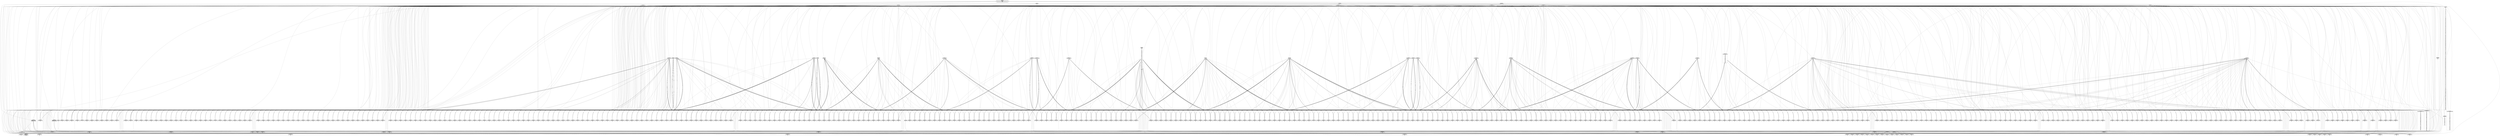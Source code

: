 digraph G { 
	rankdir=BT;
	margin=0;
	node [margin="0.03,0.03",fontname="DejaVu Sans"];
	ranksep=0.3;
	nodesep=0.2;
//graph[label="name:ctx,concept number:548,object number:1000,attribute number:560"
0 [shape=none,label=<<table border="0" cellborder="1" cellspacing="0" port="p"><tr><td>Concept_ctx_366</td></tr><tr><td>JHipsterRegister:={jhipster134}<br/></td></tr><tr><td>267<br/>268<br/></td></tr></table>>];
1 [shape=none,label=<<table border="0" cellborder="1" cellspacing="0" port="p"><tr><td>Concept_ctx_245</td></tr><tr><td>JHipsterRegister:={jhipster255}<br/></td></tr><tr><td>509<br/>510<br/></td></tr></table>>];
10 [shape=none,label=<<table border="0" cellborder="1" cellspacing="0" port="p"><tr><td>Concept_ctx_126</td></tr><tr><td>JHipsterRegister:={jhipster374}<br/></td></tr><tr><td>747<br/>748<br/></td></tr></table>>];
100 [shape=none,label=<<table border="0" cellborder="1" cellspacing="0" port="p"><tr><td>Concept_ctx_386</td></tr><tr><td>JHipsterRegister:={jhipster114}<br/></td></tr><tr><td>227<br/>228<br/></td></tr></table>>];
101 [shape=none,label=<<table border="0" cellborder="1" cellspacing="0" port="p"><tr><td>Concept_ctx_265</td></tr><tr><td>JHipsterRegister:={jhipster235}<br/></td></tr><tr><td>469<br/>470<br/></td></tr></table>>];
102 [shape=none,label=<<table border="0" cellborder="1" cellspacing="0" port="p"><tr><td>Concept_ctx_144</td></tr><tr><td>JHipsterRegister:={jhipster356}<br/></td></tr><tr><td>711<br/>712<br/></td></tr></table>>];
103 [shape=none,label=<<table border="0" cellborder="1" cellspacing="0" port="p"><tr><td>Concept_ctx_23</td></tr><tr><td>JHipsterRegister:={jhipster477}<br/></td></tr><tr><td>953<br/>954<br/></td></tr></table>>];
104 [shape=none,label=<<table border="0" cellborder="1" cellspacing="0" port="p"><tr><td>Concept_ctx_387</td></tr><tr><td>JHipsterRegister:={jhipster113}<br/></td></tr><tr><td>225<br/>226<br/></td></tr></table>>];
105 [shape=none,label=<<table border="0" cellborder="1" cellspacing="0" port="p"><tr><td>Concept_ctx_266</td></tr><tr><td>JHipsterRegister:={jhipster234}<br/></td></tr><tr><td>467<br/>468<br/></td></tr></table>>];
106 [shape=none,label=<<table border="0" cellborder="1" cellspacing="0" port="p"><tr><td>Concept_ctx_145</td></tr><tr><td>JHipsterRegister:={jhipster355}<br/></td></tr><tr><td>709<br/>710<br/></td></tr></table>>];
107 [shape=none,label=<<table border="0" cellborder="1" cellspacing="0" port="p"><tr><td>Concept_ctx_24</td></tr><tr><td>JHipsterRegister:={jhipster476}<br/></td></tr><tr><td>951<br/>952<br/></td></tr></table>>];
108 [shape=none,label=<<table border="0" cellborder="1" cellspacing="0" port="p"><tr><td>Concept_ctx_344</td></tr><tr><td>JHipsterRegister:={jhipster156}<br/></td></tr><tr><td>311<br/>312<br/></td></tr></table>>];
109 [shape=none,label=<<table border="0" cellborder="1" cellspacing="0" port="p"><tr><td>Concept_ctx_223</td></tr><tr><td>JHipsterRegister:={jhipster277}<br/></td></tr><tr><td>553<br/>554<br/></td></tr></table>>];
11 [shape=none,label=<<table border="0" cellborder="1" cellspacing="0" port="p"><tr><td>Concept_ctx_5</td></tr><tr><td>JHipsterRegister:={jhipster495}<br/></td></tr><tr><td>989<br/>990<br/></td></tr></table>>];
110 [shape=none,label=<<table border="0" cellborder="1" cellspacing="0" port="p"><tr><td>Concept_ctx_102</td></tr><tr><td>JHipsterRegister:={jhipster398}<br/></td></tr><tr><td>795<br/>796<br/></td></tr></table>>];
111 [shape=none,label=<<table border="0" cellborder="1" cellspacing="0" port="p"><tr><td>Concept_ctx_345</td></tr><tr><td>JHipsterRegister:={jhipster155}<br/></td></tr><tr><td>309<br/>310<br/></td></tr></table>>];
112 [shape=none,label=<<table border="0" cellborder="1" cellspacing="0" port="p"><tr><td>Concept_ctx_224</td></tr><tr><td>JHipsterRegister:={jhipster276}<br/></td></tr><tr><td>551<br/>552<br/></td></tr></table>>];
113 [shape=none,label=<<table border="0" cellborder="1" cellspacing="0" port="p"><tr><td>Concept_ctx_103</td></tr><tr><td>JHipsterRegister:={jhipster397}<br/></td></tr><tr><td>793<br/>794<br/></td></tr></table>>];
114 [shape=none,label=<<table border="0" cellborder="1" cellspacing="0" port="p"><tr><td>Concept_ctx_346</td></tr><tr><td>JHipsterRegister:={jhipster154}<br/></td></tr><tr><td>307<br/>308<br/></td></tr></table>>];
115 [shape=none,label=<<table border="0" cellborder="1" cellspacing="0" port="p"><tr><td>Concept_ctx_225</td></tr><tr><td>JHipsterRegister:={jhipster275}<br/></td></tr><tr><td>549<br/>550<br/></td></tr></table>>];
116 [shape=none,label=<<table border="0" cellborder="1" cellspacing="0" port="p"><tr><td>Concept_ctx_104</td></tr><tr><td>JHipsterRegister:={jhipster396}<br/></td></tr><tr><td>791<br/>792<br/></td></tr></table>>];
117 [shape=none,label=<<table border="0" cellborder="1" cellspacing="0" port="p"><tr><td>Concept_ctx_347</td></tr><tr><td>JHipsterRegister:={jhipster153}<br/></td></tr><tr><td>305<br/>306<br/></td></tr></table>>];
118 [shape=none,label=<<table border="0" cellborder="1" cellspacing="0" port="p"><tr><td>Concept_ctx_226</td></tr><tr><td>JHipsterRegister:={jhipster274}<br/></td></tr><tr><td>547<br/>548<br/></td></tr></table>>];
119 [shape=none,label=<<table border="0" cellborder="1" cellspacing="0" port="p"><tr><td>Concept_ctx_105</td></tr><tr><td>JHipsterRegister:={jhipster395}<br/></td></tr><tr><td>789<br/>790<br/></td></tr></table>>];
12 [shape=none,label=<<table border="0" cellborder="1" cellspacing="0" port="p"><tr><td>Concept_ctx_369</td></tr><tr><td>JHipsterRegister:={jhipster131}<br/></td></tr><tr><td>261<br/>262<br/></td></tr></table>>];
120 [shape=none,label=<<table border="0" cellborder="1" cellspacing="0" port="p"><tr><td>Concept_ctx_348</td></tr><tr><td>JHipsterRegister:={jhipster152}<br/></td></tr><tr><td>303<br/>304<br/></td></tr></table>>];
121 [shape=none,label=<<table border="0" cellborder="1" cellspacing="0" port="p"><tr><td>Concept_ctx_227</td></tr><tr><td>JHipsterRegister:={jhipster273}<br/></td></tr><tr><td>545<br/>546<br/></td></tr></table>>];
122 [shape=none,label=<<table border="0" cellborder="1" cellspacing="0" port="p"><tr><td>Concept_ctx_106</td></tr><tr><td>JHipsterRegister:={jhipster394}<br/></td></tr><tr><td>787<br/>788<br/></td></tr></table>>];
123 [shape=none,label=<<table border="0" cellborder="1" cellspacing="0" port="p"><tr><td>Concept_ctx_349</td></tr><tr><td>JHipsterRegister:={jhipster151}<br/></td></tr><tr><td>301<br/>302<br/></td></tr></table>>];
124 [shape=none,label=<<table border="0" cellborder="1" cellspacing="0" port="p"><tr><td>Concept_ctx_228</td></tr><tr><td>JHipsterRegister:={jhipster272}<br/></td></tr><tr><td>543<br/>544<br/></td></tr></table>>];
125 [shape=none,label=<<table border="0" cellborder="1" cellspacing="0" port="p"><tr><td>Concept_ctx_107</td></tr><tr><td>JHipsterRegister:={jhipster393}<br/></td></tr><tr><td>785<br/>786<br/></td></tr></table>>];
126 [shape=none,label=<<table border="0" cellborder="1" cellspacing="0" port="p"><tr><td>Concept_ctx_350</td></tr><tr><td>JHipsterRegister:={jhipster150}<br/></td></tr><tr><td>299<br/>300<br/></td></tr></table>>];
127 [shape=none,label=<<table border="0" cellborder="1" cellspacing="0" port="p"><tr><td>Concept_ctx_229</td></tr><tr><td>JHipsterRegister:={jhipster271}<br/></td></tr><tr><td>541<br/>542<br/></td></tr></table>>];
128 [shape=none,label=<<table border="0" cellborder="1" cellspacing="0" port="p"><tr><td>Concept_ctx_108</td></tr><tr><td>JHipsterRegister:={jhipster392}<br/></td></tr><tr><td>783<br/>784<br/></td></tr></table>>];
129 [shape=none,label=<<table border="0" cellborder="1" cellspacing="0" port="p"><tr><td>Concept_ctx_230</td></tr><tr><td>JHipsterRegister:={jhipster270}<br/></td></tr><tr><td>539<br/>540<br/></td></tr></table>>];
13 [shape=none,label=<<table border="0" cellborder="1" cellspacing="0" port="p"><tr><td>Concept_ctx_248</td></tr><tr><td>JHipsterRegister:={jhipster252}<br/></td></tr><tr><td>503<br/>504<br/></td></tr></table>>];
130 [shape=none,label=<<table border="0" cellborder="1" cellspacing="0" port="p"><tr><td>Concept_ctx_109</td></tr><tr><td>JHipsterRegister:={jhipster391}<br/></td></tr><tr><td>781<br/>782<br/></td></tr></table>>];
131 [shape=none,label=<<table border="0" cellborder="1" cellspacing="0" port="p"><tr><td>Concept_ctx_424</td></tr><tr><td>JHipsterRegister:={jhipster76}<br/></td></tr><tr><td>151<br/>152<br/></td></tr></table>>];
132 [shape=none,label=<<table border="0" cellborder="1" cellspacing="0" port="p"><tr><td>Concept_ctx_110</td></tr><tr><td>JHipsterRegister:={jhipster390}<br/></td></tr><tr><td>779<br/>780<br/></td></tr></table>>];
133 [shape=none,label=<<table border="0" cellborder="1" cellspacing="0" port="p"><tr><td>Concept_ctx_423</td></tr><tr><td>JHipsterRegister:={jhipster77}<br/></td></tr><tr><td>153<br/>154<br/></td></tr></table>>];
134 [shape=none,label=<<table border="0" cellborder="1" cellspacing="0" port="p"><tr><td>Concept_ctx_426</td></tr><tr><td>JHipsterRegister:={jhipster74}<br/></td></tr><tr><td>147<br/>148<br/></td></tr></table>>];
135 [shape=none,label=<<table border="0" cellborder="1" cellspacing="0" port="p"><tr><td>Concept_ctx_425</td></tr><tr><td>JHipsterRegister:={jhipster75}<br/></td></tr><tr><td>149<br/>150<br/></td></tr></table>>];
136 [shape=none,label=<<table border="0" cellborder="1" cellspacing="0" port="p"><tr><td>Concept_ctx_422</td></tr><tr><td>JHipsterRegister:={jhipster78}<br/></td></tr><tr><td>155<br/>156<br/></td></tr></table>>];
137 [shape=none,label=<<table border="0" cellborder="1" cellspacing="0" port="p"><tr><td>Concept_ctx_421</td></tr><tr><td>JHipsterRegister:={jhipster79}<br/></td></tr><tr><td>157<br/>158<br/></td></tr></table>>];
138 [shape=none,label=<<table border="0" cellborder="1" cellspacing="0" port="p"><tr><td>Concept_ctx_428</td></tr><tr><td>JHipsterRegister:={jhipster72}<br/></td></tr><tr><td>143<br/>144<br/></td></tr></table>>];
139 [shape=none,label=<<table border="0" cellborder="1" cellspacing="0" port="p"><tr><td>Concept_ctx_427</td></tr><tr><td>JHipsterRegister:={jhipster73}<br/></td></tr><tr><td>145<br/>146<br/></td></tr></table>>];
14 [shape=none,label=<<table border="0" cellborder="1" cellspacing="0" port="p"><tr><td>Concept_ctx_127</td></tr><tr><td>JHipsterRegister:={jhipster373}<br/></td></tr><tr><td>745<br/>746<br/></td></tr></table>>];
140 [shape=none,label=<<table border="0" cellborder="1" cellspacing="0" port="p"><tr><td>Concept_ctx_430</td></tr><tr><td>JHipsterRegister:={jhipster70}<br/></td></tr><tr><td>139<br/>140<br/></td></tr></table>>];
141 [shape=none,label=<<table border="0" cellborder="1" cellspacing="0" port="p"><tr><td>Concept_ctx_429</td></tr><tr><td>JHipsterRegister:={jhipster71}<br/></td></tr><tr><td>141<br/>142<br/></td></tr></table>>];
142 [shape=none,label=<<table border="0" cellborder="1" cellspacing="0" port="p"><tr><td>Concept_ctx_351</td></tr><tr><td>JHipsterRegister:={jhipster149}<br/></td></tr><tr><td>297<br/>298<br/></td></tr></table>>];
143 [shape=none,label=<<table border="0" cellborder="1" cellspacing="0" port="p"><tr><td>Concept_ctx_352</td></tr><tr><td>JHipsterRegister:={jhipster148}<br/></td></tr><tr><td>295<br/>296<br/></td></tr></table>>];
144 [shape=none,label=<<table border="0" cellborder="1" cellspacing="0" port="p"><tr><td>Concept_ctx_231</td></tr><tr><td>JHipsterRegister:={jhipster269}<br/></td></tr><tr><td>537<br/>538<br/></td></tr></table>>];
145 [shape=none,label=<<table border="0" cellborder="1" cellspacing="0" port="p"><tr><td>Concept_ctx_353</td></tr><tr><td>JHipsterRegister:={jhipster147}<br/></td></tr><tr><td>293<br/>294<br/></td></tr></table>>];
146 [shape=none,label=<<table border="0" cellborder="1" cellspacing="0" port="p"><tr><td>Concept_ctx_232</td></tr><tr><td>JHipsterRegister:={jhipster268}<br/></td></tr><tr><td>535<br/>536<br/></td></tr></table>>];
147 [shape=none,label=<<table border="0" cellborder="1" cellspacing="0" port="p"><tr><td>Concept_ctx_111</td></tr><tr><td>JHipsterRegister:={jhipster389}<br/></td></tr><tr><td>777<br/>778<br/></td></tr></table>>];
148 [shape=none,label=<<table border="0" cellborder="1" cellspacing="0" port="p"><tr><td>Concept_ctx_354</td></tr><tr><td>JHipsterRegister:={jhipster146}<br/></td></tr><tr><td>291<br/>292<br/></td></tr></table>>];
149 [shape=none,label=<<table border="0" cellborder="1" cellspacing="0" port="p"><tr><td>Concept_ctx_233</td></tr><tr><td>JHipsterRegister:={jhipster267}<br/></td></tr><tr><td>533<br/>534<br/></td></tr></table>>];
15 [shape=none,label=<<table border="0" cellborder="1" cellspacing="0" port="p"><tr><td>Concept_ctx_6</td></tr><tr><td>JHipsterRegister:={jhipster494}<br/></td></tr><tr><td>987<br/>988<br/></td></tr></table>>];
150 [shape=none,label=<<table border="0" cellborder="1" cellspacing="0" port="p"><tr><td>Concept_ctx_112</td></tr><tr><td>JHipsterRegister:={jhipster388}<br/></td></tr><tr><td>775<br/>776<br/></td></tr></table>>];
151 [shape=none,label=<<table border="0" cellborder="1" cellspacing="0" port="p"><tr><td>Concept_ctx_355</td></tr><tr><td>JHipsterRegister:={jhipster145}<br/></td></tr><tr><td>289<br/>290<br/></td></tr></table>>];
152 [shape=none,label=<<table border="0" cellborder="1" cellspacing="0" port="p"><tr><td>Concept_ctx_234</td></tr><tr><td>JHipsterRegister:={jhipster266}<br/></td></tr><tr><td>531<br/>532<br/></td></tr></table>>];
153 [shape=none,label=<<table border="0" cellborder="1" cellspacing="0" port="p"><tr><td>Concept_ctx_113</td></tr><tr><td>JHipsterRegister:={jhipster387}<br/></td></tr><tr><td>773<br/>774<br/></td></tr></table>>];
154 [shape=none,label=<<table border="0" cellborder="1" cellspacing="0" port="p"><tr><td>Concept_ctx_356</td></tr><tr><td>JHipsterRegister:={jhipster144}<br/></td></tr><tr><td>287<br/>288<br/></td></tr></table>>];
155 [shape=none,label=<<table border="0" cellborder="1" cellspacing="0" port="p"><tr><td>Concept_ctx_235</td></tr><tr><td>JHipsterRegister:={jhipster265}<br/></td></tr><tr><td>529<br/>530<br/></td></tr></table>>];
156 [shape=none,label=<<table border="0" cellborder="1" cellspacing="0" port="p"><tr><td>Concept_ctx_114</td></tr><tr><td>JHipsterRegister:={jhipster386}<br/></td></tr><tr><td>771<br/>772<br/></td></tr></table>>];
157 [shape=none,label=<<table border="0" cellborder="1" cellspacing="0" port="p"><tr><td>Concept_ctx_357</td></tr><tr><td>JHipsterRegister:={jhipster143}<br/></td></tr><tr><td>285<br/>286<br/></td></tr></table>>];
158 [shape=none,label=<<table border="0" cellborder="1" cellspacing="0" port="p"><tr><td>Concept_ctx_236</td></tr><tr><td>JHipsterRegister:={jhipster264}<br/></td></tr><tr><td>527<br/>528<br/></td></tr></table>>];
159 [shape=none,label=<<table border="0" cellborder="1" cellspacing="0" port="p"><tr><td>Concept_ctx_115</td></tr><tr><td>JHipsterRegister:={jhipster385}<br/></td></tr><tr><td>769<br/>770<br/></td></tr></table>>];
16 [shape=none,label=<<table border="0" cellborder="1" cellspacing="0" port="p"><tr><td>Concept_ctx_370</td></tr><tr><td>JHipsterRegister:={jhipster130}<br/></td></tr><tr><td>259<br/>260<br/></td></tr></table>>];
160 [shape=none,label=<<table border="0" cellborder="1" cellspacing="0" port="p"><tr><td>Concept_ctx_358</td></tr><tr><td>JHipsterRegister:={jhipster142}<br/></td></tr><tr><td>283<br/>284<br/></td></tr></table>>];
161 [shape=none,label=<<table border="0" cellborder="1" cellspacing="0" port="p"><tr><td>Concept_ctx_237</td></tr><tr><td>JHipsterRegister:={jhipster263}<br/></td></tr><tr><td>525<br/>526<br/></td></tr></table>>];
162 [shape=none,label=<<table border="0" cellborder="1" cellspacing="0" port="p"><tr><td>Concept_ctx_116</td></tr><tr><td>JHipsterRegister:={jhipster384}<br/></td></tr><tr><td>767<br/>768<br/></td></tr></table>>];
163 [shape=none,label=<<table border="0" cellborder="1" cellspacing="0" port="p"><tr><td>Concept_ctx_359</td></tr><tr><td>JHipsterRegister:={jhipster141}<br/></td></tr><tr><td>281<br/>282<br/></td></tr></table>>];
164 [shape=none,label=<<table border="0" cellborder="1" cellspacing="0" port="p"><tr><td>Concept_ctx_238</td></tr><tr><td>JHipsterRegister:={jhipster262}<br/></td></tr><tr><td>523<br/>524<br/></td></tr></table>>];
165 [shape=none,label=<<table border="0" cellborder="1" cellspacing="0" port="p"><tr><td>Concept_ctx_117</td></tr><tr><td>JHipsterRegister:={jhipster383}<br/></td></tr><tr><td>765<br/>766<br/></td></tr></table>>];
166 [shape=none,label=<<table border="0" cellborder="1" cellspacing="0" port="p"><tr><td>Concept_ctx_360</td></tr><tr><td>JHipsterRegister:={jhipster140}<br/></td></tr><tr><td>279<br/>280<br/></td></tr></table>>];
167 [shape=none,label=<<table border="0" cellborder="1" cellspacing="0" port="p"><tr><td>Concept_ctx_239</td></tr><tr><td>JHipsterRegister:={jhipster261}<br/></td></tr><tr><td>521<br/>522<br/></td></tr></table>>];
168 [shape=none,label=<<table border="0" cellborder="1" cellspacing="0" port="p"><tr><td>Concept_ctx_118</td></tr><tr><td>JHipsterRegister:={jhipster382}<br/></td></tr><tr><td>763<br/>764<br/></td></tr></table>>];
169 [shape=none,label=<<table border="0" cellborder="1" cellspacing="0" port="p"><tr><td>Concept_ctx_240</td></tr><tr><td>JHipsterRegister:={jhipster260}<br/></td></tr><tr><td>519<br/>520<br/></td></tr></table>>];
17 [shape=none,label=<<table border="0" cellborder="1" cellspacing="0" port="p"><tr><td>Concept_ctx_249</td></tr><tr><td>JHipsterRegister:={jhipster251}<br/></td></tr><tr><td>501<br/>502<br/></td></tr></table>>];
170 [shape=none,label=<<table border="0" cellborder="1" cellspacing="0" port="p"><tr><td>Concept_ctx_119</td></tr><tr><td>JHipsterRegister:={jhipster381}<br/></td></tr><tr><td>761<br/>762<br/></td></tr></table>>];
171 [shape=none,label=<<table border="0" cellborder="1" cellspacing="0" port="p"><tr><td>Concept_ctx_120</td></tr><tr><td>JHipsterRegister:={jhipster380}<br/></td></tr><tr><td>759<br/>760<br/></td></tr></table>>];
172 [shape=none,label=<<table border="0" cellborder="1" cellspacing="0" port="p"><tr><td>Concept_ctx_413</td></tr><tr><td>JHipsterRegister:={jhipster87}<br/></td></tr><tr><td>173<br/>174<br/></td></tr></table>>];
173 [shape=none,label=<<table border="0" cellborder="1" cellspacing="0" port="p"><tr><td>Concept_ctx_412</td></tr><tr><td>JHipsterRegister:={jhipster88}<br/></td></tr><tr><td>175<br/>176<br/></td></tr></table>>];
174 [shape=none,label=<<table border="0" cellborder="1" cellspacing="0" port="p"><tr><td>Concept_ctx_415</td></tr><tr><td>JHipsterRegister:={jhipster85}<br/></td></tr><tr><td>169<br/>170<br/></td></tr></table>>];
175 [shape=none,label=<<table border="0" cellborder="1" cellspacing="0" port="p"><tr><td>Concept_ctx_414</td></tr><tr><td>JHipsterRegister:={jhipster86}<br/></td></tr><tr><td>171<br/>172<br/></td></tr></table>>];
176 [shape=none,label=<<table border="0" cellborder="1" cellspacing="0" port="p"><tr><td>Concept_ctx_411</td></tr><tr><td>JHipsterRegister:={jhipster89}<br/></td></tr><tr><td>177<br/>178<br/></td></tr></table>>];
177 [shape=none,label=<<table border="0" cellborder="1" cellspacing="0" port="p"><tr><td>Concept_ctx_420</td></tr><tr><td>JHipsterRegister:={jhipster80}<br/></td></tr><tr><td>159<br/>160<br/></td></tr></table>>];
178 [shape=none,label=<<table border="0" cellborder="1" cellspacing="0" port="p"><tr><td>Concept_ctx_417</td></tr><tr><td>JHipsterRegister:={jhipster83}<br/></td></tr><tr><td>165<br/>166<br/></td></tr></table>>];
179 [shape=none,label=<<table border="0" cellborder="1" cellspacing="0" port="p"><tr><td>Concept_ctx_416</td></tr><tr><td>JHipsterRegister:={jhipster84}<br/></td></tr><tr><td>167<br/>168<br/></td></tr></table>>];
18 [shape=none,label=<<table border="0" cellborder="1" cellspacing="0" port="p"><tr><td>Concept_ctx_128</td></tr><tr><td>JHipsterRegister:={jhipster372}<br/></td></tr><tr><td>743<br/>744<br/></td></tr></table>>];
180 [shape=none,label=<<table border="0" cellborder="1" cellspacing="0" port="p"><tr><td>Concept_ctx_419</td></tr><tr><td>JHipsterRegister:={jhipster81}<br/></td></tr><tr><td>161<br/>162<br/></td></tr></table>>];
181 [shape=none,label=<<table border="0" cellborder="1" cellspacing="0" port="p"><tr><td>Concept_ctx_418</td></tr><tr><td>JHipsterRegister:={jhipster82}<br/></td></tr><tr><td>163<br/>164<br/></td></tr></table>>];
182 [shape=none,label=<<table border="0" cellborder="1" cellspacing="0" port="p"><tr><td>Concept_ctx_361</td></tr><tr><td>JHipsterRegister:={jhipster139}<br/></td></tr><tr><td>277<br/>278<br/></td></tr></table>>];
183 [shape=none,label=<<table border="0" cellborder="1" cellspacing="0" port="p"><tr><td>Concept_ctx_362</td></tr><tr><td>JHipsterRegister:={jhipster138}<br/></td></tr><tr><td>275<br/>276<br/></td></tr></table>>];
184 [shape=none,label=<<table border="0" cellborder="1" cellspacing="0" port="p"><tr><td>Concept_ctx_241</td></tr><tr><td>JHipsterRegister:={jhipster259}<br/></td></tr><tr><td>517<br/>518<br/></td></tr></table>>];
185 [shape=none,label=<<table border="0" cellborder="1" cellspacing="0" port="p"><tr><td>Concept_ctx_363</td></tr><tr><td>JHipsterRegister:={jhipster137}<br/></td></tr><tr><td>273<br/>274<br/></td></tr></table>>];
186 [shape=none,label=<<table border="0" cellborder="1" cellspacing="0" port="p"><tr><td>Concept_ctx_242</td></tr><tr><td>JHipsterRegister:={jhipster258}<br/></td></tr><tr><td>515<br/>516<br/></td></tr></table>>];
187 [shape=none,label=<<table border="0" cellborder="1" cellspacing="0" port="p"><tr><td>Concept_ctx_121</td></tr><tr><td>JHipsterRegister:={jhipster379}<br/></td></tr><tr><td>757<br/>758<br/></td></tr></table>>];
188 [shape=none,label=<<table border="0" cellborder="1" cellspacing="0" port="p"><tr><td>Concept_ctx_364</td></tr><tr><td>JHipsterRegister:={jhipster136}<br/></td></tr><tr><td>271<br/>272<br/></td></tr></table>>];
189 [shape=none,label=<<table border="0" cellborder="1" cellspacing="0" port="p"><tr><td>Concept_ctx_243</td></tr><tr><td>JHipsterRegister:={jhipster257}<br/></td></tr><tr><td>513<br/>514<br/></td></tr></table>>];
19 [shape=none,label=<<table border="0" cellborder="1" cellspacing="0" port="p"><tr><td>Concept_ctx_7</td></tr><tr><td>JHipsterRegister:={jhipster493}<br/></td></tr><tr><td>985<br/>986<br/></td></tr></table>>];
190 [shape=none,label=<<table border="0" cellborder="1" cellspacing="0" port="p"><tr><td>Concept_ctx_122</td></tr><tr><td>JHipsterRegister:={jhipster378}<br/></td></tr><tr><td>755<br/>756<br/></td></tr></table>>];
191 [shape=none,label=<<table border="0" cellborder="1" cellspacing="0" port="p"><tr><td>Concept_ctx_1</td></tr><tr><td>JHipsterRegister:={jhipster499}<br/></td></tr><tr><td>997<br/>998<br/></td></tr></table>>];
192 [shape=none,label=<<table border="0" cellborder="1" cellspacing="0" port="p"><tr><td>Concept_ctx_365</td></tr><tr><td>JHipsterRegister:={jhipster135}<br/></td></tr><tr><td>269<br/>270<br/></td></tr></table>>];
193 [shape=none,label=<<table border="0" cellborder="1" cellspacing="0" port="p"><tr><td>Concept_ctx_244</td></tr><tr><td>JHipsterRegister:={jhipster256}<br/></td></tr><tr><td>511<br/>512<br/></td></tr></table>>];
194 [shape=none,label=<<table border="0" cellborder="1" cellspacing="0" port="p"><tr><td>Concept_ctx_123</td></tr><tr><td>JHipsterRegister:={jhipster377}<br/></td></tr><tr><td>753<br/>754<br/></td></tr></table>>];
195 [shape=none,label=<<table border="0" cellborder="1" cellspacing="0" port="p"><tr><td>Concept_ctx_2</td></tr><tr><td>JHipsterRegister:={jhipster498}<br/></td></tr><tr><td>995<br/>996<br/></td></tr></table>>];
196 [shape=none,label=<<table border="0" cellborder="1" cellspacing="0" port="p"><tr><td>Concept_ctx_322</td></tr><tr><td>JHipsterRegister:={jhipster178}<br/></td></tr><tr><td>355<br/>356<br/></td></tr></table>>];
197 [shape=none,label=<<table border="0" cellborder="1" cellspacing="0" port="p"><tr><td>Concept_ctx_201</td></tr><tr><td>JHipsterRegister:={jhipster299}<br/></td></tr><tr><td>597<br/>598<br/></td></tr></table>>];
198 [shape=none,label=<<table border="0" cellborder="1" cellspacing="0" port="p"><tr><td>Concept_ctx_323</td></tr><tr><td>JHipsterRegister:={jhipster177}<br/></td></tr><tr><td>353<br/>354<br/></td></tr></table>>];
199 [shape=none,label=<<table border="0" cellborder="1" cellspacing="0" port="p"><tr><td>Concept_ctx_202</td></tr><tr><td>JHipsterRegister:={jhipster298}<br/></td></tr><tr><td>595<br/>596<br/></td></tr></table>>];
2 [shape=none,label=<<table border="0" cellborder="1" cellspacing="0" port="p"><tr><td>Concept_ctx_124</td></tr><tr><td>JHipsterRegister:={jhipster376}<br/></td></tr><tr><td>751<br/>752<br/></td></tr></table>>];
20 [shape=none,label=<<table border="0" cellborder="1" cellspacing="0" port="p"><tr><td>Concept_ctx_250</td></tr><tr><td>JHipsterRegister:={jhipster250}<br/></td></tr><tr><td>499<br/>500<br/></td></tr></table>>];
200 [shape=none,label=<<table border="0" cellborder="1" cellspacing="0" port="p"><tr><td>Concept_ctx_324</td></tr><tr><td>JHipsterRegister:={jhipster176}<br/></td></tr><tr><td>351<br/>352<br/></td></tr></table>>];
201 [shape=none,label=<<table border="0" cellborder="1" cellspacing="0" port="p"><tr><td>Concept_ctx_203</td></tr><tr><td>JHipsterRegister:={jhipster297}<br/></td></tr><tr><td>593<br/>594<br/></td></tr></table>>];
202 [shape=none,label=<<table border="0" cellborder="1" cellspacing="0" port="p"><tr><td>Concept_ctx_325</td></tr><tr><td>JHipsterRegister:={jhipster175}<br/></td></tr><tr><td>349<br/>350<br/></td></tr></table>>];
203 [shape=none,label=<<table border="0" cellborder="1" cellspacing="0" port="p"><tr><td>Concept_ctx_204</td></tr><tr><td>JHipsterRegister:={jhipster296}<br/></td></tr><tr><td>591<br/>592<br/></td></tr></table>>];
204 [shape=none,label=<<table border="0" cellborder="1" cellspacing="0" port="p"><tr><td>Concept_ctx_326</td></tr><tr><td>JHipsterRegister:={jhipster174}<br/></td></tr><tr><td>347<br/>348<br/></td></tr></table>>];
205 [shape=none,label=<<table border="0" cellborder="1" cellspacing="0" port="p"><tr><td>Concept_ctx_205</td></tr><tr><td>JHipsterRegister:={jhipster295}<br/></td></tr><tr><td>589<br/>590<br/></td></tr></table>>];
206 [shape=none,label=<<table border="0" cellborder="1" cellspacing="0" port="p"><tr><td>Concept_ctx_327</td></tr><tr><td>JHipsterRegister:={jhipster173}<br/></td></tr><tr><td>345<br/>346<br/></td></tr></table>>];
207 [shape=none,label=<<table border="0" cellborder="1" cellspacing="0" port="p"><tr><td>Concept_ctx_206</td></tr><tr><td>JHipsterRegister:={jhipster294}<br/></td></tr><tr><td>587<br/>588<br/></td></tr></table>>];
208 [shape=none,label=<<table border="0" cellborder="1" cellspacing="0" port="p"><tr><td>Concept_ctx_328</td></tr><tr><td>JHipsterRegister:={jhipster172}<br/></td></tr><tr><td>343<br/>344<br/></td></tr></table>>];
209 [shape=none,label=<<table border="0" cellborder="1" cellspacing="0" port="p"><tr><td>Concept_ctx_207</td></tr><tr><td>JHipsterRegister:={jhipster293}<br/></td></tr><tr><td>585<br/>586<br/></td></tr></table>>];
21 [shape=none,label=<<table border="0" cellborder="1" cellspacing="0" port="p"><tr><td>Concept_ctx_129</td></tr><tr><td>JHipsterRegister:={jhipster371}<br/></td></tr><tr><td>741<br/>742<br/></td></tr></table>>];
210 [shape=none,label=<<table border="0" cellborder="1" cellspacing="0" port="p"><tr><td>Concept_ctx_329</td></tr><tr><td>JHipsterRegister:={jhipster171}<br/></td></tr><tr><td>341<br/>342<br/></td></tr></table>>];
211 [shape=none,label=<<table border="0" cellborder="1" cellspacing="0" port="p"><tr><td>Concept_ctx_208</td></tr><tr><td>JHipsterRegister:={jhipster292}<br/></td></tr><tr><td>583<br/>584<br/></td></tr></table>>];
212 [shape=none,label=<<table border="0" cellborder="1" cellspacing="0" port="p"><tr><td>Concept_ctx_497</td></tr><tr><td>JHipsterRegister:={jhipster3}<br/></td></tr><tr><td>5<br/>6<br/></td></tr></table>>];
213 [shape=none,label=<<table border="0" cellborder="1" cellspacing="0" port="p"><tr><td>Concept_ctx_402</td></tr><tr><td>JHipsterRegister:={jhipster98}<br/></td></tr><tr><td>195<br/>196<br/></td></tr></table>>];
214 [shape=none,label=<<table border="0" cellborder="1" cellspacing="0" port="p"><tr><td>Concept_ctx_330</td></tr><tr><td>JHipsterRegister:={jhipster170}<br/></td></tr><tr><td>339<br/>340<br/></td></tr></table>>];
215 [shape=none,label=<<table border="0" cellborder="1" cellspacing="0" port="p"><tr><td>Concept_ctx_209</td></tr><tr><td>JHipsterRegister:={jhipster291}<br/></td></tr><tr><td>581<br/>582<br/></td></tr></table>>];
216 [shape=none,label=<<table border="0" cellborder="1" cellspacing="0" port="p"><tr><td>Concept_ctx_496</td></tr><tr><td>JHipsterRegister:={jhipster4}<br/></td></tr><tr><td>7<br/>8<br/></td></tr></table>>];
217 [shape=none,label=<<table border="0" cellborder="1" cellspacing="0" port="p"><tr><td>Concept_ctx_401</td></tr><tr><td>JHipsterRegister:={jhipster99}<br/></td></tr><tr><td>197<br/>198<br/></td></tr></table>>];
218 [shape=none,label=<<table border="0" cellborder="1" cellspacing="0" port="p"><tr><td>Concept_ctx_210</td></tr><tr><td>JHipsterRegister:={jhipster290}<br/></td></tr><tr><td>579<br/>580<br/></td></tr></table>>];
219 [shape=none,label=<<table border="0" cellborder="1" cellspacing="0" port="p"><tr><td>Concept_ctx_495</td></tr><tr><td>JHipsterRegister:={jhipster5}<br/></td></tr><tr><td>9<br/>10<br/></td></tr></table>>];
22 [shape=none,label=<<table border="0" cellborder="1" cellspacing="0" port="p"><tr><td>Concept_ctx_8</td></tr><tr><td>JHipsterRegister:={jhipster492}<br/></td></tr><tr><td>983<br/>984<br/></td></tr></table>>];
220 [shape=none,label=<<table border="0" cellborder="1" cellspacing="0" port="p"><tr><td>Concept_ctx_404</td></tr><tr><td>JHipsterRegister:={jhipster96}<br/></td></tr><tr><td>191<br/>192<br/></td></tr></table>>];
221 [shape=none,label=<<table border="0" cellborder="1" cellspacing="0" port="p"><tr><td>Concept_ctx_494</td></tr><tr><td>JHipsterRegister:={jhipster6}<br/></td></tr><tr><td>11<br/>12<br/></td></tr></table>>];
222 [shape=none,label=<<table border="0" cellborder="1" cellspacing="0" port="p"><tr><td>Concept_ctx_403</td></tr><tr><td>JHipsterRegister:={jhipster97}<br/></td></tr><tr><td>193<br/>194<br/></td></tr></table>>];
223 [shape=none,label=<<table border="0" cellborder="1" cellspacing="0" port="p"><tr><td>Concept_ctx_493</td></tr><tr><td>JHipsterRegister:={jhipster7}<br/></td></tr><tr><td>13<br/>14<br/></td></tr></table>>];
224 [shape=none,label=<<table border="0" cellborder="1" cellspacing="0" port="p"><tr><td>Concept_ctx_492</td></tr><tr><td>JHipsterRegister:={jhipster8}<br/></td></tr><tr><td>15<br/>16<br/></td></tr></table>>];
225 [shape=none,label=<<table border="0" cellborder="1" cellspacing="0" port="p"><tr><td>Concept_ctx_491</td></tr><tr><td>JHipsterRegister:={jhipster9}<br/></td></tr><tr><td>17<br/>18<br/></td></tr></table>>];
226 [shape=none,label=<<table border="0" cellborder="1" cellspacing="0" port="p"><tr><td>Concept_ctx_410</td></tr><tr><td>JHipsterRegister:={jhipster90}<br/></td></tr><tr><td>179<br/>180<br/></td></tr></table>>];
227 [shape=none,label=<<table border="0" cellborder="1" cellspacing="0" port="p"><tr><td>Concept_ctx_409</td></tr><tr><td>JHipsterRegister:={jhipster91}<br/></td></tr><tr><td>181<br/>182<br/></td></tr></table>>];
228 [shape=none,label=<<table border="0" cellborder="1" cellspacing="0" port="p"><tr><td>Concept_ctx_406</td></tr><tr><td>JHipsterRegister:={jhipster94}<br/></td></tr><tr><td>187<br/>188<br/></td></tr></table>>];
229 [shape=none,label=<<table border="0" cellborder="1" cellspacing="0" port="p"><tr><td>Concept_ctx_405</td></tr><tr><td>JHipsterRegister:={jhipster95}<br/></td></tr><tr><td>189<br/>190<br/></td></tr></table>>];
23 [shape=none,label=<<table border="0" cellborder="1" cellspacing="0" port="p"><tr><td>Concept_ctx_130</td></tr><tr><td>JHipsterRegister:={jhipster370}<br/></td></tr><tr><td>739<br/>740<br/></td></tr></table>>];
230 [shape=none,label=<<table border="0" cellborder="1" cellspacing="0" port="p"><tr><td>Concept_ctx_408</td></tr><tr><td>JHipsterRegister:={jhipster92}<br/></td></tr><tr><td>183<br/>184<br/></td></tr></table>>];
231 [shape=none,label=<<table border="0" cellborder="1" cellspacing="0" port="p"><tr><td>Concept_ctx_407</td></tr><tr><td>JHipsterRegister:={jhipster93}<br/></td></tr><tr><td>185<br/>186<br/></td></tr></table>>];
232 [shape=none,label=<<table border="0" cellborder="1" cellspacing="0" port="p"><tr><td>Concept_ctx_331</td></tr><tr><td>JHipsterRegister:={jhipster169}<br/></td></tr><tr><td>337<br/>338<br/></td></tr></table>>];
233 [shape=none,label=<<table border="0" cellborder="1" cellspacing="0" port="p"><tr><td>Concept_ctx_332</td></tr><tr><td>JHipsterRegister:={jhipster168}<br/></td></tr><tr><td>335<br/>336<br/></td></tr></table>>];
234 [shape=none,label=<<table border="0" cellborder="1" cellspacing="0" port="p"><tr><td>Concept_ctx_211</td></tr><tr><td>JHipsterRegister:={jhipster289}<br/></td></tr><tr><td>577<br/>578<br/></td></tr></table>>];
235 [shape=none,label=<<table border="0" cellborder="1" cellspacing="0" port="p"><tr><td>Concept_ctx_333</td></tr><tr><td>JHipsterRegister:={jhipster167}<br/></td></tr><tr><td>333<br/>334<br/></td></tr></table>>];
236 [shape=none,label=<<table border="0" cellborder="1" cellspacing="0" port="p"><tr><td>Concept_ctx_212</td></tr><tr><td>JHipsterRegister:={jhipster288}<br/></td></tr><tr><td>575<br/>576<br/></td></tr></table>>];
237 [shape=none,label=<<table border="0" cellborder="1" cellspacing="0" port="p"><tr><td>Concept_ctx_334</td></tr><tr><td>JHipsterRegister:={jhipster166}<br/></td></tr><tr><td>331<br/>332<br/></td></tr></table>>];
238 [shape=none,label=<<table border="0" cellborder="1" cellspacing="0" port="p"><tr><td>Concept_ctx_213</td></tr><tr><td>JHipsterRegister:={jhipster287}<br/></td></tr><tr><td>573<br/>574<br/></td></tr></table>>];
239 [shape=none,label=<<table border="0" cellborder="1" cellspacing="0" port="p"><tr><td>Concept_ctx_335</td></tr><tr><td>JHipsterRegister:={jhipster165}<br/></td></tr><tr><td>329<br/>330<br/></td></tr></table>>];
24 [shape=none,label=<<table border="0" cellborder="1" cellspacing="0" port="p"><tr><td>Concept_ctx_9</td></tr><tr><td>JHipsterRegister:={jhipster491}<br/></td></tr><tr><td>981<br/>982<br/></td></tr></table>>];
240 [shape=none,label=<<table border="0" cellborder="1" cellspacing="0" port="p"><tr><td>Concept_ctx_214</td></tr><tr><td>JHipsterRegister:={jhipster286}<br/></td></tr><tr><td>571<br/>572<br/></td></tr></table>>];
241 [shape=none,label=<<table border="0" cellborder="1" cellspacing="0" port="p"><tr><td>Concept_ctx_336</td></tr><tr><td>JHipsterRegister:={jhipster164}<br/></td></tr><tr><td>327<br/>328<br/></td></tr></table>>];
242 [shape=none,label=<<table border="0" cellborder="1" cellspacing="0" port="p"><tr><td>Concept_ctx_215</td></tr><tr><td>JHipsterRegister:={jhipster285}<br/></td></tr><tr><td>569<br/>570<br/></td></tr></table>>];
243 [shape=none,label=<<table border="0" cellborder="1" cellspacing="0" port="p"><tr><td>Concept_ctx_337</td></tr><tr><td>JHipsterRegister:={jhipster163}<br/></td></tr><tr><td>325<br/>326<br/></td></tr></table>>];
244 [shape=none,label=<<table border="0" cellborder="1" cellspacing="0" port="p"><tr><td>Concept_ctx_216</td></tr><tr><td>JHipsterRegister:={jhipster284}<br/></td></tr><tr><td>567<br/>568<br/></td></tr></table>>];
245 [shape=none,label=<<table border="0" cellborder="1" cellspacing="0" port="p"><tr><td>Concept_ctx_338</td></tr><tr><td>JHipsterRegister:={jhipster162}<br/></td></tr><tr><td>323<br/>324<br/></td></tr></table>>];
246 [shape=none,label=<<table border="0" cellborder="1" cellspacing="0" port="p"><tr><td>Concept_ctx_217</td></tr><tr><td>JHipsterRegister:={jhipster283}<br/></td></tr><tr><td>565<br/>566<br/></td></tr></table>>];
247 [shape=none,label=<<table border="0" cellborder="1" cellspacing="0" port="p"><tr><td>Concept_ctx_339</td></tr><tr><td>JHipsterRegister:={jhipster161}<br/></td></tr><tr><td>321<br/>322<br/></td></tr></table>>];
248 [shape=none,label=<<table border="0" cellborder="1" cellspacing="0" port="p"><tr><td>Concept_ctx_218</td></tr><tr><td>JHipsterRegister:={jhipster282}<br/></td></tr><tr><td>563<br/>564<br/></td></tr></table>>];
249 [shape=none,label=<<table border="0" cellborder="1" cellspacing="0" port="p"><tr><td>Concept_ctx_340</td></tr><tr><td>JHipsterRegister:={jhipster160}<br/></td></tr><tr><td>319<br/>320<br/></td></tr></table>>];
25 [shape=none,label=<<table border="0" cellborder="1" cellspacing="0" port="p"><tr><td>Concept_ctx_10</td></tr><tr><td>JHipsterRegister:={jhipster490}<br/></td></tr><tr><td>979<br/>980<br/></td></tr></table>>];
250 [shape=none,label=<<table border="0" cellborder="1" cellspacing="0" port="p"><tr><td>Concept_ctx_219</td></tr><tr><td>JHipsterRegister:={jhipster281}<br/></td></tr><tr><td>561<br/>562<br/></td></tr></table>>];
251 [shape=none,label=<<table border="0" cellborder="1" cellspacing="0" port="p"><tr><td>Concept_ctx_220</td></tr><tr><td>JHipsterRegister:={jhipster280}<br/></td></tr><tr><td>559<br/>560<br/></td></tr></table>>];
252 [shape=none,label=<<table border="0" cellborder="1" cellspacing="0" port="p"><tr><td>Concept_ctx_499</td></tr><tr><td>JHipsterRegister:={jhipster1}<br/></td></tr><tr><td>1<br/>2<br/></td></tr></table>>];
253 [shape=none,label=<<table border="0" cellborder="1" cellspacing="0" port="p"><tr><td>Concept_ctx_498</td></tr><tr><td>JHipsterRegister:={jhipster2}<br/></td></tr><tr><td>3<br/>4<br/></td></tr></table>>];
254 [shape=none,label=<<table border="0" cellborder="1" cellspacing="0" port="p"><tr><td>Concept_ctx_341</td></tr><tr><td>JHipsterRegister:={jhipster159}<br/></td></tr><tr><td>317<br/>318<br/></td></tr></table>>];
255 [shape=none,label=<<table border="0" cellborder="1" cellspacing="0" port="p"><tr><td>Concept_ctx_342</td></tr><tr><td>JHipsterRegister:={jhipster158}<br/></td></tr><tr><td>315<br/>316<br/></td></tr></table>>];
256 [shape=none,label=<<table border="0" cellborder="1" cellspacing="0" port="p"><tr><td>Concept_ctx_221</td></tr><tr><td>JHipsterRegister:={jhipster279}<br/></td></tr><tr><td>557<br/>558<br/></td></tr></table>>];
257 [shape=none,label=<<table border="0" cellborder="1" cellspacing="0" port="p"><tr><td>Concept_ctx_343</td></tr><tr><td>JHipsterRegister:={jhipster157}<br/></td></tr><tr><td>313<br/>314<br/></td></tr></table>>];
258 [shape=none,label=<<table border="0" cellborder="1" cellspacing="0" port="p"><tr><td>Concept_ctx_222</td></tr><tr><td>JHipsterRegister:={jhipster278}<br/></td></tr><tr><td>555<br/>556<br/></td></tr></table>>];
259 [shape=none,label=<<table border="0" cellborder="1" cellspacing="0" port="p"><tr><td>Concept_ctx_101</td></tr><tr><td>JHipsterRegister:={jhipster399}<br/></td></tr><tr><td>797<br/>798<br/></td></tr></table>>];
26 [shape=none,label=<<table border="0" cellborder="1" cellspacing="0" port="p"><tr><td>Concept_ctx_446</td></tr><tr><td>JHipsterRegister:={jhipster54}<br/></td></tr><tr><td>107<br/>108<br/></td></tr></table>>];
260 [shape=none,label=<<table border="0" cellborder="1" cellspacing="0" port="p"><tr><td>Concept_ctx_301</td></tr><tr><td>JHipsterRegister:={jhipster199}<br/></td></tr><tr><td>397<br/>398<br/></td></tr></table>>];
261 [shape=none,label=<<table border="0" cellborder="1" cellspacing="0" port="p"><tr><td>Concept_ctx_302</td></tr><tr><td>JHipsterRegister:={jhipster198}<br/></td></tr><tr><td>395<br/>396<br/></td></tr></table>>];
262 [shape=none,label=<<table border="0" cellborder="1" cellspacing="0" port="p"><tr><td>Concept_ctx_303</td></tr><tr><td>JHipsterRegister:={jhipster197}<br/></td></tr><tr><td>393<br/>394<br/></td></tr></table>>];
263 [shape=none,label=<<table border="0" cellborder="1" cellspacing="0" port="p"><tr><td>Concept_ctx_304</td></tr><tr><td>JHipsterRegister:={jhipster196}<br/></td></tr><tr><td>391<br/>392<br/></td></tr></table>>];
264 [shape=none,label=<<table border="0" cellborder="1" cellspacing="0" port="p"><tr><td>Concept_ctx_305</td></tr><tr><td>JHipsterRegister:={jhipster195}<br/></td></tr><tr><td>389<br/>390<br/></td></tr></table>>];
265 [shape=none,label=<<table border="0" cellborder="1" cellspacing="0" port="p"><tr><td>Concept_ctx_306</td></tr><tr><td>JHipsterRegister:={jhipster194}<br/></td></tr><tr><td>387<br/>388<br/></td></tr></table>>];
266 [shape=none,label=<<table border="0" cellborder="1" cellspacing="0" port="p"><tr><td>Concept_ctx_307</td></tr><tr><td>JHipsterRegister:={jhipster193}<br/></td></tr><tr><td>385<br/>386<br/></td></tr></table>>];
267 [shape=none,label=<<table border="0" cellborder="1" cellspacing="0" port="p"><tr><td>Concept_ctx_308</td></tr><tr><td>JHipsterRegister:={jhipster192}<br/></td></tr><tr><td>383<br/>384<br/></td></tr></table>>];
268 [shape=none,label=<<table border="0" cellborder="1" cellspacing="0" port="p"><tr><td>Concept_ctx_309</td></tr><tr><td>JHipsterRegister:={jhipster191}<br/></td></tr><tr><td>381<br/>382<br/></td></tr></table>>];
269 [shape=none,label=<<table border="0" cellborder="1" cellspacing="0" port="p"><tr><td>Concept_ctx_310</td></tr><tr><td>JHipsterRegister:={jhipster190}<br/></td></tr><tr><td>379<br/>380<br/></td></tr></table>>];
27 [shape=none,label=<<table border="0" cellborder="1" cellspacing="0" port="p"><tr><td>Concept_ctx_445</td></tr><tr><td>JHipsterRegister:={jhipster55}<br/></td></tr><tr><td>109<br/>110<br/></td></tr></table>>];
270 [shape=none,label=<<table border="0" cellborder="1" cellspacing="0" port="p"><tr><td>Concept_ctx_311</td></tr><tr><td>JHipsterRegister:={jhipster189}<br/></td></tr><tr><td>377<br/>378<br/></td></tr></table>>];
271 [shape=none,label=<<table border="0" cellborder="1" cellspacing="0" port="p"><tr><td>Concept_ctx_312</td></tr><tr><td>JHipsterRegister:={jhipster188}<br/></td></tr><tr><td>375<br/>376<br/></td></tr></table>>];
272 [shape=none,label=<<table border="0" cellborder="1" cellspacing="0" port="p"><tr><td>Concept_ctx_313</td></tr><tr><td>JHipsterRegister:={jhipster187}<br/></td></tr><tr><td>373<br/>374<br/></td></tr></table>>];
273 [shape=none,label=<<table border="0" cellborder="1" cellspacing="0" port="p"><tr><td>Concept_ctx_314</td></tr><tr><td>JHipsterRegister:={jhipster186}<br/></td></tr><tr><td>371<br/>372<br/></td></tr></table>>];
274 [shape=none,label=<<table border="0" cellborder="1" cellspacing="0" port="p"><tr><td>Concept_ctx_315</td></tr><tr><td>JHipsterRegister:={jhipster185}<br/></td></tr><tr><td>369<br/>370<br/></td></tr></table>>];
275 [shape=none,label=<<table border="0" cellborder="1" cellspacing="0" port="p"><tr><td>Concept_ctx_316</td></tr><tr><td>JHipsterRegister:={jhipster184}<br/></td></tr><tr><td>367<br/>368<br/></td></tr></table>>];
276 [shape=none,label=<<table border="0" cellborder="1" cellspacing="0" port="p"><tr><td>Concept_ctx_317</td></tr><tr><td>JHipsterRegister:={jhipster183}<br/></td></tr><tr><td>365<br/>366<br/></td></tr></table>>];
277 [shape=none,label=<<table border="0" cellborder="1" cellspacing="0" port="p"><tr><td>Concept_ctx_318</td></tr><tr><td>JHipsterRegister:={jhipster182}<br/></td></tr><tr><td>363<br/>364<br/></td></tr></table>>];
278 [shape=none,label=<<table border="0" cellborder="1" cellspacing="0" port="p"><tr><td>Concept_ctx_319</td></tr><tr><td>JHipsterRegister:={jhipster181}<br/></td></tr><tr><td>361<br/>362<br/></td></tr></table>>];
279 [shape=none,label=<<table border="0" cellborder="1" cellspacing="0" port="p"><tr><td>Concept_ctx_320</td></tr><tr><td>JHipsterRegister:={jhipster180}<br/></td></tr><tr><td>359<br/>360<br/></td></tr></table>>];
28 [shape=none,label=<<table border="0" cellborder="1" cellspacing="0" port="p"><tr><td>Concept_ctx_448</td></tr><tr><td>JHipsterRegister:={jhipster52}<br/></td></tr><tr><td>103<br/>104<br/></td></tr></table>>];
280 [shape=none,label=<<table border="0" cellborder="1" cellspacing="0" port="p"><tr><td>Concept_ctx_321</td></tr><tr><td>JHipsterRegister:={jhipster179}<br/></td></tr><tr><td>357<br/>358<br/></td></tr></table>>];
281 [shape=none,label=<<table border="0" cellborder="1" cellspacing="0" port="p"><tr><td>Concept_ctx_482</td></tr><tr><td>JHipsterRegister:={jhipster18}<br/></td></tr><tr><td>35<br/>36<br/></td></tr></table>>];
282 [shape=none,label=<<table border="0" cellborder="1" cellspacing="0" port="p"><tr><td>Concept_ctx_481</td></tr><tr><td>JHipsterRegister:={jhipster19}<br/></td></tr><tr><td>37<br/>38<br/></td></tr></table>>];
283 [shape=none,label=<<table border="0" cellborder="1" cellspacing="0" port="p"><tr><td>Concept_ctx_484</td></tr><tr><td>JHipsterRegister:={jhipster16}<br/></td></tr><tr><td>31<br/>32<br/></td></tr></table>>];
284 [shape=none,label=<<table border="0" cellborder="1" cellspacing="0" port="p"><tr><td>Concept_ctx_483</td></tr><tr><td>JHipsterRegister:={jhipster17}<br/></td></tr><tr><td>33<br/>34<br/></td></tr></table>>];
285 [shape=none,label=<<table border="0" cellborder="1" cellspacing="0" port="p"><tr><td>Concept_ctx_490</td></tr><tr><td>JHipsterRegister:={jhipster10}<br/></td></tr><tr><td>19<br/>20<br/></td></tr></table>>];
286 [shape=none,label=<<table border="0" cellborder="1" cellspacing="0" port="p"><tr><td>Concept_ctx_489</td></tr><tr><td>JHipsterRegister:={jhipster11}<br/></td></tr><tr><td>21<br/>22<br/></td></tr></table>>];
287 [shape=none,label=<<table border="0" cellborder="1" cellspacing="0" port="p"><tr><td>Concept_ctx_486</td></tr><tr><td>JHipsterRegister:={jhipster14}<br/></td></tr><tr><td>27<br/>28<br/></td></tr></table>>];
288 [shape=none,label=<<table border="0" cellborder="1" cellspacing="0" port="p"><tr><td>Concept_ctx_485</td></tr><tr><td>JHipsterRegister:={jhipster15}<br/></td></tr><tr><td>29<br/>30<br/></td></tr></table>>];
289 [shape=none,label=<<table border="0" cellborder="1" cellspacing="0" port="p"><tr><td>Concept_ctx_488</td></tr><tr><td>JHipsterRegister:={jhipster12}<br/></td></tr><tr><td>23<br/>24<br/></td></tr></table>>];
29 [shape=none,label=<<table border="0" cellborder="1" cellspacing="0" port="p"><tr><td>Concept_ctx_447</td></tr><tr><td>JHipsterRegister:={jhipster53}<br/></td></tr><tr><td>105<br/>106<br/></td></tr></table>>];
290 [shape=none,label=<<table border="0" cellborder="1" cellspacing="0" port="p"><tr><td>Concept_ctx_487</td></tr><tr><td>JHipsterRegister:={jhipster13}<br/></td></tr><tr><td>25<br/>26<br/></td></tr></table>>];
291 [shape=none,label=<<table border="0" cellborder="1" cellspacing="0" port="p"><tr><td>Concept_ctx_471</td></tr><tr><td>JHipsterRegister:={jhipster29}<br/></td></tr><tr><td>57<br/>58<br/></td></tr></table>>];
292 [shape=none,label=<<table border="0" cellborder="1" cellspacing="0" port="p"><tr><td>Concept_ctx_473</td></tr><tr><td>JHipsterRegister:={jhipster27}<br/></td></tr><tr><td>53<br/>54<br/></td></tr></table>>];
293 [shape=none,label=<<table border="0" cellborder="1" cellspacing="0" port="p"><tr><td>Concept_ctx_472</td></tr><tr><td>JHipsterRegister:={jhipster28}<br/></td></tr><tr><td>55<br/>56<br/></td></tr></table>>];
294 [shape=none,label=<<table border="0" cellborder="1" cellspacing="0" port="p"><tr><td>Concept_ctx_479</td></tr><tr><td>JHipsterRegister:={jhipster21}<br/></td></tr><tr><td>41<br/>42<br/></td></tr></table>>];
295 [shape=none,label=<<table border="0" cellborder="1" cellspacing="0" port="p"><tr><td>Concept_ctx_478</td></tr><tr><td>JHipsterRegister:={jhipster22}<br/></td></tr><tr><td>43<br/>44<br/></td></tr></table>>];
296 [shape=none,label=<<table border="0" cellborder="1" cellspacing="0" port="p"><tr><td>Concept_ctx_480</td></tr><tr><td>JHipsterRegister:={jhipster20}<br/></td></tr><tr><td>39<br/>40<br/></td></tr></table>>];
297 [shape=none,label=<<table border="0" cellborder="1" cellspacing="0" port="p"><tr><td>Concept_ctx_475</td></tr><tr><td>JHipsterRegister:={jhipster25}<br/></td></tr><tr><td>49<br/>50<br/></td></tr></table>>];
298 [shape=none,label=<<table border="0" cellborder="1" cellspacing="0" port="p"><tr><td>Concept_ctx_474</td></tr><tr><td>JHipsterRegister:={jhipster26}<br/></td></tr><tr><td>51<br/>52<br/></td></tr></table>>];
299 [shape=none,label=<<table border="0" cellborder="1" cellspacing="0" port="p"><tr><td>Concept_ctx_477</td></tr><tr><td>JHipsterRegister:={jhipster23}<br/></td></tr><tr><td>45<br/>46<br/></td></tr></table>>];
3 [shape=none,label=<<table border="0" cellborder="1" cellspacing="0" port="p"><tr><td>Concept_ctx_3</td></tr><tr><td>JHipsterRegister:={jhipster497}<br/></td></tr><tr><td>993<br/>994<br/></td></tr></table>>];
30 [shape=none,label=<<table border="0" cellborder="1" cellspacing="0" port="p"><tr><td>Concept_ctx_442</td></tr><tr><td>JHipsterRegister:={jhipster58}<br/></td></tr><tr><td>115<br/>116<br/></td></tr></table>>];
300 [shape=none,label=<<table border="0" cellborder="1" cellspacing="0" port="p"><tr><td>Concept_ctx_476</td></tr><tr><td>JHipsterRegister:={jhipster24}<br/></td></tr><tr><td>47<br/>48<br/></td></tr></table>>];
301 [shape=none,label=<<table border="0" cellborder="1" cellspacing="0" port="p"><tr><td>Concept_ctx_462</td></tr><tr><td>JHipsterRegister:={jhipster38}<br/></td></tr><tr><td>75<br/>76<br/></td></tr></table>>];
302 [shape=none,label=<<table border="0" cellborder="1" cellspacing="0" port="p"><tr><td>Concept_ctx_461</td></tr><tr><td>JHipsterRegister:={jhipster39}<br/></td></tr><tr><td>77<br/>78<br/></td></tr></table>>];
303 [shape=none,label=<<table border="0" cellborder="1" cellspacing="0" port="p"><tr><td>Concept_ctx_468</td></tr><tr><td>JHipsterRegister:={jhipster32}<br/></td></tr><tr><td>63<br/>64<br/></td></tr></table>>];
304 [shape=none,label=<<table border="0" cellborder="1" cellspacing="0" port="p"><tr><td>Concept_ctx_467</td></tr><tr><td>JHipsterRegister:={jhipster33}<br/></td></tr><tr><td>65<br/>66<br/></td></tr></table>>];
305 [shape=none,label=<<table border="0" cellborder="1" cellspacing="0" port="p"><tr><td>Concept_ctx_470</td></tr><tr><td>JHipsterRegister:={jhipster30}<br/></td></tr><tr><td>59<br/>60<br/></td></tr></table>>];
306 [shape=none,label=<<table border="0" cellborder="1" cellspacing="0" port="p"><tr><td>Concept_ctx_469</td></tr><tr><td>JHipsterRegister:={jhipster31}<br/></td></tr><tr><td>61<br/>62<br/></td></tr></table>>];
307 [shape=none,label=<<table border="0" cellborder="1" cellspacing="0" port="p"><tr><td>Concept_ctx_464</td></tr><tr><td>JHipsterRegister:={jhipster36}<br/></td></tr><tr><td>71<br/>72<br/></td></tr></table>>];
308 [shape=none,label=<<table border="0" cellborder="1" cellspacing="0" port="p"><tr><td>Concept_ctx_463</td></tr><tr><td>JHipsterRegister:={jhipster37}<br/></td></tr><tr><td>73<br/>74<br/></td></tr></table>>];
309 [shape=none,label=<<table border="0" cellborder="1" cellspacing="0" port="p"><tr><td>Concept_ctx_466</td></tr><tr><td>JHipsterRegister:={jhipster34}<br/></td></tr><tr><td>67<br/>68<br/></td></tr></table>>];
31 [shape=none,label=<<table border="0" cellborder="1" cellspacing="0" port="p"><tr><td>Concept_ctx_441</td></tr><tr><td>JHipsterRegister:={jhipster59}<br/></td></tr><tr><td>117<br/>118<br/></td></tr></table>>];
310 [shape=none,label=<<table border="0" cellborder="1" cellspacing="0" port="p"><tr><td>Concept_ctx_465</td></tr><tr><td>JHipsterRegister:={jhipster35}<br/></td></tr><tr><td>69<br/>70<br/></td></tr></table>>];
311 [shape=none,label=<<table border="0" cellborder="1" cellspacing="0" port="p"><tr><td>Concept_ctx_451</td></tr><tr><td>JHipsterRegister:={jhipster49}<br/></td></tr><tr><td>97<br/>98<br/></td></tr></table>>];
312 [shape=none,label=<<table border="0" cellborder="1" cellspacing="0" port="p"><tr><td>Concept_ctx_457</td></tr><tr><td>JHipsterRegister:={jhipster43}<br/></td></tr><tr><td>85<br/>86<br/></td></tr></table>>];
313 [shape=none,label=<<table border="0" cellborder="1" cellspacing="0" port="p"><tr><td>Concept_ctx_456</td></tr><tr><td>JHipsterRegister:={jhipster44}<br/></td></tr><tr><td>87<br/>88<br/></td></tr></table>>];
314 [shape=none,label=<<table border="0" cellborder="1" cellspacing="0" port="p"><tr><td>Concept_ctx_459</td></tr><tr><td>JHipsterRegister:={jhipster41}<br/></td></tr><tr><td>81<br/>82<br/></td></tr></table>>];
315 [shape=none,label=<<table border="0" cellborder="1" cellspacing="0" port="p"><tr><td>Concept_ctx_458</td></tr><tr><td>JHipsterRegister:={jhipster42}<br/></td></tr><tr><td>83<br/>84<br/></td></tr></table>>];
316 [shape=none,label=<<table border="0" cellborder="1" cellspacing="0" port="p"><tr><td>Concept_ctx_453</td></tr><tr><td>JHipsterRegister:={jhipster47}<br/></td></tr><tr><td>93<br/>94<br/></td></tr></table>>];
317 [shape=none,label=<<table border="0" cellborder="1" cellspacing="0" port="p"><tr><td>Concept_ctx_452</td></tr><tr><td>JHipsterRegister:={jhipster48}<br/></td></tr><tr><td>95<br/>96<br/></td></tr></table>>];
318 [shape=none,label=<<table border="0" cellborder="1" cellspacing="0" port="p"><tr><td>Concept_ctx_455</td></tr><tr><td>JHipsterRegister:={jhipster45}<br/></td></tr><tr><td>89<br/>90<br/></td></tr></table>>];
319 [shape=none,label=<<table border="0" cellborder="1" cellspacing="0" port="p"><tr><td>Concept_ctx_454</td></tr><tr><td>JHipsterRegister:={jhipster46}<br/></td></tr><tr><td>91<br/>92<br/></td></tr></table>>];
32 [shape=none,label=<<table border="0" cellborder="1" cellspacing="0" port="p"><tr><td>Concept_ctx_444</td></tr><tr><td>JHipsterRegister:={jhipster56}<br/></td></tr><tr><td>111<br/>112<br/></td></tr></table>>];
320 [shape=none,label=<<table border="0" cellborder="1" cellspacing="0" port="p"><tr><td>Concept_ctx_460</td></tr><tr><td>JHipsterRegister:={jhipster40}<br/></td></tr><tr><td>79<br/>80<br/></td></tr></table>>];
321 [shape=none,label=<<table border="0" cellborder="1" cellspacing="0" port="p"><tr><td>Concept_ctx_0</td></tr><tr><td>JHipsterRegister:={jhipster500}<br/></td></tr><tr><td>999<br/>1000<br/></td></tr></table>>];
322 [shape=none,label=<<table border="0" cellborder="1" cellspacing="0" port="p"><tr><td>Concept_ctx_91</td></tr><tr><td>JHipsterRegister:={jhipster409}<br/></td></tr><tr><td>817<br/>818<br/></td></tr></table>>];
323 [shape=none,label=<<table border="0" cellborder="1" cellspacing="0" port="p"><tr><td>Concept_ctx_92</td></tr><tr><td>JHipsterRegister:={jhipster408}<br/></td></tr><tr><td>815<br/>816<br/></td></tr></table>>];
324 [shape=none,label=<<table border="0" cellborder="1" cellspacing="0" port="p"><tr><td>Concept_ctx_93</td></tr><tr><td>JHipsterRegister:={jhipster407}<br/></td></tr><tr><td>813<br/>814<br/></td></tr></table>>];
325 [shape=none,label=<<table border="0" cellborder="1" cellspacing="0" port="p"><tr><td>Concept_ctx_94</td></tr><tr><td>JHipsterRegister:={jhipster406}<br/></td></tr><tr><td>811<br/>812<br/></td></tr></table>>];
326 [shape=none,label=<<table border="0" cellborder="1" cellspacing="0" port="p"><tr><td>Concept_ctx_95</td></tr><tr><td>JHipsterRegister:={jhipster405}<br/></td></tr><tr><td>809<br/>810<br/></td></tr></table>>];
327 [shape=none,label=<<table border="0" cellborder="1" cellspacing="0" port="p"><tr><td>Concept_ctx_96</td></tr><tr><td>JHipsterRegister:={jhipster404}<br/></td></tr><tr><td>807<br/>808<br/></td></tr></table>>];
328 [shape=none,label=<<table border="0" cellborder="1" cellspacing="0" port="p"><tr><td>Concept_ctx_97</td></tr><tr><td>JHipsterRegister:={jhipster403}<br/></td></tr><tr><td>805<br/>806<br/></td></tr></table>>];
329 [shape=none,label=<<table border="0" cellborder="1" cellspacing="0" port="p"><tr><td>Concept_ctx_98</td></tr><tr><td>JHipsterRegister:={jhipster402}<br/></td></tr><tr><td>803<br/>804<br/></td></tr></table>>];
33 [shape=none,label=<<table border="0" cellborder="1" cellspacing="0" port="p"><tr><td>Concept_ctx_443</td></tr><tr><td>JHipsterRegister:={jhipster57}<br/></td></tr><tr><td>113<br/>114<br/></td></tr></table>>];
330 [shape=none,label=<<table border="0" cellborder="1" cellspacing="0" port="p"><tr><td>Concept_ctx_99</td></tr><tr><td>JHipsterRegister:={jhipster401}<br/></td></tr><tr><td>801<br/>802<br/></td></tr></table>>];
331 [shape=none,label=<<table border="0" cellborder="1" cellspacing="0" port="p"><tr><td>Concept_ctx_100</td></tr><tr><td>JHipsterRegister:={jhipster400}<br/></td></tr><tr><td>799<br/>800<br/></td></tr></table>>];
332 [shape=none,label=<<table border="0" cellborder="1" cellspacing="0" port="p"><tr><td>Concept_ctx_190</td></tr><tr><td>JHipsterRegister:={jhipster310}<br/></td></tr><tr><td>619<br/>620<br/></td></tr></table>>];
333 [shape=none,label=<<table border="0" cellborder="1" cellspacing="0" port="p"><tr><td>Concept_ctx_69</td></tr><tr><td>JHipsterRegister:={jhipster431}<br/></td></tr><tr><td>861<br/>862<br/></td></tr></table>>];
334 [shape=none,label=<<table border="0" cellborder="1" cellspacing="0" port="p"><tr><td>Concept_ctx_70</td></tr><tr><td>JHipsterRegister:={jhipster430}<br/></td></tr><tr><td>859<br/>860<br/></td></tr></table>>];
335 [shape=none,label=<<table border="0" cellborder="1" cellspacing="0" port="p"><tr><td>Concept_ctx_191</td></tr><tr><td>JHipsterRegister:={jhipster309}<br/></td></tr><tr><td>617<br/>618<br/></td></tr></table>>];
336 [shape=none,label=<<table border="0" cellborder="1" cellspacing="0" port="p"><tr><td>Concept_ctx_192</td></tr><tr><td>JHipsterRegister:={jhipster308}<br/></td></tr><tr><td>615<br/>616<br/></td></tr></table>>];
337 [shape=none,label=<<table border="0" cellborder="1" cellspacing="0" port="p"><tr><td>Concept_ctx_71</td></tr><tr><td>JHipsterRegister:={jhipster429}<br/></td></tr><tr><td>857<br/>858<br/></td></tr></table>>];
338 [shape=none,label=<<table border="0" cellborder="1" cellspacing="0" port="p"><tr><td>Concept_ctx_193</td></tr><tr><td>JHipsterRegister:={jhipster307}<br/></td></tr><tr><td>613<br/>614<br/></td></tr></table>>];
339 [shape=none,label=<<table border="0" cellborder="1" cellspacing="0" port="p"><tr><td>Concept_ctx_72</td></tr><tr><td>JHipsterRegister:={jhipster428}<br/></td></tr><tr><td>855<br/>856<br/></td></tr></table>>];
34 [shape=none,label=<<table border="0" cellborder="1" cellspacing="0" port="p"><tr><td>Concept_ctx_450</td></tr><tr><td>JHipsterRegister:={jhipster50}<br/></td></tr><tr><td>99<br/>100<br/></td></tr></table>>];
340 [shape=none,label=<<table border="0" cellborder="1" cellspacing="0" port="p"><tr><td>Concept_ctx_194</td></tr><tr><td>JHipsterRegister:={jhipster306}<br/></td></tr><tr><td>611<br/>612<br/></td></tr></table>>];
341 [shape=none,label=<<table border="0" cellborder="1" cellspacing="0" port="p"><tr><td>Concept_ctx_73</td></tr><tr><td>JHipsterRegister:={jhipster427}<br/></td></tr><tr><td>853<br/>854<br/></td></tr></table>>];
342 [shape=none,label=<<table border="0" cellborder="1" cellspacing="0" port="p"><tr><td>Concept_ctx_195</td></tr><tr><td>JHipsterRegister:={jhipster305}<br/></td></tr><tr><td>609<br/>610<br/></td></tr></table>>];
343 [shape=none,label=<<table border="0" cellborder="1" cellspacing="0" port="p"><tr><td>Concept_ctx_74</td></tr><tr><td>JHipsterRegister:={jhipster426}<br/></td></tr><tr><td>851<br/>852<br/></td></tr></table>>];
344 [shape=none,label=<<table border="0" cellborder="1" cellspacing="0" port="p"><tr><td>Concept_ctx_196</td></tr><tr><td>JHipsterRegister:={jhipster304}<br/></td></tr><tr><td>607<br/>608<br/></td></tr></table>>];
345 [shape=none,label=<<table border="0" cellborder="1" cellspacing="0" port="p"><tr><td>Concept_ctx_75</td></tr><tr><td>JHipsterRegister:={jhipster425}<br/></td></tr><tr><td>849<br/>850<br/></td></tr></table>>];
346 [shape=none,label=<<table border="0" cellborder="1" cellspacing="0" port="p"><tr><td>Concept_ctx_197</td></tr><tr><td>JHipsterRegister:={jhipster303}<br/></td></tr><tr><td>605<br/>606<br/></td></tr></table>>];
347 [shape=none,label=<<table border="0" cellborder="1" cellspacing="0" port="p"><tr><td>Concept_ctx_76</td></tr><tr><td>JHipsterRegister:={jhipster424}<br/></td></tr><tr><td>847<br/>848<br/></td></tr></table>>];
348 [shape=none,label=<<table border="0" cellborder="1" cellspacing="0" port="p"><tr><td>Concept_ctx_198</td></tr><tr><td>JHipsterRegister:={jhipster302}<br/></td></tr><tr><td>603<br/>604<br/></td></tr></table>>];
349 [shape=none,label=<<table border="0" cellborder="1" cellspacing="0" port="p"><tr><td>Concept_ctx_77</td></tr><tr><td>JHipsterRegister:={jhipster423}<br/></td></tr><tr><td>845<br/>846<br/></td></tr></table>>];
35 [shape=none,label=<<table border="0" cellborder="1" cellspacing="0" port="p"><tr><td>Concept_ctx_449</td></tr><tr><td>JHipsterRegister:={jhipster51}<br/></td></tr><tr><td>101<br/>102<br/></td></tr></table>>];
350 [shape=none,label=<<table border="0" cellborder="1" cellspacing="0" port="p"><tr><td>Concept_ctx_199</td></tr><tr><td>JHipsterRegister:={jhipster301}<br/></td></tr><tr><td>601<br/>602<br/></td></tr></table>>];
351 [shape=none,label=<<table border="0" cellborder="1" cellspacing="0" port="p"><tr><td>Concept_ctx_78</td></tr><tr><td>JHipsterRegister:={jhipster422}<br/></td></tr><tr><td>843<br/>844<br/></td></tr></table>>];
352 [shape=none,label=<<table border="0" cellborder="1" cellspacing="0" port="p"><tr><td>Concept_ctx_200</td></tr><tr><td>JHipsterRegister:={jhipster300}<br/></td></tr><tr><td>599<br/>600<br/></td></tr></table>>];
353 [shape=none,label=<<table border="0" cellborder="1" cellspacing="0" port="p"><tr><td>Concept_ctx_79</td></tr><tr><td>JHipsterRegister:={jhipster421}<br/></td></tr><tr><td>841<br/>842<br/></td></tr></table>>];
354 [shape=none,label=<<table border="0" cellborder="1" cellspacing="0" port="p"><tr><td>Concept_ctx_80</td></tr><tr><td>JHipsterRegister:={jhipster420}<br/></td></tr><tr><td>839<br/>840<br/></td></tr></table>>];
355 [shape=none,label=<<table border="0" cellborder="1" cellspacing="0" port="p"><tr><td>Concept_ctx_81</td></tr><tr><td>JHipsterRegister:={jhipster419}<br/></td></tr><tr><td>837<br/>838<br/></td></tr></table>>];
356 [shape=none,label=<<table border="0" cellborder="1" cellspacing="0" port="p"><tr><td>Concept_ctx_82</td></tr><tr><td>JHipsterRegister:={jhipster418}<br/></td></tr><tr><td>835<br/>836<br/></td></tr></table>>];
357 [shape=none,label=<<table border="0" cellborder="1" cellspacing="0" port="p"><tr><td>Concept_ctx_83</td></tr><tr><td>JHipsterRegister:={jhipster417}<br/></td></tr><tr><td>833<br/>834<br/></td></tr></table>>];
358 [shape=none,label=<<table border="0" cellborder="1" cellspacing="0" port="p"><tr><td>Concept_ctx_84</td></tr><tr><td>JHipsterRegister:={jhipster416}<br/></td></tr><tr><td>831<br/>832<br/></td></tr></table>>];
359 [shape=none,label=<<table border="0" cellborder="1" cellspacing="0" port="p"><tr><td>Concept_ctx_85</td></tr><tr><td>JHipsterRegister:={jhipster415}<br/></td></tr><tr><td>829<br/>830<br/></td></tr></table>>];
36 [shape=none,label=<<table border="0" cellborder="1" cellspacing="0" port="p"><tr><td>Concept_ctx_371</td></tr><tr><td>JHipsterRegister:={jhipster129}<br/></td></tr><tr><td>257<br/>258<br/></td></tr></table>>];
360 [shape=none,label=<<table border="0" cellborder="1" cellspacing="0" port="p"><tr><td>Concept_ctx_86</td></tr><tr><td>JHipsterRegister:={jhipster414}<br/></td></tr><tr><td>827<br/>828<br/></td></tr></table>>];
361 [shape=none,label=<<table border="0" cellborder="1" cellspacing="0" port="p"><tr><td>Concept_ctx_87</td></tr><tr><td>JHipsterRegister:={jhipster413}<br/></td></tr><tr><td>825<br/>826<br/></td></tr></table>>];
362 [shape=none,label=<<table border="0" cellborder="1" cellspacing="0" port="p"><tr><td>Concept_ctx_88</td></tr><tr><td>JHipsterRegister:={jhipster412}<br/></td></tr><tr><td>823<br/>824<br/></td></tr></table>>];
363 [shape=none,label=<<table border="0" cellborder="1" cellspacing="0" port="p"><tr><td>Concept_ctx_89</td></tr><tr><td>JHipsterRegister:={jhipster411}<br/></td></tr><tr><td>821<br/>822<br/></td></tr></table>>];
364 [shape=none,label=<<table border="0" cellborder="1" cellspacing="0" port="p"><tr><td>Concept_ctx_90</td></tr><tr><td>JHipsterRegister:={jhipster410}<br/></td></tr><tr><td>819<br/>820<br/></td></tr></table>>];
365 [shape=none,label=<<table border="0" cellborder="1" cellspacing="0" port="p"><tr><td>Concept_ctx_289</td></tr><tr><td>JHipsterRegister:={jhipster211}<br/></td></tr><tr><td>421<br/>422<br/></td></tr></table>>];
366 [shape=none,label=<<table border="0" cellborder="1" cellspacing="0" port="p"><tr><td>Concept_ctx_168</td></tr><tr><td>JHipsterRegister:={jhipster332}<br/></td></tr><tr><td>663<br/>664<br/></td></tr></table>>];
367 [shape=none,label=<<table border="0" cellborder="1" cellspacing="0" port="p"><tr><td>Concept_ctx_47</td></tr><tr><td>JHipsterRegister:={jhipster453}<br/></td></tr><tr><td>905<br/>906<br/></td></tr></table>>];
368 [shape=none,label=<<table border="0" cellborder="1" cellspacing="0" port="p"><tr><td>Concept_ctx_290</td></tr><tr><td>JHipsterRegister:={jhipster210}<br/></td></tr><tr><td>419<br/>420<br/></td></tr></table>>];
369 [shape=none,label=<<table border="0" cellborder="1" cellspacing="0" port="p"><tr><td>Concept_ctx_169</td></tr><tr><td>JHipsterRegister:={jhipster331}<br/></td></tr><tr><td>661<br/>662<br/></td></tr></table>>];
37 [shape=none,label=<<table border="0" cellborder="1" cellspacing="0" port="p"><tr><td>Concept_ctx_372</td></tr><tr><td>JHipsterRegister:={jhipster128}<br/></td></tr><tr><td>255<br/>256<br/></td></tr></table>>];
370 [shape=none,label=<<table border="0" cellborder="1" cellspacing="0" port="p"><tr><td>Concept_ctx_48</td></tr><tr><td>JHipsterRegister:={jhipster452}<br/></td></tr><tr><td>903<br/>904<br/></td></tr></table>>];
371 [shape=none,label=<<table border="0" cellborder="1" cellspacing="0" port="p"><tr><td>Concept_ctx_170</td></tr><tr><td>JHipsterRegister:={jhipster330}<br/></td></tr><tr><td>659<br/>660<br/></td></tr></table>>];
372 [shape=none,label=<<table border="0" cellborder="1" cellspacing="0" port="p"><tr><td>Concept_ctx_49</td></tr><tr><td>JHipsterRegister:={jhipster451}<br/></td></tr><tr><td>901<br/>902<br/></td></tr></table>>];
373 [shape=none,label=<<table border="0" cellborder="1" cellspacing="0" port="p"><tr><td>Concept_ctx_50</td></tr><tr><td>JHipsterRegister:={jhipster450}<br/></td></tr><tr><td>899<br/>900<br/></td></tr></table>>];
374 [shape=none,label=<<table border="0" cellborder="1" cellspacing="0" port="p"><tr><td>Concept_ctx_291</td></tr><tr><td>JHipsterRegister:={jhipster209}<br/>databaseType:={no}<br/>devDatabaseType:={no}<br/>prodDatabaseType:={no}<br/></td></tr><tr><td>417<br/>418<br/></td></tr></table>>];
375 [shape=none,label=<<table border="0" cellborder="1" cellspacing="0" port="p"><tr><td>Concept_ctx_292</td></tr><tr><td>JHipsterRegister:={jhipster208}<br/></td></tr><tr><td>415<br/>416<br/></td></tr></table>>];
376 [shape=none,label=<<table border="0" cellborder="1" cellspacing="0" port="p"><tr><td>Concept_ctx_171</td></tr><tr><td>JHipsterRegister:={jhipster329}<br/></td></tr><tr><td>657<br/>658<br/></td></tr></table>>];
377 [shape=none,label=<<table border="0" cellborder="1" cellspacing="0" port="p"><tr><td>Concept_ctx_293</td></tr><tr><td>JHipsterRegister:={jhipster207}<br/></td></tr><tr><td>413<br/>414<br/></td></tr></table>>];
378 [shape=none,label=<<table border="0" cellborder="1" cellspacing="0" port="p"><tr><td>Concept_ctx_172</td></tr><tr><td>JHipsterRegister:={jhipster328}<br/></td></tr><tr><td>655<br/>656<br/></td></tr></table>>];
379 [shape=none,label=<<table border="0" cellborder="1" cellspacing="0" port="p"><tr><td>Concept_ctx_51</td></tr><tr><td>JHipsterRegister:={jhipster449}<br/></td></tr><tr><td>897<br/>898<br/></td></tr></table>>];
38 [shape=none,label=<<table border="0" cellborder="1" cellspacing="0" port="p"><tr><td>Concept_ctx_251</td></tr><tr><td>JHipsterRegister:={jhipster249}<br/></td></tr><tr><td>497<br/>498<br/></td></tr></table>>];
380 [shape=none,label=<<table border="0" cellborder="1" cellspacing="0" port="p"><tr><td>Concept_ctx_294</td></tr><tr><td>JHipsterRegister:={jhipster206}<br/></td></tr><tr><td>411<br/>412<br/></td></tr></table>>];
381 [shape=none,label=<<table border="0" cellborder="1" cellspacing="0" port="p"><tr><td>Concept_ctx_173</td></tr><tr><td>JHipsterRegister:={jhipster327}<br/></td></tr><tr><td>653<br/>654<br/></td></tr></table>>];
382 [shape=none,label=<<table border="0" cellborder="1" cellspacing="0" port="p"><tr><td>Concept_ctx_52</td></tr><tr><td>JHipsterRegister:={jhipster448}<br/></td></tr><tr><td>895<br/>896<br/></td></tr></table>>];
383 [shape=none,label=<<table border="0" cellborder="1" cellspacing="0" port="p"><tr><td>Concept_ctx_295</td></tr><tr><td>JHipsterRegister:={jhipster205}<br/></td></tr><tr><td>409<br/>410<br/></td></tr></table>>];
384 [shape=none,label=<<table border="0" cellborder="1" cellspacing="0" port="p"><tr><td>Concept_ctx_174</td></tr><tr><td>JHipsterRegister:={jhipster326}<br/></td></tr><tr><td>651<br/>652<br/></td></tr></table>>];
385 [shape=none,label=<<table border="0" cellborder="1" cellspacing="0" port="p"><tr><td>Concept_ctx_53</td></tr><tr><td>JHipsterRegister:={jhipster447}<br/></td></tr><tr><td>893<br/>894<br/></td></tr></table>>];
386 [shape=none,label=<<table border="0" cellborder="1" cellspacing="0" port="p"><tr><td>Concept_ctx_296</td></tr><tr><td>JHipsterRegister:={jhipster204}<br/></td></tr><tr><td>407<br/>408<br/></td></tr></table>>];
387 [shape=none,label=<<table border="0" cellborder="1" cellspacing="0" port="p"><tr><td>Concept_ctx_175</td></tr><tr><td>JHipsterRegister:={jhipster325}<br/></td></tr><tr><td>649<br/>650<br/></td></tr></table>>];
388 [shape=none,label=<<table border="0" cellborder="1" cellspacing="0" port="p"><tr><td>Concept_ctx_54</td></tr><tr><td>JHipsterRegister:={jhipster446}<br/></td></tr><tr><td>891<br/>892<br/></td></tr></table>>];
389 [shape=none,label=<<table border="0" cellborder="1" cellspacing="0" port="p"><tr><td>Concept_ctx_297</td></tr><tr><td>JHipsterRegister:={jhipster203}<br/></td></tr><tr><td>405<br/>406<br/></td></tr></table>>];
39 [shape=none,label=<<table border="0" cellborder="1" cellspacing="0" port="p"><tr><td>Concept_ctx_373</td></tr><tr><td>JHipsterRegister:={jhipster127}<br/></td></tr><tr><td>253<br/>254<br/></td></tr></table>>];
390 [shape=none,label=<<table border="0" cellborder="1" cellspacing="0" port="p"><tr><td>Concept_ctx_176</td></tr><tr><td>JHipsterRegister:={jhipster324}<br/></td></tr><tr><td>647<br/>648<br/></td></tr></table>>];
391 [shape=none,label=<<table border="0" cellborder="1" cellspacing="0" port="p"><tr><td>Concept_ctx_55</td></tr><tr><td>JHipsterRegister:={jhipster445}<br/></td></tr><tr><td>889<br/>890<br/></td></tr></table>>];
392 [shape=none,label=<<table border="0" cellborder="1" cellspacing="0" port="p"><tr><td>Concept_ctx_298</td></tr><tr><td>JHipsterRegister:={jhipster202}<br/></td></tr><tr><td>403<br/>404<br/></td></tr></table>>];
393 [shape=none,label=<<table border="0" cellborder="1" cellspacing="0" port="p"><tr><td>Concept_ctx_177</td></tr><tr><td>JHipsterRegister:={jhipster323}<br/></td></tr><tr><td>645<br/>646<br/></td></tr></table>>];
394 [shape=none,label=<<table border="0" cellborder="1" cellspacing="0" port="p"><tr><td>Concept_ctx_56</td></tr><tr><td>JHipsterRegister:={jhipster444}<br/></td></tr><tr><td>887<br/>888<br/></td></tr></table>>];
395 [shape=none,label=<<table border="0" cellborder="1" cellspacing="0" port="p"><tr><td>Concept_ctx_299</td></tr><tr><td>JHipsterRegister:={jhipster201}<br/></td></tr><tr><td>401<br/>402<br/></td></tr></table>>];
396 [shape=none,label=<<table border="0" cellborder="1" cellspacing="0" port="p"><tr><td>Concept_ctx_178</td></tr><tr><td>JHipsterRegister:={jhipster322}<br/></td></tr><tr><td>643<br/>644<br/></td></tr></table>>];
397 [shape=none,label=<<table border="0" cellborder="1" cellspacing="0" port="p"><tr><td>Concept_ctx_57</td></tr><tr><td>JHipsterRegister:={jhipster443}<br/></td></tr><tr><td>885<br/>886<br/></td></tr></table>>];
398 [shape=none,label=<<table border="0" cellborder="1" cellspacing="0" port="p"><tr><td>Concept_ctx_300</td></tr><tr><td>JHipsterRegister:={jhipster200}<br/></td></tr><tr><td>399<br/>400<br/></td></tr></table>>];
399 [shape=none,label=<<table border="0" cellborder="1" cellspacing="0" port="p"><tr><td>Concept_ctx_179</td></tr><tr><td>JHipsterRegister:={jhipster321}<br/></td></tr><tr><td>641<br/>642<br/></td></tr></table>>];
4 [shape=none,label=<<table border="0" cellborder="1" cellspacing="0" port="p"><tr><td>Concept_ctx_367</td></tr><tr><td>JHipsterRegister:={jhipster133}<br/></td></tr><tr><td>265<br/>266<br/></td></tr></table>>];
40 [shape=none,label=<<table border="0" cellborder="1" cellspacing="0" port="p"><tr><td>Concept_ctx_252</td></tr><tr><td>JHipsterRegister:={jhipster248}<br/></td></tr><tr><td>495<br/>496<br/></td></tr></table>>];
400 [shape=none,label=<<table border="0" cellborder="1" cellspacing="0" port="p"><tr><td>Concept_ctx_58</td></tr><tr><td>JHipsterRegister:={jhipster442}<br/></td></tr><tr><td>883<br/>884<br/></td></tr></table>>];
401 [shape=none,label=<<table border="0" cellborder="1" cellspacing="0" port="p"><tr><td>Concept_ctx_180</td></tr><tr><td>JHipsterRegister:={jhipster320}<br/></td></tr><tr><td>639<br/>640<br/></td></tr></table>>];
402 [shape=none,label=<<table border="0" cellborder="1" cellspacing="0" port="p"><tr><td>Concept_ctx_59</td></tr><tr><td>JHipsterRegister:={jhipster441}<br/></td></tr><tr><td>881<br/>882<br/></td></tr></table>>];
403 [shape=none,label=<<table border="0" cellborder="1" cellspacing="0" port="p"><tr><td>Concept_ctx_60</td></tr><tr><td>JHipsterRegister:={jhipster440}<br/></td></tr><tr><td>879<br/>880<br/></td></tr></table>>];
404 [shape=none,label=<<table border="0" cellborder="1" cellspacing="0" port="p"><tr><td>Concept_ctx_181</td></tr><tr><td>JHipsterRegister:={jhipster319}<br/></td></tr><tr><td>637<br/>638<br/></td></tr></table>>];
405 [shape=none,label=<<table border="0" cellborder="1" cellspacing="0" port="p"><tr><td>Concept_ctx_182</td></tr><tr><td>JHipsterRegister:={jhipster318}<br/></td></tr><tr><td>635<br/>636<br/></td></tr></table>>];
406 [shape=none,label=<<table border="0" cellborder="1" cellspacing="0" port="p"><tr><td>Concept_ctx_61</td></tr><tr><td>JHipsterRegister:={jhipster439}<br/></td></tr><tr><td>877<br/>878<br/></td></tr></table>>];
407 [shape=none,label=<<table border="0" cellborder="1" cellspacing="0" port="p"><tr><td>Concept_ctx_183</td></tr><tr><td>JHipsterRegister:={jhipster317}<br/></td></tr><tr><td>633<br/>634<br/></td></tr></table>>];
408 [shape=none,label=<<table border="0" cellborder="1" cellspacing="0" port="p"><tr><td>Concept_ctx_62</td></tr><tr><td>JHipsterRegister:={jhipster438}<br/></td></tr><tr><td>875<br/>876<br/></td></tr></table>>];
409 [shape=none,label=<<table border="0" cellborder="1" cellspacing="0" port="p"><tr><td>Concept_ctx_184</td></tr><tr><td>JHipsterRegister:={jhipster316}<br/></td></tr><tr><td>631<br/>632<br/></td></tr></table>>];
41 [shape=none,label=<<table border="0" cellborder="1" cellspacing="0" port="p"><tr><td>Concept_ctx_131</td></tr><tr><td>JHipsterRegister:={jhipster369}<br/></td></tr><tr><td>737<br/>738<br/></td></tr></table>>];
410 [shape=none,label=<<table border="0" cellborder="1" cellspacing="0" port="p"><tr><td>Concept_ctx_63</td></tr><tr><td>JHipsterRegister:={jhipster437}<br/></td></tr><tr><td>873<br/>874<br/></td></tr></table>>];
411 [shape=none,label=<<table border="0" cellborder="1" cellspacing="0" port="p"><tr><td>Concept_ctx_185</td></tr><tr><td>JHipsterRegister:={jhipster315}<br/></td></tr><tr><td>629<br/>630<br/></td></tr></table>>];
412 [shape=none,label=<<table border="0" cellborder="1" cellspacing="0" port="p"><tr><td>Concept_ctx_64</td></tr><tr><td>JHipsterRegister:={jhipster436}<br/></td></tr><tr><td>871<br/>872<br/></td></tr></table>>];
413 [shape=none,label=<<table border="0" cellborder="1" cellspacing="0" port="p"><tr><td>Concept_ctx_186</td></tr><tr><td>JHipsterRegister:={jhipster314}<br/></td></tr><tr><td>627<br/>628<br/></td></tr></table>>];
414 [shape=none,label=<<table border="0" cellborder="1" cellspacing="0" port="p"><tr><td>Concept_ctx_65</td></tr><tr><td>JHipsterRegister:={jhipster435}<br/></td></tr><tr><td>869<br/>870<br/></td></tr></table>>];
415 [shape=none,label=<<table border="0" cellborder="1" cellspacing="0" port="p"><tr><td>Concept_ctx_187</td></tr><tr><td>JHipsterRegister:={jhipster313}<br/></td></tr><tr><td>625<br/>626<br/></td></tr></table>>];
416 [shape=none,label=<<table border="0" cellborder="1" cellspacing="0" port="p"><tr><td>Concept_ctx_66</td></tr><tr><td>JHipsterRegister:={jhipster434}<br/></td></tr><tr><td>867<br/>868<br/></td></tr></table>>];
417 [shape=none,label=<<table border="0" cellborder="1" cellspacing="0" port="p"><tr><td>Concept_ctx_188</td></tr><tr><td>JHipsterRegister:={jhipster312}<br/></td></tr><tr><td>623<br/>624<br/></td></tr></table>>];
418 [shape=none,label=<<table border="0" cellborder="1" cellspacing="0" port="p"><tr><td>Concept_ctx_67</td></tr><tr><td>JHipsterRegister:={jhipster433}<br/></td></tr><tr><td>865<br/>866<br/></td></tr></table>>];
419 [shape=none,label=<<table border="0" cellborder="1" cellspacing="0" port="p"><tr><td>Concept_ctx_189</td></tr><tr><td>JHipsterRegister:={jhipster311}<br/></td></tr><tr><td>621<br/>622<br/></td></tr></table>>];
42 [shape=none,label=<<table border="0" cellborder="1" cellspacing="0" port="p"><tr><td>Concept_ctx_374</td></tr><tr><td>JHipsterRegister:={jhipster126}<br/></td></tr><tr><td>251<br/>252<br/></td></tr></table>>];
420 [shape=none,label=<<table border="0" cellborder="1" cellspacing="0" port="p"><tr><td>Concept_ctx_68</td></tr><tr><td>JHipsterRegister:={jhipster432}<br/></td></tr><tr><td>863<br/>864<br/></td></tr></table>>];
421 [shape=none,label=<<table border="0" cellborder="1" cellspacing="0" port="p"><tr><td>Concept_ctx_388</td></tr><tr><td>JHipsterRegister:={jhipster112}<br/></td></tr><tr><td>223<br/>224<br/></td></tr></table>>];
422 [shape=none,label=<<table border="0" cellborder="1" cellspacing="0" port="p"><tr><td>Concept_ctx_267</td></tr><tr><td>JHipsterRegister:={jhipster233}<br/></td></tr><tr><td>465<br/>466<br/></td></tr></table>>];
423 [shape=none,label=<<table border="0" cellborder="1" cellspacing="0" port="p"><tr><td>Concept_ctx_146</td></tr><tr><td>JHipsterRegister:={jhipster354}<br/></td></tr><tr><td>707<br/>708<br/></td></tr></table>>];
424 [shape=none,label=<<table border="0" cellborder="1" cellspacing="0" port="p"><tr><td>Concept_ctx_25</td></tr><tr><td>JHipsterRegister:={jhipster475}<br/></td></tr><tr><td>949<br/>950<br/></td></tr></table>>];
425 [shape=none,label=<<table border="0" cellborder="1" cellspacing="0" port="p"><tr><td>Concept_ctx_389</td></tr><tr><td>JHipsterRegister:={jhipster111}<br/></td></tr><tr><td>221<br/>222<br/></td></tr></table>>];
426 [shape=none,label=<<table border="0" cellborder="1" cellspacing="0" port="p"><tr><td>Concept_ctx_268</td></tr><tr><td>JHipsterRegister:={jhipster232}<br/></td></tr><tr><td>463<br/>464<br/></td></tr></table>>];
427 [shape=none,label=<<table border="0" cellborder="1" cellspacing="0" port="p"><tr><td>Concept_ctx_147</td></tr><tr><td>JHipsterRegister:={jhipster353}<br/></td></tr><tr><td>705<br/>706<br/></td></tr></table>>];
428 [shape=none,label=<<table border="0" cellborder="1" cellspacing="0" port="p"><tr><td>Concept_ctx_26</td></tr><tr><td>JHipsterRegister:={jhipster474}<br/></td></tr><tr><td>947<br/>948<br/></td></tr></table>>];
429 [shape=none,label=<<table border="0" cellborder="1" cellspacing="0" port="p"><tr><td>Concept_ctx_390</td></tr><tr><td>JHipsterRegister:={jhipster110}<br/></td></tr><tr><td>219<br/>220<br/></td></tr></table>>];
43 [shape=none,label=<<table border="0" cellborder="1" cellspacing="0" port="p"><tr><td>Concept_ctx_253</td></tr><tr><td>JHipsterRegister:={jhipster247}<br/></td></tr><tr><td>493<br/>494<br/></td></tr></table>>];
430 [shape=none,label=<<table border="0" cellborder="1" cellspacing="0" port="p"><tr><td>Concept_ctx_269</td></tr><tr><td>JHipsterRegister:={jhipster231}<br/></td></tr><tr><td>461<br/>462<br/></td></tr></table>>];
431 [shape=none,label=<<table border="0" cellborder="1" cellspacing="0" port="p"><tr><td>Concept_ctx_148</td></tr><tr><td>JHipsterRegister:={jhipster352}<br/></td></tr><tr><td>703<br/>704<br/></td></tr></table>>];
432 [shape=none,label=<<table border="0" cellborder="1" cellspacing="0" port="p"><tr><td>Concept_ctx_27</td></tr><tr><td>JHipsterRegister:={jhipster473}<br/></td></tr><tr><td>945<br/>946<br/></td></tr></table>>];
433 [shape=none,label=<<table border="0" cellborder="1" cellspacing="0" port="p"><tr><td>Concept_ctx_270</td></tr><tr><td>JHipsterRegister:={jhipster230}<br/></td></tr><tr><td>459<br/>460<br/></td></tr></table>>];
434 [shape=none,label=<<table border="0" cellborder="1" cellspacing="0" port="p"><tr><td>Concept_ctx_149</td></tr><tr><td>JHipsterRegister:={jhipster351}<br/></td></tr><tr><td>701<br/>702<br/></td></tr></table>>];
435 [shape=none,label=<<table border="0" cellborder="1" cellspacing="0" port="p"><tr><td>Concept_ctx_28</td></tr><tr><td>JHipsterRegister:={jhipster472}<br/></td></tr><tr><td>943<br/>944<br/></td></tr></table>>];
436 [shape=none,label=<<table border="0" cellborder="1" cellspacing="0" port="p"><tr><td>Concept_ctx_150</td></tr><tr><td>JHipsterRegister:={jhipster350}<br/></td></tr><tr><td>699<br/>700<br/></td></tr></table>>];
437 [shape=none,label=<<table border="0" cellborder="1" cellspacing="0" port="p"><tr><td>Concept_ctx_29</td></tr><tr><td>JHipsterRegister:={jhipster471}<br/></td></tr><tr><td>941<br/>942<br/></td></tr></table>>];
438 [shape=none,label=<<table border="0" cellborder="1" cellspacing="0" port="p"><tr><td>Concept_ctx_30</td></tr><tr><td>JHipsterRegister:={jhipster470}<br/></td></tr><tr><td>939<br/>940<br/></td></tr></table>>];
439 [shape=none,label=<<table border="0" cellborder="1" cellspacing="0" port="p"><tr><td>Concept_ctx_391</td></tr><tr><td>JHipsterRegister:={jhipster109}<br/></td></tr><tr><td>217<br/>218<br/></td></tr></table>>];
44 [shape=none,label=<<table border="0" cellborder="1" cellspacing="0" port="p"><tr><td>Concept_ctx_132</td></tr><tr><td>JHipsterRegister:={jhipster368}<br/></td></tr><tr><td>735<br/>736<br/></td></tr></table>>];
440 [shape=none,label=<<table border="0" cellborder="1" cellspacing="0" port="p"><tr><td>Concept_ctx_392</td></tr><tr><td>JHipsterRegister:={jhipster108}<br/></td></tr><tr><td>215<br/>216<br/></td></tr></table>>];
441 [shape=none,label=<<table border="0" cellborder="1" cellspacing="0" port="p"><tr><td>Concept_ctx_271</td></tr><tr><td>JHipsterRegister:={jhipster229}<br/></td></tr><tr><td>457<br/>458<br/></td></tr></table>>];
442 [shape=none,label=<<table border="0" cellborder="1" cellspacing="0" port="p"><tr><td>Concept_ctx_393</td></tr><tr><td>JHipsterRegister:={jhipster107}<br/></td></tr><tr><td>213<br/>214<br/></td></tr></table>>];
443 [shape=none,label=<<table border="0" cellborder="1" cellspacing="0" port="p"><tr><td>Concept_ctx_272</td></tr><tr><td>JHipsterRegister:={jhipster228}<br/></td></tr><tr><td>455<br/>456<br/></td></tr></table>>];
444 [shape=none,label=<<table border="0" cellborder="1" cellspacing="0" port="p"><tr><td>Concept_ctx_151</td></tr><tr><td>JHipsterRegister:={jhipster349}<br/></td></tr><tr><td>697<br/>698<br/></td></tr></table>>];
445 [shape=none,label=<<table border="0" cellborder="1" cellspacing="0" port="p"><tr><td>Concept_ctx_394</td></tr><tr><td>JHipsterRegister:={jhipster106}<br/></td></tr><tr><td>211<br/>212<br/></td></tr></table>>];
446 [shape=none,label=<<table border="0" cellborder="1" cellspacing="0" port="p"><tr><td>Concept_ctx_273</td></tr><tr><td>JHipsterRegister:={jhipster227}<br/></td></tr><tr><td>453<br/>454<br/></td></tr></table>>];
447 [shape=none,label=<<table border="0" cellborder="1" cellspacing="0" port="p"><tr><td>Concept_ctx_152</td></tr><tr><td>JHipsterRegister:={jhipster348}<br/></td></tr><tr><td>695<br/>696<br/></td></tr></table>>];
448 [shape=none,label=<<table border="0" cellborder="1" cellspacing="0" port="p"><tr><td>Concept_ctx_31</td></tr><tr><td>JHipsterRegister:={jhipster469}<br/></td></tr><tr><td>937<br/>938<br/></td></tr></table>>];
449 [shape=none,label=<<table border="0" cellborder="1" cellspacing="0" port="p"><tr><td>Concept_ctx_395</td></tr><tr><td>JHipsterRegister:={jhipster105}<br/></td></tr><tr><td>209<br/>210<br/></td></tr></table>>];
45 [shape=none,label=<<table border="0" cellborder="1" cellspacing="0" port="p"><tr><td>Concept_ctx_11</td></tr><tr><td>JHipsterRegister:={jhipster489}<br/></td></tr><tr><td>977<br/>978<br/></td></tr></table>>];
450 [shape=none,label=<<table border="0" cellborder="1" cellspacing="0" port="p"><tr><td>Concept_ctx_274</td></tr><tr><td>JHipsterRegister:={jhipster226}<br/></td></tr><tr><td>451<br/>452<br/></td></tr></table>>];
451 [shape=none,label=<<table border="0" cellborder="1" cellspacing="0" port="p"><tr><td>Concept_ctx_153</td></tr><tr><td>JHipsterRegister:={jhipster347}<br/></td></tr><tr><td>693<br/>694<br/></td></tr></table>>];
452 [shape=none,label=<<table border="0" cellborder="1" cellspacing="0" port="p"><tr><td>Concept_ctx_32</td></tr><tr><td>JHipsterRegister:={jhipster468}<br/></td></tr><tr><td>935<br/>936<br/></td></tr></table>>];
453 [shape=none,label=<<table border="0" cellborder="1" cellspacing="0" port="p"><tr><td>Concept_ctx_396</td></tr><tr><td>JHipsterRegister:={jhipster104}<br/></td></tr><tr><td>207<br/>208<br/></td></tr></table>>];
454 [shape=none,label=<<table border="0" cellborder="1" cellspacing="0" port="p"><tr><td>Concept_ctx_275</td></tr><tr><td>JHipsterRegister:={jhipster225}<br/></td></tr><tr><td>449<br/>450<br/></td></tr></table>>];
455 [shape=none,label=<<table border="0" cellborder="1" cellspacing="0" port="p"><tr><td>Concept_ctx_154</td></tr><tr><td>JHipsterRegister:={jhipster346}<br/></td></tr><tr><td>691<br/>692<br/></td></tr></table>>];
456 [shape=none,label=<<table border="0" cellborder="1" cellspacing="0" port="p"><tr><td>Concept_ctx_33</td></tr><tr><td>JHipsterRegister:={jhipster467}<br/></td></tr><tr><td>933<br/>934<br/></td></tr></table>>];
457 [shape=none,label=<<table border="0" cellborder="1" cellspacing="0" port="p"><tr><td>Concept_ctx_397</td></tr><tr><td>JHipsterRegister:={jhipster103}<br/></td></tr><tr><td>205<br/>206<br/></td></tr></table>>];
458 [shape=none,label=<<table border="0" cellborder="1" cellspacing="0" port="p"><tr><td>Concept_ctx_276</td></tr><tr><td>JHipsterRegister:={jhipster224}<br/></td></tr><tr><td>447<br/>448<br/></td></tr></table>>];
459 [shape=none,label=<<table border="0" cellborder="1" cellspacing="0" port="p"><tr><td>Concept_ctx_155</td></tr><tr><td>JHipsterRegister:={jhipster345}<br/></td></tr><tr><td>689<br/>690<br/></td></tr></table>>];
46 [shape=none,label=<<table border="0" cellborder="1" cellspacing="0" port="p"><tr><td>Concept_ctx_375</td></tr><tr><td>JHipsterRegister:={jhipster125}<br/></td></tr><tr><td>249<br/>250<br/></td></tr></table>>];
460 [shape=none,label=<<table border="0" cellborder="1" cellspacing="0" port="p"><tr><td>Concept_ctx_34</td></tr><tr><td>JHipsterRegister:={jhipster466}<br/></td></tr><tr><td>931<br/>932<br/></td></tr></table>>];
461 [shape=none,label=<<table border="0" cellborder="1" cellspacing="0" port="p"><tr><td>Concept_ctx_398</td></tr><tr><td>JHipsterRegister:={jhipster102}<br/></td></tr><tr><td>203<br/>204<br/></td></tr></table>>];
462 [shape=none,label=<<table border="0" cellborder="1" cellspacing="0" port="p"><tr><td>Concept_ctx_277</td></tr><tr><td>JHipsterRegister:={jhipster223}<br/></td></tr><tr><td>445<br/>446<br/></td></tr></table>>];
463 [shape=none,label=<<table border="0" cellborder="1" cellspacing="0" port="p"><tr><td>Concept_ctx_156</td></tr><tr><td>JHipsterRegister:={jhipster344}<br/></td></tr><tr><td>687<br/>688<br/></td></tr></table>>];
464 [shape=none,label=<<table border="0" cellborder="1" cellspacing="0" port="p"><tr><td>Concept_ctx_35</td></tr><tr><td>JHipsterRegister:={jhipster465}<br/></td></tr><tr><td>929<br/>930<br/></td></tr></table>>];
465 [shape=none,label=<<table border="0" cellborder="1" cellspacing="0" port="p"><tr><td>Concept_ctx_399</td></tr><tr><td>JHipsterRegister:={jhipster101}<br/></td></tr><tr><td>201<br/>202<br/></td></tr></table>>];
466 [shape=none,label=<<table border="0" cellborder="1" cellspacing="0" port="p"><tr><td>Concept_ctx_278</td></tr><tr><td>JHipsterRegister:={jhipster222}<br/></td></tr><tr><td>443<br/>444<br/></td></tr></table>>];
467 [shape=none,label=<<table border="0" cellborder="1" cellspacing="0" port="p"><tr><td>Concept_ctx_157</td></tr><tr><td>JHipsterRegister:={jhipster343}<br/></td></tr><tr><td>685<br/>686<br/></td></tr></table>>];
468 [shape=none,label=<<table border="0" cellborder="1" cellspacing="0" port="p"><tr><td>Concept_ctx_36</td></tr><tr><td>JHipsterRegister:={jhipster464}<br/></td></tr><tr><td>927<br/>928<br/></td></tr></table>>];
469 [shape=none,label=<<table border="0" cellborder="1" cellspacing="0" port="p"><tr><td>Concept_ctx_400</td></tr><tr><td>JHipsterRegister:={jhipster100}<br/></td></tr><tr><td>199<br/>200<br/></td></tr></table>>];
47 [shape=none,label=<<table border="0" cellborder="1" cellspacing="0" port="p"><tr><td>Concept_ctx_254</td></tr><tr><td>JHipsterRegister:={jhipster246}<br/></td></tr><tr><td>491<br/>492<br/></td></tr></table>>];
470 [shape=none,label=<<table border="0" cellborder="1" cellspacing="0" port="p"><tr><td>Concept_ctx_279</td></tr><tr><td>JHipsterRegister:={jhipster221}<br/></td></tr><tr><td>441<br/>442<br/></td></tr></table>>];
471 [shape=none,label=<<table border="0" cellborder="1" cellspacing="0" port="p"><tr><td>Concept_ctx_158</td></tr><tr><td>JHipsterRegister:={jhipster342}<br/></td></tr><tr><td>683<br/>684<br/></td></tr></table>>];
472 [shape=none,label=<<table border="0" cellborder="1" cellspacing="0" port="p"><tr><td>Concept_ctx_37</td></tr><tr><td>JHipsterRegister:={jhipster463}<br/></td></tr><tr><td>925<br/>926<br/></td></tr></table>>];
473 [shape=none,label=<<table border="0" cellborder="1" cellspacing="0" port="p"><tr><td>Concept_ctx_280</td></tr><tr><td>JHipsterRegister:={jhipster220}<br/></td></tr><tr><td>439<br/>440<br/></td></tr></table>>];
474 [shape=none,label=<<table border="0" cellborder="1" cellspacing="0" port="p"><tr><td>Concept_ctx_159</td></tr><tr><td>JHipsterRegister:={jhipster341}<br/></td></tr><tr><td>681<br/>682<br/></td></tr></table>>];
475 [shape=none,label=<<table border="0" cellborder="1" cellspacing="0" port="p"><tr><td>Concept_ctx_38</td></tr><tr><td>JHipsterRegister:={jhipster462}<br/></td></tr><tr><td>923<br/>924<br/></td></tr></table>>];
476 [shape=none,label=<<table border="0" cellborder="1" cellspacing="0" port="p"><tr><td>Concept_ctx_160</td></tr><tr><td>JHipsterRegister:={jhipster340}<br/></td></tr><tr><td>679<br/>680<br/></td></tr></table>>];
477 [shape=none,label=<<table border="0" cellborder="1" cellspacing="0" port="p"><tr><td>Concept_ctx_39</td></tr><tr><td>JHipsterRegister:={jhipster461}<br/></td></tr><tr><td>921<br/>922<br/></td></tr></table>>];
478 [shape=none,label=<<table border="0" cellborder="1" cellspacing="0" port="p"><tr><td>Concept_ctx_40</td></tr><tr><td>JHipsterRegister:={jhipster460}<br/></td></tr><tr><td>919<br/>920<br/></td></tr></table>>];
479 [shape=none,label=<<table border="0" cellborder="1" cellspacing="0" port="p"><tr><td>Concept_ctx_281</td></tr><tr><td>JHipsterRegister:={jhipster219}<br/></td></tr><tr><td>437<br/>438<br/></td></tr></table>>];
48 [shape=none,label=<<table border="0" cellborder="1" cellspacing="0" port="p"><tr><td>Concept_ctx_133</td></tr><tr><td>JHipsterRegister:={jhipster367}<br/></td></tr><tr><td>733<br/>734<br/></td></tr></table>>];
480 [shape=none,label=<<table border="0" cellborder="1" cellspacing="0" port="p"><tr><td>Concept_ctx_282</td></tr><tr><td>JHipsterRegister:={jhipster218}<br/></td></tr><tr><td>435<br/>436<br/></td></tr></table>>];
481 [shape=none,label=<<table border="0" cellborder="1" cellspacing="0" port="p"><tr><td>Concept_ctx_161</td></tr><tr><td>JHipsterRegister:={jhipster339}<br/></td></tr><tr><td>677<br/>678<br/></td></tr></table>>];
482 [shape=none,label=<<table border="0" cellborder="1" cellspacing="0" port="p"><tr><td>Concept_ctx_283</td></tr><tr><td>JHipsterRegister:={jhipster217}<br/></td></tr><tr><td>433<br/>434<br/></td></tr></table>>];
483 [shape=none,label=<<table border="0" cellborder="1" cellspacing="0" port="p"><tr><td>Concept_ctx_162</td></tr><tr><td>JHipsterRegister:={jhipster338}<br/></td></tr><tr><td>675<br/>676<br/></td></tr></table>>];
484 [shape=none,label=<<table border="0" cellborder="1" cellspacing="0" port="p"><tr><td>Concept_ctx_41</td></tr><tr><td>JHipsterRegister:={jhipster459}<br/></td></tr><tr><td>917<br/>918<br/></td></tr></table>>];
485 [shape=none,label=<<table border="0" cellborder="1" cellspacing="0" port="p"><tr><td>Concept_ctx_284</td></tr><tr><td>JHipsterRegister:={jhipster216}<br/></td></tr><tr><td>431<br/>432<br/></td></tr></table>>];
486 [shape=none,label=<<table border="0" cellborder="1" cellspacing="0" port="p"><tr><td>Concept_ctx_163</td></tr><tr><td>JHipsterRegister:={jhipster337}<br/></td></tr><tr><td>673<br/>674<br/></td></tr></table>>];
487 [shape=none,label=<<table border="0" cellborder="1" cellspacing="0" port="p"><tr><td>Concept_ctx_42</td></tr><tr><td>JHipsterRegister:={jhipster458}<br/></td></tr><tr><td>915<br/>916<br/></td></tr></table>>];
488 [shape=none,label=<<table border="0" cellborder="1" cellspacing="0" port="p"><tr><td>Concept_ctx_285</td></tr><tr><td>JHipsterRegister:={jhipster215}<br/></td></tr><tr><td>429<br/>430<br/></td></tr></table>>];
489 [shape=none,label=<<table border="0" cellborder="1" cellspacing="0" port="p"><tr><td>Concept_ctx_164</td></tr><tr><td>JHipsterRegister:={jhipster336}<br/></td></tr><tr><td>671<br/>672<br/></td></tr></table>>];
49 [shape=none,label=<<table border="0" cellborder="1" cellspacing="0" port="p"><tr><td>Concept_ctx_12</td></tr><tr><td>JHipsterRegister:={jhipster488}<br/></td></tr><tr><td>975<br/>976<br/></td></tr></table>>];
490 [shape=none,label=<<table border="0" cellborder="1" cellspacing="0" port="p"><tr><td>Concept_ctx_43</td></tr><tr><td>JHipsterRegister:={jhipster457}<br/></td></tr><tr><td>913<br/>914<br/></td></tr></table>>];
491 [shape=none,label=<<table border="0" cellborder="1" cellspacing="0" port="p"><tr><td>Concept_ctx_286</td></tr><tr><td>JHipsterRegister:={jhipster214}<br/></td></tr><tr><td>427<br/>428<br/></td></tr></table>>];
492 [shape=none,label=<<table border="0" cellborder="1" cellspacing="0" port="p"><tr><td>Concept_ctx_165</td></tr><tr><td>JHipsterRegister:={jhipster335}<br/></td></tr><tr><td>669<br/>670<br/></td></tr></table>>];
493 [shape=none,label=<<table border="0" cellborder="1" cellspacing="0" port="p"><tr><td>Concept_ctx_44</td></tr><tr><td>JHipsterRegister:={jhipster456}<br/></td></tr><tr><td>911<br/>912<br/></td></tr></table>>];
494 [shape=none,label=<<table border="0" cellborder="1" cellspacing="0" port="p"><tr><td>Concept_ctx_287</td></tr><tr><td>JHipsterRegister:={jhipster213}<br/></td></tr><tr><td>425<br/>426<br/></td></tr></table>>];
495 [shape=none,label=<<table border="0" cellborder="1" cellspacing="0" port="p"><tr><td>Concept_ctx_166</td></tr><tr><td>JHipsterRegister:={jhipster334}<br/></td></tr><tr><td>667<br/>668<br/></td></tr></table>>];
496 [shape=none,label=<<table border="0" cellborder="1" cellspacing="0" port="p"><tr><td>Concept_ctx_45</td></tr><tr><td>JHipsterRegister:={jhipster455}<br/></td></tr><tr><td>909<br/>910<br/></td></tr></table>>];
497 [shape=none,label=<<table border="0" cellborder="1" cellspacing="0" port="p"><tr><td>Concept_ctx_288</td></tr><tr><td>JHipsterRegister:={jhipster212}<br/></td></tr><tr><td>423<br/>424<br/></td></tr></table>>];
498 [shape=none,label=<<table border="0" cellborder="1" cellspacing="0" port="p"><tr><td>Concept_ctx_167</td></tr><tr><td>JHipsterRegister:={jhipster333}<br/></td></tr><tr><td>665<br/>666<br/></td></tr></table>>];
499 [shape=none,label=<<table border="0" cellborder="1" cellspacing="0" port="p"><tr><td>Concept_ctx_46</td></tr><tr><td>JHipsterRegister:={jhipster454}<br/></td></tr><tr><td>907<br/>908<br/></td></tr></table>>];
5 [shape=none,label=<<table border="0" cellborder="1" cellspacing="0" port="p"><tr><td>Concept_ctx_246</td></tr><tr><td>JHipsterRegister:={jhipster254}<br/></td></tr><tr><td>507<br/>508<br/></td></tr></table>>];
50 [shape=none,label=<<table border="0" cellborder="1" cellspacing="0" port="p"><tr><td>Concept_ctx_376</td></tr><tr><td>JHipsterRegister:={jhipster124}<br/></td></tr><tr><td>247<br/>248<br/></td></tr></table>>];
51 [shape=none,label=<<table border="0" cellborder="1" cellspacing="0" port="p"><tr><td>Concept_ctx_255</td></tr><tr><td>JHipsterRegister:={jhipster245}<br/></td></tr><tr><td>489<br/>490<br/></td></tr></table>>];
52 [shape=none,label=<<table border="0" cellborder="1" cellspacing="0" port="p"><tr><td>Concept_ctx_134</td></tr><tr><td>JHipsterRegister:={jhipster366}<br/></td></tr><tr><td>731<br/>732<br/></td></tr></table>>];
53 [shape=none,label=<<table border="0" cellborder="1" cellspacing="0" port="p"><tr><td>Concept_ctx_13</td></tr><tr><td>JHipsterRegister:={jhipster487}<br/></td></tr><tr><td>973<br/>974<br/></td></tr></table>>];
54 [shape=none,label=<<table border="0" cellborder="1" cellspacing="0" port="p"><tr><td>Concept_ctx_377</td></tr><tr><td>JHipsterRegister:={jhipster123}<br/></td></tr><tr><td>245<br/>246<br/></td></tr></table>>];
55 [shape=none,label=<<table border="0" cellborder="1" cellspacing="0" port="p"><tr><td>Concept_ctx_256</td></tr><tr><td>JHipsterRegister:={jhipster244}<br/></td></tr><tr><td>487<br/>488<br/></td></tr></table>>];
56 [shape=none,label=<<table border="0" cellborder="1" cellspacing="0" port="p"><tr><td>Concept_ctx_135</td></tr><tr><td>JHipsterRegister:={jhipster365}<br/></td></tr><tr><td>729<br/>730<br/></td></tr></table>>];
57 [shape=none,label=<<table border="0" cellborder="1" cellspacing="0" port="p"><tr><td>Concept_ctx_14</td></tr><tr><td>JHipsterRegister:={jhipster486}<br/></td></tr><tr><td>971<br/>972<br/></td></tr></table>>];
58 [shape=none,label=<<table border="0" cellborder="1" cellspacing="0" port="p"><tr><td>Concept_ctx_378</td></tr><tr><td>JHipsterRegister:={jhipster122}<br/></td></tr><tr><td>243<br/>244<br/></td></tr></table>>];
59 [shape=none,label=<<table border="0" cellborder="1" cellspacing="0" port="p"><tr><td>Concept_ctx_257</td></tr><tr><td>JHipsterRegister:={jhipster243}<br/></td></tr><tr><td>485<br/>486<br/></td></tr></table>>];
6 [shape=none,label=<<table border="0" cellborder="1" cellspacing="0" port="p"><tr><td>Concept_ctx_125</td></tr><tr><td>JHipsterRegister:={jhipster375}<br/></td></tr><tr><td>749<br/>750<br/></td></tr></table>>];
60 [shape=none,label=<<table border="0" cellborder="1" cellspacing="0" port="p"><tr><td>Concept_ctx_136</td></tr><tr><td>JHipsterRegister:={jhipster364}<br/></td></tr><tr><td>727<br/>728<br/></td></tr></table>>];
61 [shape=none,label=<<table border="0" cellborder="1" cellspacing="0" port="p"><tr><td>Concept_ctx_15</td></tr><tr><td>JHipsterRegister:={jhipster485}<br/></td></tr><tr><td>969<br/>970<br/></td></tr></table>>];
62 [shape=none,label=<<table border="0" cellborder="1" cellspacing="0" port="p"><tr><td>Concept_ctx_379</td></tr><tr><td>JHipsterRegister:={jhipster121}<br/></td></tr><tr><td>241<br/>242<br/></td></tr></table>>];
63 [shape=none,label=<<table border="0" cellborder="1" cellspacing="0" port="p"><tr><td>Concept_ctx_258</td></tr><tr><td>JHipsterRegister:={jhipster242}<br/></td></tr><tr><td>483<br/>484<br/></td></tr></table>>];
64 [shape=none,label=<<table border="0" cellborder="1" cellspacing="0" port="p"><tr><td>Concept_ctx_137</td></tr><tr><td>JHipsterRegister:={jhipster363}<br/></td></tr><tr><td>725<br/>726<br/></td></tr></table>>];
65 [shape=none,label=<<table border="0" cellborder="1" cellspacing="0" port="p"><tr><td>Concept_ctx_16</td></tr><tr><td>JHipsterRegister:={jhipster484}<br/></td></tr><tr><td>967<br/>968<br/></td></tr></table>>];
66 [shape=none,label=<<table border="0" cellborder="1" cellspacing="0" port="p"><tr><td>Concept_ctx_380</td></tr><tr><td>JHipsterRegister:={jhipster120}<br/></td></tr><tr><td>239<br/>240<br/></td></tr></table>>];
67 [shape=none,label=<<table border="0" cellborder="1" cellspacing="0" port="p"><tr><td>Concept_ctx_259</td></tr><tr><td>JHipsterRegister:={jhipster241}<br/></td></tr><tr><td>481<br/>482<br/></td></tr></table>>];
68 [shape=none,label=<<table border="0" cellborder="1" cellspacing="0" port="p"><tr><td>Concept_ctx_138</td></tr><tr><td>JHipsterRegister:={jhipster362}<br/></td></tr><tr><td>723<br/>724<br/></td></tr></table>>];
69 [shape=none,label=<<table border="0" cellborder="1" cellspacing="0" port="p"><tr><td>Concept_ctx_17</td></tr><tr><td>JHipsterRegister:={jhipster483}<br/></td></tr><tr><td>965<br/>966<br/></td></tr></table>>];
7 [shape=none,label=<<table border="0" cellborder="1" cellspacing="0" port="p"><tr><td>Concept_ctx_4</td></tr><tr><td>JHipsterRegister:={jhipster496}<br/></td></tr><tr><td>991<br/>992<br/></td></tr></table>>];
70 [shape=none,label=<<table border="0" cellborder="1" cellspacing="0" port="p"><tr><td>Concept_ctx_260</td></tr><tr><td>JHipsterRegister:={jhipster240}<br/></td></tr><tr><td>479<br/>480<br/></td></tr></table>>];
71 [shape=none,label=<<table border="0" cellborder="1" cellspacing="0" port="p"><tr><td>Concept_ctx_139</td></tr><tr><td>JHipsterRegister:={jhipster361}<br/></td></tr><tr><td>721<br/>722<br/></td></tr></table>>];
72 [shape=none,label=<<table border="0" cellborder="1" cellspacing="0" port="p"><tr><td>Concept_ctx_18</td></tr><tr><td>JHipsterRegister:={jhipster482}<br/></td></tr><tr><td>963<br/>964<br/></td></tr></table>>];
73 [shape=none,label=<<table border="0" cellborder="1" cellspacing="0" port="p"><tr><td>Concept_ctx_140</td></tr><tr><td>JHipsterRegister:={jhipster360}<br/></td></tr><tr><td>719<br/>720<br/></td></tr></table>>];
74 [shape=none,label=<<table border="0" cellborder="1" cellspacing="0" port="p"><tr><td>Concept_ctx_19</td></tr><tr><td>JHipsterRegister:={jhipster481}<br/></td></tr><tr><td>961<br/>962<br/></td></tr></table>>];
75 [shape=none,label=<<table border="0" cellborder="1" cellspacing="0" port="p"><tr><td>Concept_ctx_20</td></tr><tr><td>JHipsterRegister:={jhipster480}<br/></td></tr><tr><td>959<br/>960<br/></td></tr></table>>];
76 [shape=none,label=<<table border="0" cellborder="1" cellspacing="0" port="p"><tr><td>Concept_ctx_435</td></tr><tr><td>JHipsterRegister:={jhipster65}<br/></td></tr><tr><td>129<br/>130<br/></td></tr></table>>];
77 [shape=none,label=<<table border="0" cellborder="1" cellspacing="0" port="p"><tr><td>Concept_ctx_434</td></tr><tr><td>JHipsterRegister:={jhipster66}<br/></td></tr><tr><td>131<br/>132<br/></td></tr></table>>];
78 [shape=none,label=<<table border="0" cellborder="1" cellspacing="0" port="p"><tr><td>Concept_ctx_437</td></tr><tr><td>JHipsterRegister:={jhipster63}<br/></td></tr><tr><td>125<br/>126<br/></td></tr></table>>];
79 [shape=none,label=<<table border="0" cellborder="1" cellspacing="0" port="p"><tr><td>Concept_ctx_436</td></tr><tr><td>JHipsterRegister:={jhipster64}<br/></td></tr><tr><td>127<br/>128<br/></td></tr></table>>];
8 [shape=none,label=<<table border="0" cellborder="1" cellspacing="0" port="p"><tr><td>Concept_ctx_368</td></tr><tr><td>JHipsterRegister:={jhipster132}<br/></td></tr><tr><td>263<br/>264<br/></td></tr></table>>];
80 [shape=none,label=<<table border="0" cellborder="1" cellspacing="0" port="p"><tr><td>Concept_ctx_431</td></tr><tr><td>JHipsterRegister:={jhipster69}<br/></td></tr><tr><td>137<br/>138<br/></td></tr></table>>];
81 [shape=none,label=<<table border="0" cellborder="1" cellspacing="0" port="p"><tr><td>Concept_ctx_433</td></tr><tr><td>JHipsterRegister:={jhipster67}<br/></td></tr><tr><td>133<br/>134<br/></td></tr></table>>];
82 [shape=none,label=<<table border="0" cellborder="1" cellspacing="0" port="p"><tr><td>Concept_ctx_432</td></tr><tr><td>JHipsterRegister:={jhipster68}<br/></td></tr><tr><td>135<br/>136<br/></td></tr></table>>];
83 [shape=none,label=<<table border="0" cellborder="1" cellspacing="0" port="p"><tr><td>Concept_ctx_439</td></tr><tr><td>JHipsterRegister:={jhipster61}<br/></td></tr><tr><td>121<br/>122<br/></td></tr></table>>];
84 [shape=none,label=<<table border="0" cellborder="1" cellspacing="0" port="p"><tr><td>Concept_ctx_438</td></tr><tr><td>JHipsterRegister:={jhipster62}<br/></td></tr><tr><td>123<br/>124<br/></td></tr></table>>];
85 [shape=none,label=<<table border="0" cellborder="1" cellspacing="0" port="p"><tr><td>Concept_ctx_440</td></tr><tr><td>JHipsterRegister:={jhipster60}<br/></td></tr><tr><td>119<br/>120<br/></td></tr></table>>];
86 [shape=none,label=<<table border="0" cellborder="1" cellspacing="0" port="p"><tr><td>Concept_ctx_381</td></tr><tr><td>JHipsterRegister:={jhipster119}<br/></td></tr><tr><td>237<br/>238<br/></td></tr></table>>];
87 [shape=none,label=<<table border="0" cellborder="1" cellspacing="0" port="p"><tr><td>Concept_ctx_382</td></tr><tr><td>JHipsterRegister:={jhipster118}<br/></td></tr><tr><td>235<br/>236<br/></td></tr></table>>];
88 [shape=none,label=<<table border="0" cellborder="1" cellspacing="0" port="p"><tr><td>Concept_ctx_261</td></tr><tr><td>JHipsterRegister:={jhipster239}<br/></td></tr><tr><td>477<br/>478<br/></td></tr></table>>];
89 [shape=none,label=<<table border="0" cellborder="1" cellspacing="0" port="p"><tr><td>Concept_ctx_383</td></tr><tr><td>JHipsterRegister:={jhipster117}<br/></td></tr><tr><td>233<br/>234<br/></td></tr></table>>];
9 [shape=none,label=<<table border="0" cellborder="1" cellspacing="0" port="p"><tr><td>Concept_ctx_247</td></tr><tr><td>JHipsterRegister:={jhipster253}<br/></td></tr><tr><td>505<br/>506<br/></td></tr></table>>];
90 [shape=none,label=<<table border="0" cellborder="1" cellspacing="0" port="p"><tr><td>Concept_ctx_262</td></tr><tr><td>JHipsterRegister:={jhipster238}<br/></td></tr><tr><td>475<br/>476<br/></td></tr></table>>];
91 [shape=none,label=<<table border="0" cellborder="1" cellspacing="0" port="p"><tr><td>Concept_ctx_141</td></tr><tr><td>JHipsterRegister:={jhipster359}<br/></td></tr><tr><td>717<br/>718<br/></td></tr></table>>];
92 [shape=none,label=<<table border="0" cellborder="1" cellspacing="0" port="p"><tr><td>Concept_ctx_384</td></tr><tr><td>JHipsterRegister:={jhipster116}<br/></td></tr><tr><td>231<br/>232<br/></td></tr></table>>];
93 [shape=none,label=<<table border="0" cellborder="1" cellspacing="0" port="p"><tr><td>Concept_ctx_263</td></tr><tr><td>JHipsterRegister:={jhipster237}<br/></td></tr><tr><td>473<br/>474<br/></td></tr></table>>];
94 [shape=none,label=<<table border="0" cellborder="1" cellspacing="0" port="p"><tr><td>Concept_ctx_142</td></tr><tr><td>JHipsterRegister:={jhipster358}<br/></td></tr><tr><td>715<br/>716<br/></td></tr></table>>];
95 [shape=none,label=<<table border="0" cellborder="1" cellspacing="0" port="p"><tr><td>Concept_ctx_21</td></tr><tr><td>JHipsterRegister:={jhipster479}<br/></td></tr><tr><td>957<br/>958<br/></td></tr></table>>];
96 [shape=none,label=<<table border="0" cellborder="1" cellspacing="0" port="p"><tr><td>Concept_ctx_385</td></tr><tr><td>JHipsterRegister:={jhipster115}<br/></td></tr><tr><td>229<br/>230<br/></td></tr></table>>];
97 [shape=none,label=<<table border="0" cellborder="1" cellspacing="0" port="p"><tr><td>Concept_ctx_264</td></tr><tr><td>JHipsterRegister:={jhipster236}<br/></td></tr><tr><td>471<br/>472<br/></td></tr></table>>];
98 [shape=none,label=<<table border="0" cellborder="1" cellspacing="0" port="p"><tr><td>Concept_ctx_143</td></tr><tr><td>JHipsterRegister:={jhipster357}<br/></td></tr><tr><td>713<br/>714<br/></td></tr></table>>];
99 [shape=none,label=<<table border="0" cellborder="1" cellspacing="0" port="p"><tr><td>Concept_ctx_22</td></tr><tr><td>JHipsterRegister:={jhipster478}<br/></td></tr><tr><td>955<br/>956<br/></td></tr></table>>];
541 [shape=none,label=<<table border="0" cellborder="1" cellspacing="0" port="p"><tr><td>Concept_ctx_500</td></tr><tr><td>Bug:={BUG:socialLoginWithMongoDB}<br/></td></tr><tr><td><br/></td></tr></table>>];
543 [shape=none,label=<<table border="0" cellborder="1" cellspacing="0" port="p"><tr><td>Concept_ctx_501</td></tr><tr><td>Bug:={ISSUE:env}<br/></td></tr><tr><td>705<br/>885<br/>975<br/></td></tr></table>>];
535 [shape=none,label=<<table border="0" cellborder="1" cellspacing="0" port="p"><tr><td>Concept_ctx_502</td></tr><tr><td>Compile:={KO}<br/></td></tr><tr><td><br/></td></tr></table>>];
516 [shape=none,label=<<table border="0" cellborder="1" cellspacing="0" port="p"><tr><td>Concept_ctx_503</td></tr><tr><td>databaseType:={cassandra}<br/>devDatabaseType:={cassandra}<br/>prodDatabaseType:={cassandra}<br/></td></tr><tr><td><br/></td></tr></table>>];
502 [shape=none,label=<<table border="0" cellborder="1" cellspacing="0" port="p"><tr><td>Concept_ctx_504</td></tr><tr><td>applicationType:={uaa}<br/></td></tr><tr><td><br/></td></tr></table>>];
517 [shape=none,label=<<table border="0" cellborder="1" cellspacing="0" port="p"><tr><td>Concept_ctx_505</td></tr><tr><td>databaseType:={mongodb}<br/>devDatabaseType:={mongodb}<br/>prodDatabaseType:={mongodb}<br/></td></tr><tr><td><br/></td></tr></table>>];
503 [shape=none,label=<<table border="0" cellborder="1" cellspacing="0" port="p"><tr><td>Concept_ctx_507</td></tr><tr><td>applicationType:={microservice}<br/></td></tr><tr><td><br/></td></tr></table>>];
540 [shape=none,label=<<table border="0" cellborder="1" cellspacing="0" port="p"><tr><td>Concept_ctx_508</td></tr><tr><td>protractor:={FALSE}<br/></td></tr><tr><td><br/></td></tr></table>>];
544 [shape=none,label=<<table border="0" cellborder="1" cellspacing="0" port="p"><tr><td>Concept_ctx_509</td></tr><tr><td>Bug:={BUG:UAAAuthenticationWithEhcache}<br/></td></tr><tr><td>12<br/>44<br/>46<br/>52<br/>58<br/>60<br/>86<br/>88<br/>94<br/>112<br/>116<br/>118<br/>120<br/>122<br/>140<br/>160<br/>208<br/>220<br/>226<br/>246<br/>254<br/>256<br/>306<br/>316<br/>336<br/>378<br/>382<br/>436<br/>438<br/>486<br/>524<br/>550<br/>554<br/>594<br/>596<br/>600<br/>606<br/>624<br/>634<br/>642<br/>644<br/>656<br/>704<br/>718<br/>736<br/>756<br/>764<br/>774<br/>790<br/>804<br/>842<br/>890<br/>898<br/>910<br/>914<br/>932<br/>946<br/>954<br/>956<br/>966<br/>970<br/>982<br/></td></tr></table>>];
546 [shape=none,label=<<table border="0" cellborder="1" cellspacing="0" port="p"><tr><td>Concept_ctx_510</td></tr><tr><td>Bug:={BUG:UAAAuthenticationWithDocker}<br/></td></tr><tr><td>11<br/>43<br/>45<br/>51<br/>57<br/>59<br/>85<br/>87<br/>93<br/>111<br/>115<br/>117<br/>119<br/>121<br/>139<br/>159<br/>207<br/>219<br/>225<br/>245<br/>253<br/>255<br/>305<br/>315<br/>335<br/>377<br/>381<br/>435<br/>437<br/>485<br/>523<br/>549<br/>553<br/>593<br/>595<br/>599<br/>605<br/>623<br/>633<br/>641<br/>643<br/>655<br/>703<br/>717<br/>735<br/>755<br/>763<br/>773<br/>789<br/>803<br/>841<br/>889<br/>897<br/>909<br/>913<br/>931<br/>945<br/>953<br/>955<br/>965<br/>969<br/>981<br/></td></tr></table>>];
545 [shape=none,label=<<table border="0" cellborder="1" cellspacing="0" port="p"><tr><td>Concept_ctx_511</td></tr><tr><td>Bug:={BUG:mariadbWithDocker}<br/></td></tr><tr><td>7<br/>15<br/>65<br/>135<br/>153<br/>175<br/>177<br/>179<br/>185<br/>189<br/>199<br/>203<br/>217<br/>265<br/>273<br/>281<br/>289<br/>321<br/>339<br/>343<br/>357<br/>383<br/>393<br/>397<br/>411<br/>421<br/>431<br/>433<br/>439<br/>447<br/>457<br/>481<br/>493<br/>531<br/>537<br/>539<br/>547<br/>555<br/>559<br/>563<br/>579<br/>607<br/>627<br/>635<br/>659<br/>671<br/>673<br/>685<br/>693<br/>731<br/>733<br/>739<br/>761<br/>785<br/>807<br/>815<br/>837<br/>855<br/>859<br/>871<br/>903<br/>923<br/>961<br/>963<br/>977<br/>999<br/></td></tr></table>>];
520 [shape=none,label=<<table border="0" cellborder="1" cellspacing="0" port="p"><tr><td>Concept_ctx_512</td></tr><tr><td>devDatabaseType:={postgresql}<br/></td></tr><tr><td><br/></td></tr></table>>];
521 [shape=none,label=<<table border="0" cellborder="1" cellspacing="0" port="p"><tr><td>Concept_ctx_513</td></tr><tr><td>devDatabaseType:={mysql}<br/></td></tr><tr><td><br/></td></tr></table>>];
508 [shape=none,label=<<table border="0" cellborder="1" cellspacing="0" port="p"><tr><td>Concept_ctx_514</td></tr><tr><td>authenticationType:={oauth2}<br/></td></tr><tr><td><br/></td></tr></table>>];
519 [shape=none,label=<<table border="0" cellborder="1" cellspacing="0" port="p"><tr><td>Concept_ctx_515</td></tr><tr><td>devDatabaseType:={mariadb}<br/></td></tr><tr><td><br/></td></tr></table>>];
542 [shape=none,label=<<table border="0" cellborder="1" cellspacing="0" port="p"><tr><td>Concept_ctx_516</td></tr><tr><td>Bug:={BUG:mariadbWithGradle}<br/></td></tr><tr><td>8<br/>136<br/>176<br/>178<br/>218<br/>266<br/>274<br/>282<br/>358<br/>422<br/>434<br/>458<br/>494<br/>538<br/>540<br/>548<br/>556<br/>564<br/>608<br/>636<br/>740<br/>786<br/>808<br/>816<br/>838<br/>924<br/>962<br/>1000<br/></td></tr></table>>];
505 [shape=none,label=<<table border="0" cellborder="1" cellspacing="0" port="p"><tr><td>Concept_ctx_517</td></tr><tr><td>authenticationType:={uaa}<br/></td></tr><tr><td><br/></td></tr></table>>];
531 [shape=none,label=<<table border="0" cellborder="1" cellspacing="0" port="p"><tr><td>Concept_ctx_518</td></tr><tr><td>enableSocialSignIn<br/></td></tr><tr><td><br/></td></tr></table>>];
506 [shape=none,label=<<table border="0" cellborder="1" cellspacing="0" port="p"><tr><td>Concept_ctx_519</td></tr><tr><td>authenticationType:={session}<br/></td></tr><tr><td><br/></td></tr></table>>];
504 [shape=none,label=<<table border="0" cellborder="1" cellspacing="0" port="p"><tr><td>Concept_ctx_520</td></tr><tr><td>applicationType:={gateway}<br/></td></tr><tr><td><br/></td></tr></table>>];
525 [shape=none,label=<<table border="0" cellborder="1" cellspacing="0" port="p"><tr><td>Concept_ctx_521</td></tr><tr><td>prodDatabaseType:={postgresql}<br/></td></tr><tr><td><br/></td></tr></table>>];
511 [shape=none,label=<<table border="0" cellborder="1" cellspacing="0" port="p"><tr><td>Concept_ctx_523</td></tr><tr><td>hibernateCache:={hazelcast}<br/></td></tr><tr><td><br/></td></tr></table>>];
522 [shape=none,label=<<table border="0" cellborder="1" cellspacing="0" port="p"><tr><td>Concept_ctx_522</td></tr><tr><td>devDatabaseType:={InMemory}<br/></td></tr><tr><td><br/></td></tr></table>>];
526 [shape=none,label=<<table border="0" cellborder="1" cellspacing="0" port="p"><tr><td>Concept_ctx_524</td></tr><tr><td>prodDatabaseType:={mysql}<br/></td></tr><tr><td><br/></td></tr></table>>];
523 [shape=none,label=<<table border="0" cellborder="1" cellspacing="0" port="p"><tr><td>Concept_ctx_525</td></tr><tr><td>devDatabaseType:={DiskBased}<br/></td></tr><tr><td><br/></td></tr></table>>];
510 [shape=none,label=<<table border="0" cellborder="1" cellspacing="0" port="p"><tr><td>Concept_ctx_526</td></tr><tr><td>hibernateCache:={ehcache}<br/></td></tr><tr><td><br/></td></tr></table>>];
524 [shape=none,label=<<table border="0" cellborder="1" cellspacing="0" port="p"><tr><td>Concept_ctx_527</td></tr><tr><td>prodDatabaseType:={mariadb}<br/></td></tr><tr><td><br/></td></tr></table>>];
509 [shape=none,label=<<table border="0" cellborder="1" cellspacing="0" port="p"><tr><td>Concept_ctx_528</td></tr><tr><td>hibernateCache:={no}<br/></td></tr><tr><td><br/></td></tr></table>>];
537 [shape=none,label=<<table border="0" cellborder="1" cellspacing="0" port="p"><tr><td>Concept_ctx_529</td></tr><tr><td>Build:={KO}<br/></td></tr><tr><td><br/></td></tr></table>>];
513 [shape=none,label=<<table border="0" cellborder="1" cellspacing="0" port="p"><tr><td>Concept_ctx_530</td></tr><tr><td>clusteredHttpSession:={hazelcast}<br/></td></tr><tr><td><br/></td></tr></table>>];
530 [shape=none,label=<<table border="0" cellborder="1" cellspacing="0" port="p"><tr><td>Concept_ctx_531</td></tr><tr><td>searchEngine:={elasticsearch}<br/></td></tr><tr><td><br/></td></tr></table>>];
527 [shape=none,label=<<table border="0" cellborder="1" cellspacing="0" port="p"><tr><td>Concept_ctx_532</td></tr><tr><td>buildTool:={gradle}<br/></td></tr><tr><td><br/></td></tr></table>>];
507 [shape=none,label=<<table border="0" cellborder="1" cellspacing="0" port="p"><tr><td>Concept_ctx_533</td></tr><tr><td>authenticationType:={jwt}<br/></td></tr><tr><td><br/></td></tr></table>>];
533 [shape=none,label=<<table border="0" cellborder="1" cellspacing="0" port="p"><tr><td>Concept_ctx_534</td></tr><tr><td>enableTranslation<br/></td></tr><tr><td><br/></td></tr></table>>];
515 [shape=none,label=<<table border="0" cellborder="1" cellspacing="0" port="p"><tr><td>Concept_ctx_536</td></tr><tr><td>websocket:={spring-websocket}<br/></td></tr><tr><td><br/></td></tr></table>>];
532 [shape=none,label=<<table border="0" cellborder="1" cellspacing="0" port="p"><tr><td>Concept_ctx_535</td></tr><tr><td>useSass<br/></td></tr><tr><td><br/></td></tr></table>>];
500 [shape=none,label=<<table border="0" cellborder="1" cellspacing="0" port="p"><tr><td>Concept_ctx_537</td></tr><tr><td>Docker<br/></td></tr><tr><td>1<br/>3<br/>5<br/>9<br/>13<br/>17<br/>19<br/>21<br/>23<br/>25<br/>27<br/>31<br/>33<br/>35<br/>37<br/>39<br/>41<br/>49<br/>53<br/>55<br/>61<br/>63<br/>67<br/>69<br/>73<br/>75<br/>77<br/>79<br/>81<br/>83<br/>89<br/>91<br/>97<br/>99<br/>103<br/>105<br/>107<br/>109<br/>113<br/>123<br/>125<br/>127<br/>129<br/>131<br/>133<br/>137<br/>141<br/>143<br/>145<br/>147<br/>149<br/>151<br/>155<br/>157<br/>161<br/>163<br/>165<br/>167<br/>169<br/>171<br/>173<br/>181<br/>183<br/>191<br/>193<br/>195<br/>201<br/>209<br/>211<br/>213<br/>215<br/>221<br/>223<br/>227<br/>229<br/>231<br/>233<br/>237<br/>239<br/>243<br/>247<br/>249<br/>251<br/>257<br/>259<br/>261<br/>263<br/>267<br/>269<br/>271<br/>275<br/>277<br/>279<br/>283<br/>285<br/>287<br/>291<br/>293<br/>295<br/>297<br/>299<br/>301<br/>303<br/>307<br/>309<br/>311<br/>313<br/>317<br/>319<br/>323<br/>325<br/>327<br/>329<br/>331<br/>333<br/>337<br/>341<br/>345<br/>347<br/>349<br/>351<br/>353<br/>355<br/>359<br/>361<br/>363<br/>365<br/>369<br/>371<br/>375<br/>379<br/>385<br/>387<br/>389<br/>395<br/>399<br/>401<br/>403<br/>405<br/>407<br/>409<br/>413<br/>415<br/>417<br/>419<br/>423<br/>441<br/>443<br/>445<br/>449<br/>451<br/>453<br/>455<br/>459<br/>461<br/>463<br/>465<br/>467<br/>469<br/>471<br/>473<br/>475<br/>477<br/>479<br/>483<br/>489<br/>491<br/>495<br/>497<br/>499<br/>501<br/>503<br/>505<br/>507<br/>509<br/>511<br/>513<br/>515<br/>517<br/>519<br/>521<br/>525<br/>527<br/>529<br/>541<br/>543<br/>545<br/>551<br/>557<br/>561<br/>565<br/>567<br/>569<br/>571<br/>573<br/>575<br/>577<br/>581<br/>583<br/>585<br/>587<br/>589<br/>591<br/>597<br/>603<br/>609<br/>611<br/>613<br/>615<br/>617<br/>621<br/>625<br/>629<br/>631<br/>637<br/>639<br/>651<br/>653<br/>657<br/>661<br/>663<br/>665<br/>667<br/>669<br/>675<br/>677<br/>679<br/>681<br/>683<br/>687<br/>689<br/>691<br/>695<br/>697<br/>699<br/>701<br/>705<br/>707<br/>709<br/>711<br/>713<br/>715<br/>719<br/>721<br/>723<br/>725<br/>727<br/>729<br/>737<br/>741<br/>743<br/>745<br/>747<br/>749<br/>751<br/>753<br/>757<br/>759<br/>765<br/>767<br/>769<br/>771<br/>775<br/>779<br/>781<br/>783<br/>787<br/>791<br/>793<br/>795<br/>797<br/>799<br/>801<br/>805<br/>809<br/>811<br/>813<br/>817<br/>819<br/>821<br/>823<br/>825<br/>827<br/>829<br/>831<br/>833<br/>835<br/>839<br/>843<br/>845<br/>847<br/>849<br/>851<br/>853<br/>857<br/>861<br/>863<br/>865<br/>867<br/>869<br/>873<br/>875<br/>879<br/>881<br/>883<br/>885<br/>887<br/>891<br/>893<br/>895<br/>899<br/>901<br/>905<br/>907<br/>915<br/>917<br/>919<br/>921<br/>925<br/>927<br/>929<br/>933<br/>935<br/>937<br/>939<br/>941<br/>943<br/>947<br/>949<br/>951<br/>967<br/>971<br/>973<br/>975<br/>979<br/>983<br/>985<br/>987<br/>989<br/>991<br/>993<br/>995<br/>997<br/></td></tr></table>>];
514 [shape=none,label=<<table border="0" cellborder="1" cellspacing="0" port="p"><tr><td>Concept_ctx_538</td></tr><tr><td>websocket:={no}<br/></td></tr><tr><td><br/></td></tr></table>>];
528 [shape=none,label=<<table border="0" cellborder="1" cellspacing="0" port="p"><tr><td>Concept_ctx_539</td></tr><tr><td>buildTool:={maven}<br/></td></tr><tr><td><br/></td></tr></table>>];
529 [shape=none,label=<<table border="0" cellborder="1" cellspacing="0" port="p"><tr><td>Concept_ctx_540</td></tr><tr><td>searchEngine:={no}<br/></td></tr><tr><td><br/></td></tr></table>>];
512 [shape=none,label=<<table border="0" cellborder="1" cellspacing="0" port="p"><tr><td>Concept_ctx_541</td></tr><tr><td>clusteredHttpSession:={no}<br/></td></tr><tr><td><br/></td></tr></table>>];
538 [shape=none,label=<<table border="0" cellborder="1" cellspacing="0" port="p"><tr><td>Concept_ctx_542</td></tr><tr><td>Build:={OK}<br/>Bug:={NA}<br/></td></tr><tr><td>16<br/>30<br/>48<br/>66<br/>72<br/>96<br/>102<br/>154<br/>180<br/>186<br/>188<br/>190<br/>198<br/>200<br/>204<br/>206<br/>236<br/>242<br/>290<br/>322<br/>340<br/>344<br/>368<br/>374<br/>384<br/>392<br/>394<br/>398<br/>412<br/>426<br/>428<br/>430<br/>432<br/>440<br/>448<br/>482<br/>488<br/>532<br/>534<br/>536<br/>560<br/>580<br/>602<br/>620<br/>628<br/>646<br/>648<br/>650<br/>660<br/>672<br/>674<br/>686<br/>694<br/>706<br/>732<br/>734<br/>762<br/>778<br/>856<br/>860<br/>872<br/>878<br/>886<br/>904<br/>912<br/>958<br/>960<br/>964<br/>976<br/>978<br/></td></tr></table>>];
501 [shape=none,label=<<table border="0" cellborder="1" cellspacing="0" port="p"><tr><td>Concept_ctx_543</td></tr><tr><td>applicationType:={monolith}<br/></td></tr><tr><td><br/></td></tr></table>>];
539 [shape=none,label=<<table border="0" cellborder="1" cellspacing="0" port="p"><tr><td>Concept_ctx_544</td></tr><tr><td>protractor:={X}<br/></td></tr><tr><td><br/></td></tr></table>>];
518 [shape=none,label=<<table border="0" cellborder="1" cellspacing="0" port="p"><tr><td>Concept_ctx_545</td></tr><tr><td>databaseType:={sql}<br/></td></tr><tr><td><br/></td></tr></table>>];
536 [shape=none,label=<<table border="0" cellborder="1" cellspacing="0" port="p"><tr><td>Concept_ctx_546</td></tr><tr><td>Compile:={OK}<br/></td></tr><tr><td><br/></td></tr></table>>];
534 [shape=none,label=<<table border="0" cellborder="1" cellspacing="0" port="p"><tr><td>Concept_ctx_547</td></tr><tr><td>Generate:={OK}<br/>Log.Generate:={ExceptionHandlingAsyncTaskExecutor.java,ExceptionTranslator.java}<br/>cucumber<br/>gatling<br/>Log.Gen:={ExceptionHandlingAsyncTaskExecutor.java,ExceptionTranslator.java}<br/></td></tr><tr><td><br/></td></tr></table>>];
547 [shape=none,label=<<table border="0" cellborder="1" cellspacing="0" port="p"><tr><td>Concept_ctx_506</td></tr><tr><td>Bug:={BUG:OAUTH2}<br/></td></tr><tr><td>29<br/>47<br/>71<br/>95<br/>101<br/>187<br/>197<br/>205<br/>235<br/>241<br/>367<br/>373<br/>391<br/>425<br/>427<br/>429<br/>487<br/>533<br/>535<br/>601<br/>619<br/>645<br/>647<br/>649<br/>777<br/>877<br/>911<br/>957<br/>959<br/></td></tr></table>>];
	17:p -> 541:p
	492:p -> 541:p
	175:p -> 543:p
	175:p -> 535:p
	541:p -> 535:p
	49:p -> 516:p
	83:p -> 516:p
	397:p -> 516:p
	312:p -> 516:p
	427:p -> 516:p
	197:p -> 502:p
	60:p -> 502:p
	400:p -> 502:p
	232:p -> 502:p
	101:p -> 502:p
	227:p -> 502:p
	401:p -> 517:p
	165:p -> 517:p
	436:p -> 517:p
	166:p -> 517:p
	295:p -> 517:p
	253:p -> 517:p
	484:p -> 517:p
	130:p -> 517:p
	541:p -> 517:p
	153:p -> 503:p
	449:p -> 503:p
	404:p -> 503:p
	407:p -> 503:p
	148:p -> 503:p
	181:p -> 503:p
	37:p -> 503:p
	446:p -> 503:p
	453:p -> 503:p
	255:p -> 503:p
	346:p -> 503:p
	414:p -> 503:p
	452:p -> 503:p
	98:p -> 503:p
	13:p -> 503:p
	242:p -> 503:p
	313:p -> 503:p
	398:p -> 503:p
	316:p -> 503:p
	268:p -> 503:p
	374:p -> 503:p
	503:p -> 540:p
	502:p -> 540:p
	135:p -> 520:p
	349:p -> 520:p
	440:p -> 520:p
	455:p -> 520:p
	87:p -> 520:p
	324:p -> 520:p
	333:p -> 520:p
	406:p -> 520:p
	411:p -> 520:p
	92:p -> 520:p
	102:p -> 520:p
	384:p -> 520:p
	483:p -> 520:p
	105:p -> 520:p
	116:p -> 520:p
	367:p -> 520:p
	18:p -> 520:p
	29:p -> 520:p
	263:p -> 520:p
	38:p -> 520:p
	205:p -> 520:p
	27:p -> 520:p
	44:p -> 520:p
	69:p -> 520:p
	159:p -> 520:p
	290:p -> 520:p
	127:p -> 520:p
	288:p -> 520:p
	308:p -> 520:p
	184:p -> 520:p
	190:p -> 520:p
	347:p -> 520:p
	3:p -> 520:p
	32:p -> 520:p
	443:p -> 520:p
	442:p -> 520:p
	386:p -> 520:p
	350:p -> 520:p
	91:p -> 520:p
	466:p -> 520:p
	107:p -> 520:p
	425:p -> 520:p
	354:p -> 520:p
	438:p -> 520:p
	418:p -> 520:p
	268:p -> 520:p
	7:p -> 520:p
	422:p -> 521:p
	234:p -> 521:p
	496:p -> 521:p
	453:p -> 521:p
	95:p -> 521:p
	421:p -> 521:p
	50:p -> 521:p
	154:p -> 521:p
	275:p -> 521:p
	470:p -> 521:p
	318:p -> 521:p
	249:p -> 521:p
	481:p -> 521:p
	291:p -> 521:p
	115:p -> 521:p
	387:p -> 521:p
	360:p -> 521:p
	375:p -> 521:p
	106:p -> 521:p
	296:p -> 521:p
	379:p -> 521:p
	426:p -> 521:p
	123:p -> 521:p
	21:p -> 521:p
	203:p -> 521:p
	309:p -> 521:p
	378:p -> 521:p
	213:p -> 521:p
	172:p -> 521:p
	409:p -> 521:p
	88:p -> 521:p
	101:p -> 521:p
	140:p -> 521:p
	141:p -> 521:p
	488:p -> 521:p
	430:p -> 521:p
	261:p -> 521:p
	238:p -> 521:p
	272:p -> 521:p
	60:p -> 521:p
	160:p -> 521:p
	126:p -> 521:p
	299:p -> 521:p
	277:p -> 521:p
	316:p -> 521:p
	463:p -> 521:p
	302:p -> 521:p
	198:p -> 521:p
	286:p -> 521:p
	274:p -> 521:p
	181:p -> 521:p
	89:p -> 521:p
	394:p -> 521:p
	146:p -> 521:p
	47:p -> 521:p
	65:p -> 521:p
	239:p -> 521:p
	79:p -> 521:p
	283:p -> 521:p
	349:p -> 508:p
	455:p -> 508:p
	406:p -> 508:p
	67:p -> 508:p
	483:p -> 508:p
	494:p -> 508:p
	144:p -> 508:p
	390:p -> 508:p
	95:p -> 508:p
	366:p -> 508:p
	154:p -> 508:p
	218:p -> 508:p
	275:p -> 508:p
	332:p -> 508:p
	547:p -> 508:p
	217:p -> 508:p
	200:p -> 508:p
	196:p -> 508:p
	80:p -> 508:p
	284:p -> 508:p
	393:p -> 508:p
	149:p -> 508:p
	443:p -> 508:p
	387:p -> 508:p
	147:p -> 508:p
	350:p -> 508:p
	457:p -> 508:p
	55:p -> 508:p
	228:p -> 508:p
	35:p -> 508:p
	14:p -> 508:p
	45:p -> 508:p
	326:p -> 508:p
	87:p -> 508:p
	43:p -> 508:p
	488:p -> 508:p
	462:p -> 508:p
	272:p -> 508:p
	78:p -> 508:p
	194:p -> 508:p
	263:p -> 508:p
	166:p -> 508:p
	19:p -> 508:p
	288:p -> 508:p
	493:p -> 508:p
	300:p -> 508:p
	381:p -> 508:p
	48:p -> 508:p
	146:p -> 508:p
	491:p -> 508:p
	6:p -> 508:p
	473:p -> 508:p
	5:p -> 508:p
	165:p -> 508:p
	420:p -> 508:p
	163:p -> 508:p
	433:p -> 508:p
	75:p -> 508:p
	72:p -> 508:p
	307:p -> 508:p
	317:p -> 508:p
	283:p -> 508:p
	62:p -> 508:p
	365:p -> 519:p
	250:p -> 519:p
	395:p -> 519:p
	405:p -> 519:p
	359:p -> 519:p
	441:p -> 519:p
	450:p -> 519:p
	486:p -> 519:p
	447:p -> 519:p
	67:p -> 519:p
	156:p -> 519:p
	11:p -> 519:p
	41:p -> 519:p
	214:p -> 519:p
	52:p -> 519:p
	241:p -> 519:p
	243:p -> 519:p
	396:p -> 519:p
	209:p -> 519:p
	267:p -> 519:p
	345:p -> 519:p
	342:p -> 519:p
	368:p -> 519:p
	327:p -> 519:p
	485:p -> 519:p
	193:p -> 519:p
	251:p -> 519:p
	475:p -> 519:p
	413:p -> 519:p
	14:p -> 519:p
	170:p -> 519:p
	276:p -> 519:p
	478:p -> 519:p
	82:p -> 519:p
	119:p -> 519:p
	256:p -> 519:p
	344:p -> 519:p
	42:p -> 519:p
	448:p -> 519:p
	1:p -> 519:p
	0:p -> 519:p
	489:p -> 519:p
	161:p -> 519:p
	210:p -> 519:p
	171:p -> 519:p
	248:p -> 519:p
	185:p -> 519:p
	173:p -> 519:p
	404:p -> 519:p
	439:p -> 519:p
	339:p -> 519:p
	323:p -> 519:p
	85:p -> 519:p
	226:p -> 519:p
	4:p -> 519:p
	163:p -> 519:p
	303:p -> 519:p
	169:p -> 519:p
	215:p -> 519:p
	278:p -> 519:p
	331:p -> 519:p
	216:p -> 519:p
	151:p -> 519:p
	423:p -> 542:p
	252:p -> 542:p
	395:p -> 542:p
	359:p -> 542:p
	450:p -> 542:p
	383:p -> 542:p
	156:p -> 542:p
	11:p -> 542:p
	41:p -> 542:p
	10:p -> 542:p
	174:p -> 542:p
	476:p -> 542:p
	209:p -> 542:p
	186:p -> 542:p
	345:p -> 542:p
	340:p -> 542:p
	148:p -> 542:p
	76:p -> 542:p
	114:p -> 542:p
	452:p -> 542:p
	98:p -> 542:p
	183:p -> 542:p
	474:p -> 542:p
	13:p -> 542:p
	14:p -> 542:p
	289:p -> 542:p
	478:p -> 542:p
	158:p -> 542:p
	301:p -> 542:p
	424:p -> 542:p
	446:p -> 542:p
	1:p -> 542:p
	71:p -> 542:p
	0:p -> 542:p
	161:p -> 542:p
	477:p -> 542:p
	19:p -> 542:p
	210:p -> 542:p
	171:p -> 542:p
	269:p -> 542:p
	100:p -> 542:p
	449:p -> 542:p
	358:p -> 542:p
	381:p -> 542:p
	382:p -> 542:p
	282:p -> 542:p
	138:p -> 542:p
	414:p -> 542:p
	197:p -> 542:p
	257:p -> 542:p
	303:p -> 542:p
	169:p -> 542:p
	215:p -> 542:p
	153:p -> 505:p
	460:p -> 505:p
	496:p -> 505:p
	201:p -> 505:p
	37:p -> 505:p
	453:p -> 505:p
	109:p -> 505:p
	10:p -> 505:p
	30:p -> 505:p
	83:p -> 505:p
	399:p -> 505:p
	233:p -> 505:p
	24:p -> 505:p
	396:p -> 505:p
	209:p -> 505:p
	69:p -> 505:p
	168:p -> 505:p
	479:p -> 505:p
	291:p -> 505:p
	190:p -> 505:p
	115:p -> 505:p
	490:p -> 505:p
	340:p -> 505:p
	544:p -> 505:p
	546:p -> 505:p
	329:p -> 505:p
	407:p -> 505:p
	76:p -> 505:p
	99:p -> 505:p
	39:p -> 505:p
	298:p -> 505:p
	305:p -> 505:p
	312:p -> 505:p
	379:p -> 505:p
	295:p -> 505:p
	268:p -> 505:p
	31:p -> 505:p
	432:p -> 505:p
	480:p -> 505:p
	378:p -> 505:p
	424:p -> 505:p
	119:p -> 505:p
	417:p -> 505:p
	199:p -> 505:p
	391:p -> 505:p
	103:p -> 505:p
	502:p -> 505:p
	140:p -> 505:p
	255:p -> 505:p
	61:p -> 505:p
	71:p -> 505:p
	352:p -> 505:p
	353:p -> 505:p
	431:p -> 505:p
	429:p -> 505:p
	59:p -> 505:p
	44:p -> 505:p
	299:p -> 505:p
	316:p -> 505:p
	100:p -> 505:p
	449:p -> 505:p
	32:p -> 505:p
	138:p -> 505:p
	346:p -> 505:p
	414:p -> 505:p
	91:p -> 505:p
	177:p -> 505:p
	85:p -> 505:p
	270:p -> 505:p
	54:p -> 505:p
	164:p -> 505:p
	313:p -> 505:p
	221:p -> 505:p
	117:p -> 505:p
	104:p -> 505:p
	139:p -> 531:p
	440:p -> 531:p
	188:p -> 531:p
	441:p -> 531:p
	324:p -> 531:p
	134:p -> 531:p
	156:p -> 531:p
	471:p -> 531:p
	50:p -> 531:p
	120:p -> 531:p
	304:p -> 531:p
	318:p -> 531:p
	267:p -> 531:p
	3:p -> 531:p
	368:p -> 531:p
	327:p -> 531:p
	444:p -> 531:p
	351:p -> 531:p
	260:p -> 531:p
	370:p -> 531:p
	56:p -> 531:p
	192:p -> 531:p
	84:p -> 531:p
	296:p -> 531:p
	131:p -> 531:p
	123:p -> 531:p
	418:p -> 531:p
	319:p -> 531:p
	124:p -> 531:p
	211:p -> 531:p
	293:p -> 531:p
	309:p -> 531:p
	410:p -> 531:p
	377:p -> 531:p
	344:p -> 531:p
	141:p -> 531:p
	238:p -> 531:p
	18:p -> 531:p
	137:p -> 531:p
	277:p -> 531:p
	248:p -> 531:p
	152:p -> 531:p
	302:p -> 531:p
	118:p -> 531:p
	185:p -> 531:p
	369:p -> 531:p
	341:p -> 531:p
	382:p -> 531:p
	380:p -> 531:p
	339:p -> 531:p
	323:p -> 531:p
	541:p -> 531:p
	46:p -> 531:p
	465:p -> 531:p
	497:p -> 531:p
	195:p -> 531:p
	239:p -> 531:p
	28:p -> 531:p
	354:p -> 531:p
	303:p -> 531:p
	331:p -> 531:p
	176:p -> 531:p
	250:p -> 531:p
	405:p -> 531:p
	314:p -> 531:p
	359:p -> 531:p
	373:p -> 531:p
	234:p -> 531:p
	321:p -> 531:p
	450:p -> 531:p
	93:p -> 531:p
	495:p -> 531:p
	94:p -> 531:p
	110:p -> 531:p
	231:p -> 531:p
	437:p -> 531:p
	271:p -> 531:p
	63:p -> 531:p
	241:p -> 531:p
	29:p -> 531:p
	416:p -> 531:p
	38:p -> 531:p
	311:p -> 531:p
	308:p -> 531:p
	132:p -> 531:p
	182:p -> 531:p
	273:p -> 531:p
	389:p -> 531:p
	58:p -> 531:p
	362:p -> 531:p
	360:p -> 531:p
	458:p -> 531:p
	235:p -> 531:p
	16:p -> 531:p
	413:p -> 531:p
	438:p -> 531:p
	276:p -> 531:p
	70:p -> 531:p
	478:p -> 531:p
	82:p -> 531:p
	301:p -> 531:p
	81:p -> 531:p
	376:p -> 531:p
	1:p -> 531:p
	204:p -> 531:p
	205:p -> 531:p
	127:p -> 531:p
	487:p -> 531:p
	269:p -> 531:p
	247:p -> 531:p
	286:p -> 531:p
	412:p -> 531:p
	96:p -> 531:p
	226:p -> 531:p
	65:p -> 531:p
	36:p -> 531:p
	129:p -> 531:p
	25:p -> 531:p
	451:p -> 531:p
	139:p -> 506:p
	68:p -> 506:p
	440:p -> 506:p
	441:p -> 506:p
	121:p -> 506:p
	191:p -> 506:p
	134:p -> 506:p
	156:p -> 506:p
	471:p -> 506:p
	50:p -> 506:p
	120:p -> 506:p
	52:p -> 506:p
	472:p -> 506:p
	294:p -> 506:p
	167:p -> 506:p
	208:p -> 506:p
	427:p -> 506:p
	219:p -> 506:p
	481:p -> 506:p
	222:p -> 506:p
	327:p -> 506:p
	485:p -> 506:p
	325:p -> 506:p
	351:p -> 506:p
	357:p -> 506:p
	322:p -> 506:p
	260:p -> 506:p
	192:p -> 506:p
	474:p -> 506:p
	84:p -> 506:p
	175:p -> 506:p
	296:p -> 506:p
	123:p -> 506:p
	319:p -> 506:p
	124:p -> 506:p
	309:p -> 506:p
	343:p -> 506:p
	336:p -> 506:p
	410:p -> 506:p
	377:p -> 506:p
	411:p -> 506:p
	143:p -> 506:p
	230:p -> 506:p
	361:p -> 506:p
	461:p -> 506:p
	229:p -> 506:p
	77:p -> 506:p
	238:p -> 506:p
	18:p -> 506:p
	223:p -> 506:p
	125:p -> 506:p
	198:p -> 506:p
	185:p -> 506:p
	347:p -> 506:p
	369:p -> 506:p
	439:p -> 506:p
	339:p -> 506:p
	142:p -> 506:p
	47:p -> 506:p
	220:p -> 506:p
	239:p -> 506:p
	354:p -> 506:p
	169:p -> 506:p
	252:p -> 506:p
	23:p -> 506:p
	122:p -> 506:p
	405:p -> 506:p
	314:p -> 506:p
	373:p -> 506:p
	234:p -> 506:p
	321:p -> 506:p
	450:p -> 506:p
	93:p -> 506:p
	495:p -> 506:p
	94:p -> 506:p
	110:p -> 506:p
	231:p -> 506:p
	41:p -> 506:p
	116:p -> 506:p
	241:p -> 506:p
	38:p -> 506:p
	476:p -> 506:p
	66:p -> 506:p
	132:p -> 506:p
	182:p -> 506:p
	245:p -> 506:p
	389:p -> 506:p
	58:p -> 506:p
	40:p -> 506:p
	97:p -> 506:p
	235:p -> 506:p
	16:p -> 506:p
	499:p -> 506:p
	113:p -> 506:p
	413:p -> 506:p
	276:p -> 506:p
	392:p -> 506:p
	158:p -> 506:p
	224:p -> 506:p
	464:p -> 506:p
	178:p -> 506:p
	213:p -> 506:p
	81:p -> 506:p
	409:p -> 506:p
	88:p -> 506:p
	448:p -> 506:p
	1:p -> 506:p
	0:p -> 506:p
	8:p -> 506:p
	205:p -> 506:p
	477:p -> 506:p
	484:p -> 506:p
	2:p -> 506:p
	269:p -> 506:p
	128:p -> 506:p
	247:p -> 506:p
	286:p -> 506:p
	442:p -> 506:p
	492:p -> 506:p
	226:p -> 506:p
	258:p -> 506:p
	112:p -> 506:p
	244:p -> 506:p
	36:p -> 506:p
	207:p -> 506:p
	129:p -> 506:p
	130:p -> 506:p
	456:p -> 506:p
	460:p -> 504:p
	33:p -> 504:p
	338:p -> 504:p
	201:p -> 504:p
	383:p -> 504:p
	384:p -> 504:p
	385:p -> 504:p
	348:p -> 504:p
	421:p -> 504:p
	150:p -> 504:p
	30:p -> 504:p
	83:p -> 504:p
	174:p -> 504:p
	24:p -> 504:p
	396:p -> 504:p
	168:p -> 504:p
	479:p -> 504:p
	291:p -> 504:p
	345:p -> 504:p
	285:p -> 504:p
	115:p -> 504:p
	335:p -> 504:p
	246:p -> 504:p
	329:p -> 504:p
	254:p -> 504:p
	114:p -> 504:p
	388:p -> 504:p
	183:p -> 504:p
	193:p -> 504:p
	415:p -> 504:p
	57:p -> 504:p
	426:p -> 504:p
	295:p -> 504:p
	310:p -> 504:p
	31:p -> 504:p
	203:p -> 504:p
	480:p -> 504:p
	378:p -> 504:p
	135:p -> 504:p
	103:p -> 504:p
	102:p -> 504:p
	42:p -> 504:p
	140:p -> 504:p
	352:p -> 504:p
	401:p -> 504:p
	59:p -> 504:p
	160:p -> 504:p
	306:p -> 504:p
	161:p -> 504:p
	27:p -> 504:p
	44:p -> 504:p
	463:p -> 504:p
	73:p -> 504:p
	100:p -> 504:p
	49:p -> 504:p
	264:p -> 504:p
	32:p -> 504:p
	386:p -> 504:p
	394:p -> 504:p
	138:p -> 504:p
	270:p -> 504:p
	240:p -> 504:p
	397:p -> 504:p
	164:p -> 504:p
	22:p -> 504:p
	221:p -> 504:p
	278:p -> 504:p
	468:p -> 504:p
	117:p -> 504:p
	104:p -> 504:p
	145:p -> 504:p
	403:p -> 504:p
	111:p -> 504:p
	297:p -> 504:p
	395:p -> 504:p
	454:p -> 504:p
	496:p -> 504:p
	333:p -> 504:p
	155:p -> 504:p
	109:p -> 504:p
	11:p -> 504:p
	10:p -> 504:p
	356:p -> 504:p
	399:p -> 504:p
	233:p -> 504:p
	209:p -> 504:p
	69:p -> 504:p
	159:p -> 504:p
	249:p -> 504:p
	290:p -> 504:p
	279:p -> 504:p
	225:p -> 504:p
	190:p -> 504:p
	490:p -> 504:p
	340:p -> 504:p
	342:p -> 504:p
	76:p -> 504:p
	99:p -> 504:p
	39:p -> 504:p
	298:p -> 504:p
	364:p -> 504:p
	375:p -> 504:p
	236:p -> 504:p
	305:p -> 504:p
	26:p -> 504:p
	312:p -> 504:p
	379:p -> 504:p
	136:p -> 504:p
	289:p -> 504:p
	432:p -> 504:p
	363:p -> 504:p
	424:p -> 504:p
	12:p -> 504:p
	119:p -> 504:p
	417:p -> 504:p
	172:p -> 504:p
	337:p -> 504:p
	199:p -> 504:p
	391:p -> 504:p
	256:p -> 504:p
	61:p -> 504:p
	71:p -> 504:p
	105:p -> 504:p
	430:p -> 504:p
	353:p -> 504:p
	431:p -> 504:p
	429:p -> 504:p
	126:p -> 504:p
	20:p -> 504:p
	299:p -> 504:p
	210:p -> 504:p
	171:p -> 504:p
	184:p -> 504:p
	274:p -> 504:p
	320:p -> 504:p
	89:p -> 504:p
	90:p -> 504:p
	282:p -> 504:p
	259:p -> 504:p
	91:p -> 504:p
	177:p -> 504:p
	257:p -> 504:p
	85:p -> 504:p
	54:p -> 504:p
	434:p -> 504:p
	206:p -> 504:p
	215:p -> 504:p
	7:p -> 504:p
	460:p -> 525:p
	189:p -> 525:p
	188:p -> 525:p
	265:p -> 525:p
	191:p -> 525:p
	385:p -> 525:p
	134:p -> 525:p
	348:p -> 525:p
	471:p -> 525:p
	30:p -> 525:p
	24:p -> 525:p
	53:p -> 525:p
	168:p -> 525:p
	200:p -> 525:p
	222:p -> 525:p
	147:p -> 525:p
	322:p -> 525:p
	388:p -> 525:p
	56:p -> 525:p
	192:p -> 525:p
	281:p -> 525:p
	35:p -> 525:p
	84:p -> 525:p
	57:p -> 525:p
	131:p -> 525:p
	310:p -> 525:p
	124:p -> 525:p
	211:p -> 525:p
	402:p -> 525:p
	480:p -> 525:p
	343:p -> 525:p
	372:p -> 525:p
	336:p -> 525:p
	377:p -> 525:p
	103:p -> 525:p
	108:p -> 525:p
	77:p -> 525:p
	162:p -> 525:p
	520:p -> 525:p
	264:p -> 525:p
	292:p -> 525:p
	346:p -> 525:p
	46:p -> 525:p
	270:p -> 525:p
	465:p -> 525:p
	195:p -> 525:p
	220:p -> 525:p
	28:p -> 525:p
	164:p -> 525:p
	307:p -> 525:p
	314:p -> 525:p
	373:p -> 525:p
	93:p -> 525:p
	390:p -> 525:p
	110:p -> 525:p
	63:p -> 525:p
	332:p -> 525:p
	399:p -> 525:p
	416:p -> 525:p
	217:p -> 525:p
	182:p -> 525:p
	273:p -> 525:p
	225:p -> 525:p
	393:p -> 525:p
	490:p -> 525:p
	58:p -> 525:p
	408:p -> 525:p
	40:p -> 525:p
	362:p -> 525:p
	99:p -> 525:p
	39:p -> 525:p
	457:p -> 525:p
	97:p -> 525:p
	16:p -> 525:p
	228:p -> 525:p
	499:p -> 525:p
	157:p -> 525:p
	305:p -> 525:p
	26:p -> 525:p
	15:p -> 525:p
	398:p -> 525:p
	392:p -> 525:p
	432:p -> 525:p
	464:p -> 525:p
	178:p -> 525:p
	428:p -> 525:p
	81:p -> 525:p
	326:p -> 525:p
	199:p -> 525:p
	431:p -> 525:p
	429:p -> 525:p
	78:p -> 525:p
	8:p -> 525:p
	204:p -> 525:p
	2:p -> 525:p
	128:p -> 525:p
	300:p -> 525:p
	112:p -> 525:p
	419:p -> 525:p
	5:p -> 525:p
	244:p -> 525:p
	433:p -> 525:p
	206:p -> 525:p
	207:p -> 525:p
	317:p -> 525:p
	456:p -> 525:p
	62:p -> 525:p
	139:p -> 511:p
	265:p -> 511:p
	201:p -> 511:p
	324:p -> 511:p
	121:p -> 511:p
	385:p -> 511:p
	348:p -> 511:p
	471:p -> 511:p
	52:p -> 511:p
	472:p -> 511:p
	196:p -> 511:p
	267:p -> 511:p
	80:p -> 511:p
	482:p -> 511:p
	345:p -> 511:p
	368:p -> 511:p
	148:p -> 511:p
	387:p -> 511:p
	351:p -> 511:p
	350:p -> 511:p
	114:p -> 511:p
	187:p -> 511:p
	370:p -> 511:p
	192:p -> 511:p
	193:p -> 511:p
	35:p -> 511:p
	84:p -> 511:p
	57:p -> 511:p
	175:p -> 511:p
	170:p -> 511:p
	211:p -> 511:p
	34:p -> 511:p
	203:p -> 511:p
	293:p -> 511:p
	45:p -> 511:p
	402:p -> 511:p
	309:p -> 511:p
	372:p -> 511:p
	135:p -> 511:p
	410:p -> 511:p
	377:p -> 511:p
	143:p -> 511:p
	344:p -> 511:p
	230:p -> 511:p
	461:p -> 511:p
	229:p -> 511:p
	77:p -> 511:p
	237:p -> 511:p
	18:p -> 511:p
	44:p -> 511:p
	463:p -> 511:p
	288:p -> 511:p
	152:p -> 511:p
	73:p -> 511:p
	125:p -> 511:p
	198:p -> 511:p
	118:p -> 511:p
	347:p -> 511:p
	341:p -> 511:p
	381:p -> 511:p
	339:p -> 511:p
	323:p -> 511:p
	386:p -> 511:p
	142:p -> 511:p
	394:p -> 511:p
	46:p -> 511:p
	465:p -> 511:p
	473:p -> 511:p
	220:p -> 511:p
	239:p -> 511:p
	354:p -> 511:p
	22:p -> 511:p
	163:p -> 511:p
	75:p -> 511:p
	307:p -> 511:p
	331:p -> 511:p
	216:p -> 511:p
	145:p -> 511:p
	297:p -> 511:p
	395:p -> 511:p
	314:p -> 511:p
	37:p -> 511:p
	450:p -> 511:p
	333:p -> 511:p
	406:p -> 511:p
	447:p -> 511:p
	92:p -> 511:p
	483:p -> 511:p
	94:p -> 511:p
	154:p -> 511:p
	63:p -> 511:p
	9:p -> 511:p
	275:p -> 511:p
	399:p -> 511:p
	241:p -> 511:p
	38:p -> 511:p
	133:p -> 511:p
	217:p -> 511:p
	290:p -> 511:p
	311:p -> 511:p
	279:p -> 511:p
	273:p -> 511:p
	190:p -> 511:p
	393:p -> 511:p
	490:p -> 511:p
	342:p -> 511:p
	180:p -> 511:p
	40:p -> 511:p
	76:p -> 511:p
	298:p -> 511:p
	452:p -> 511:p
	236:p -> 511:p
	113:p -> 511:p
	305:p -> 511:p
	330:p -> 511:p
	438:p -> 511:p
	289:p -> 511:p
	398:p -> 511:p
	392:p -> 511:p
	301:p -> 511:p
	432:p -> 511:p
	445:p -> 511:p
	424:p -> 511:p
	12:p -> 511:p
	428:p -> 511:p
	119:p -> 511:p
	172:p -> 511:p
	337:p -> 511:p
	87:p -> 511:p
	391:p -> 511:p
	256:p -> 511:p
	488:p -> 511:p
	61:p -> 511:p
	71:p -> 511:p
	0:p -> 511:p
	431:p -> 511:p
	60:p -> 511:p
	8:p -> 511:p
	204:p -> 511:p
	205:p -> 511:p
	210:p -> 511:p
	316:p -> 511:p
	128:p -> 511:p
	184:p -> 511:p
	274:p -> 511:p
	4:p -> 511:p
	112:p -> 511:p
	433:p -> 511:p
	434:p -> 511:p
	206:p -> 511:p
	313:p -> 511:p
	129:p -> 511:p
	435:p -> 511:p
	25:p -> 511:p
	460:p -> 522:p
	33:p -> 522:p
	139:p -> 522:p
	338:p -> 522:p
	383:p -> 522:p
	385:p -> 522:p
	348:p -> 522:p
	471:p -> 522:p
	120:p -> 522:p
	150:p -> 522:p
	472:p -> 522:p
	24:p -> 522:p
	242:p -> 522:p
	168:p -> 522:p
	208:p -> 522:p
	196:p -> 522:p
	80:p -> 522:p
	219:p -> 522:p
	149:p -> 522:p
	335:p -> 522:p
	246:p -> 522:p
	222:p -> 522:p
	444:p -> 522:p
	86:p -> 522:p
	114:p -> 522:p
	322:p -> 522:p
	388:p -> 522:p
	55:p -> 522:p
	56:p -> 522:p
	192:p -> 522:p
	474:p -> 522:p
	84:p -> 522:p
	131:p -> 522:p
	202:p -> 522:p
	310:p -> 522:p
	319:p -> 522:p
	124:p -> 522:p
	402:p -> 522:p
	372:p -> 522:p
	410:p -> 522:p
	377:p -> 522:p
	43:p -> 522:p
	446:p -> 522:p
	352:p -> 522:p
	462:p -> 522:p
	229:p -> 522:p
	237:p -> 522:p
	59:p -> 522:p
	306:p -> 522:p
	194:p -> 522:p
	19:p -> 522:p
	223:p -> 522:p
	125:p -> 522:p
	328:p -> 522:p
	100:p -> 522:p
	369:p -> 522:p
	341:p -> 522:p
	382:p -> 522:p
	380:p -> 522:p
	292:p -> 522:p
	142:p -> 522:p
	46:p -> 522:p
	270:p -> 522:p
	465:p -> 522:p
	195:p -> 522:p
	240:p -> 522:p
	467:p -> 522:p
	473:p -> 522:p
	28:p -> 522:p
	221:p -> 522:p
	307:p -> 522:p
	468:p -> 522:p
	117:p -> 522:p
	104:p -> 522:p
	227:p -> 522:p
	403:p -> 522:p
	153:p -> 522:p
	423:p -> 522:p
	111:p -> 522:p
	297:p -> 522:p
	155:p -> 522:p
	495:p -> 522:p
	390:p -> 522:p
	94:p -> 522:p
	110:p -> 522:p
	231:p -> 522:p
	280:p -> 522:p
	437:p -> 522:p
	271:p -> 522:p
	356:p -> 522:p
	63:p -> 522:p
	9:p -> 522:p
	416:p -> 522:p
	133:p -> 522:p
	279:p -> 522:p
	182:p -> 522:p
	315:p -> 522:p
	225:p -> 522:p
	393:p -> 522:p
	74:p -> 522:p
	180:p -> 522:p
	408:p -> 522:p
	40:p -> 522:p
	407:p -> 522:p
	362:p -> 522:p
	76:p -> 522:p
	99:p -> 522:p
	457:p -> 522:p
	458:p -> 522:p
	235:p -> 522:p
	236:p -> 522:p
	334:p -> 522:p
	16:p -> 522:p
	498:p -> 522:p
	179:p -> 522:p
	64:p -> 522:p
	157:p -> 522:p
	330:p -> 522:p
	26:p -> 522:p
	398:p -> 522:p
	301:p -> 522:p
	432:p -> 522:p
	445:p -> 522:p
	178:p -> 522:p
	424:p -> 522:p
	12:p -> 522:p
	428:p -> 522:p
	391:p -> 522:p
	459:p -> 522:p
	71:p -> 522:p
	204:p -> 522:p
	477:p -> 522:p
	487:p -> 522:p
	269:p -> 522:p
	128:p -> 522:p
	449:p -> 522:p
	247:p -> 522:p
	355:p -> 522:p
	320:p -> 522:p
	259:p -> 522:p
	491:p -> 522:p
	257:p -> 522:p
	54:p -> 522:p
	112:p -> 522:p
	419:p -> 522:p
	5:p -> 522:p
	244:p -> 522:p
	434:p -> 522:p
	206:p -> 522:p
	313:p -> 522:p
	207:p -> 522:p
	129:p -> 522:p
	435:p -> 522:p
	456:p -> 522:p
	33:p -> 526:p
	139:p -> 526:p
	338:p -> 526:p
	121:p -> 526:p
	120:p -> 526:p
	51:p -> 526:p
	472:p -> 526:p
	242:p -> 526:p
	167:p -> 526:p
	196:p -> 526:p
	219:p -> 526:p
	284:p -> 526:p
	149:p -> 526:p
	285:p -> 526:p
	335:p -> 526:p
	246:p -> 526:p
	444:p -> 526:p
	325:p -> 526:p
	86:p -> 526:p
	351:p -> 526:p
	357:p -> 526:p
	254:p -> 526:p
	187:p -> 526:p
	415:p -> 526:p
	175:p -> 526:p
	212:p -> 526:p
	202:p -> 526:p
	319:p -> 526:p
	31:p -> 526:p
	293:p -> 526:p
	521:p -> 526:p
	410:p -> 526:p
	143:p -> 526:p
	230:p -> 526:p
	361:p -> 526:p
	352:p -> 526:p
	237:p -> 526:p
	306:p -> 526:p
	194:p -> 526:p
	137:p -> 526:p
	223:p -> 526:p
	400:p -> 526:p
	73:p -> 526:p
	142:p -> 526:p
	266:p -> 526:p
	497:p -> 526:p
	75:p -> 526:p
	468:p -> 526:p
	117:p -> 526:p
	104:p -> 526:p
	227:p -> 526:p
	145:p -> 526:p
	403:p -> 526:p
	454:p -> 526:p
	37:p -> 526:p
	155:p -> 526:p
	494:p -> 526:p
	109:p -> 526:p
	271:p -> 526:p
	9:p -> 526:p
	66:p -> 526:p
	311:p -> 526:p
	279:p -> 526:p
	132:p -> 526:p
	315:p -> 526:p
	245:p -> 526:p
	389:p -> 526:p
	180:p -> 526:p
	407:p -> 526:p
	298:p -> 526:p
	364:p -> 526:p
	235:p -> 526:p
	498:p -> 526:p
	179:p -> 526:p
	64:p -> 526:p
	113:p -> 526:p
	330:p -> 526:p
	70:p -> 526:p
	136:p -> 526:p
	287:p -> 526:p
	445:p -> 526:p
	12:p -> 526:p
	417:p -> 526:p
	337:p -> 526:p
	376:p -> 526:p
	391:p -> 526:p
	459:p -> 526:p
	61:p -> 526:p
	20:p -> 526:p
	493:p -> 526:p
	320:p -> 526:p
	90:p -> 526:p
	96:p -> 526:p
	259:p -> 526:p
	491:p -> 526:p
	177:p -> 526:p
	6:p -> 526:p
	420:p -> 526:p
	36:p -> 526:p
	435:p -> 526:p
	25:p -> 526:p
	68:p -> 523:p
	189:p -> 523:p
	188:p -> 523:p
	265:p -> 523:p
	201:p -> 523:p
	121:p -> 523:p
	191:p -> 523:p
	134:p -> 523:p
	144:p -> 523:p
	366:p -> 523:p
	30:p -> 523:p
	51:p -> 523:p
	469:p -> 523:p
	174:p -> 523:p
	218:p -> 523:p
	304:p -> 523:p
	294:p -> 523:p
	53:p -> 523:p
	167:p -> 523:p
	200:p -> 523:p
	479:p -> 523:p
	186:p -> 523:p
	284:p -> 523:p
	482:p -> 523:p
	285:p -> 523:p
	325:p -> 523:p
	329:p -> 523:p
	148:p -> 523:p
	351:p -> 523:p
	357:p -> 523:p
	147:p -> 523:p
	254:p -> 523:p
	187:p -> 523:p
	260:p -> 523:p
	370:p -> 523:p
	183:p -> 523:p
	281:p -> 523:p
	415:p -> 523:p
	35:p -> 523:p
	57:p -> 523:p
	175:p -> 523:p
	212:p -> 523:p
	211:p -> 523:p
	34:p -> 523:p
	31:p -> 523:p
	293:p -> 523:p
	45:p -> 523:p
	480:p -> 523:p
	343:p -> 523:p
	336:p -> 523:p
	103:p -> 523:p
	143:p -> 523:p
	230:p -> 523:p
	361:p -> 523:p
	461:p -> 523:p
	108:p -> 523:p
	77:p -> 523:p
	162:p -> 523:p
	137:p -> 523:p
	400:p -> 523:p
	152:p -> 523:p
	73:p -> 523:p
	118:p -> 523:p
	264:p -> 523:p
	381:p -> 523:p
	48:p -> 523:p
	266:p -> 523:p
	138:p -> 523:p
	346:p -> 523:p
	197:p -> 523:p
	497:p -> 523:p
	220:p -> 523:p
	164:p -> 523:p
	22:p -> 523:p
	75:p -> 523:p
	145:p -> 523:p
	176:p -> 523:p
	252:p -> 523:p
	23:p -> 523:p
	454:p -> 523:p
	122:p -> 523:p
	314:p -> 523:p
	373:p -> 523:p
	321:p -> 523:p
	37:p -> 523:p
	93:p -> 523:p
	494:p -> 523:p
	109:p -> 523:p
	10:p -> 523:p
	332:p -> 523:p
	399:p -> 523:p
	233:p -> 523:p
	476:p -> 523:p
	217:p -> 523:p
	371:p -> 523:p
	66:p -> 523:p
	311:p -> 523:p
	132:p -> 523:p
	273:p -> 523:p
	245:p -> 523:p
	389:p -> 523:p
	490:p -> 523:p
	58:p -> 523:p
	340:p -> 523:p
	39:p -> 523:p
	298:p -> 523:p
	364:p -> 523:p
	452:p -> 523:p
	97:p -> 523:p
	98:p -> 523:p
	228:p -> 523:p
	499:p -> 523:p
	113:p -> 523:p
	305:p -> 523:p
	13:p -> 523:p
	15:p -> 523:p
	70:p -> 523:p
	136:p -> 523:p
	289:p -> 523:p
	287:p -> 523:p
	392:p -> 523:p
	158:p -> 523:p
	363:p -> 523:p
	224:p -> 523:p
	464:p -> 523:p
	417:p -> 523:p
	81:p -> 523:p
	326:p -> 523:p
	337:p -> 523:p
	199:p -> 523:p
	376:p -> 523:p
	255:p -> 523:p
	61:p -> 523:p
	353:p -> 523:p
	431:p -> 523:p
	429:p -> 523:p
	78:p -> 523:p
	8:p -> 523:p
	20:p -> 523:p
	2:p -> 523:p
	493:p -> 523:p
	300:p -> 523:p
	358:p -> 523:p
	90:p -> 523:p
	282:p -> 523:p
	412:p -> 523:p
	96:p -> 523:p
	414:p -> 523:p
	177:p -> 523:p
	258:p -> 523:p
	6:p -> 523:p
	262:p -> 523:p
	420:p -> 523:p
	433:p -> 523:p
	36:p -> 523:p
	72:p -> 523:p
	317:p -> 523:p
	25:p -> 523:p
	451:p -> 523:p
	232:p -> 523:p
	62:p -> 523:p
	460:p -> 510:p
	33:p -> 510:p
	189:p -> 510:p
	422:p -> 510:p
	349:p -> 510:p
	441:p -> 510:p
	455:p -> 510:p
	486:p -> 510:p
	50:p -> 510:p
	120:p -> 510:p
	51:p -> 510:p
	469:p -> 510:p
	174:p -> 510:p
	218:p -> 510:p
	470:p -> 510:p
	304:p -> 510:p
	24:p -> 510:p
	294:p -> 510:p
	396:p -> 510:p
	167:p -> 510:p
	168:p -> 510:p
	208:p -> 510:p
	481:p -> 510:p
	149:p -> 510:p
	285:p -> 510:p
	3:p -> 510:p
	335:p -> 510:p
	327:p -> 510:p
	443:p -> 510:p
	86:p -> 510:p
	357:p -> 510:p
	147:p -> 510:p
	322:p -> 510:p
	388:p -> 510:p
	56:p -> 510:p
	415:p -> 510:p
	475:p -> 510:p
	425:p -> 510:p
	296:p -> 510:p
	418:p -> 510:p
	310:p -> 510:p
	319:p -> 510:p
	124:p -> 510:p
	268:p -> 510:p
	480:p -> 510:p
	343:p -> 510:p
	336:p -> 510:p
	43:p -> 510:p
	103:p -> 510:p
	411:p -> 510:p
	446:p -> 510:p
	140:p -> 510:p
	361:p -> 510:p
	462:p -> 510:p
	272:p -> 510:p
	367:p -> 510:p
	59:p -> 510:p
	160:p -> 510:p
	162:p -> 510:p
	161:p -> 510:p
	277:p -> 510:p
	400:p -> 510:p
	302:p -> 510:p
	100:p -> 510:p
	185:p -> 510:p
	264:p -> 510:p
	382:p -> 510:p
	292:p -> 510:p
	48:p -> 510:p
	266:p -> 510:p
	138:p -> 510:p
	270:p -> 510:p
	28:p -> 510:p
	468:p -> 510:p
	117:p -> 510:p
	227:p -> 510:p
	403:p -> 510:p
	176:p -> 510:p
	423:p -> 510:p
	111:p -> 510:p
	250:p -> 510:p
	23:p -> 510:p
	454:p -> 510:p
	373:p -> 510:p
	234:p -> 510:p
	496:p -> 510:p
	321:p -> 510:p
	453:p -> 510:p
	494:p -> 510:p
	390:p -> 510:p
	95:p -> 510:p
	109:p -> 510:p
	11:p -> 510:p
	110:p -> 510:p
	280:p -> 510:p
	41:p -> 510:p
	116:p -> 510:p
	356:p -> 510:p
	332:p -> 510:p
	29:p -> 510:p
	416:p -> 510:p
	209:p -> 510:p
	371:p -> 510:p
	249:p -> 510:p
	308:p -> 510:p
	132:p -> 510:p
	182:p -> 510:p
	315:p -> 510:p
	225:p -> 510:p
	389:p -> 510:p
	408:p -> 510:p
	362:p -> 510:p
	99:p -> 510:p
	375:p -> 510:p
	98:p -> 510:p
	235:p -> 510:p
	16:p -> 510:p
	179:p -> 510:p
	499:p -> 510:p
	413:p -> 510:p
	13:p -> 510:p
	14:p -> 510:p
	15:p -> 510:p
	70:p -> 510:p
	136:p -> 510:p
	478:p -> 510:p
	287:p -> 510:p
	158:p -> 510:p
	464:p -> 510:p
	178:p -> 510:p
	213:p -> 510:p
	409:p -> 510:p
	199:p -> 510:p
	376:p -> 510:p
	459:p -> 510:p
	88:p -> 510:p
	1:p -> 510:p
	430:p -> 510:p
	261:p -> 510:p
	429:p -> 510:p
	78:p -> 510:p
	299:p -> 510:p
	127:p -> 510:p
	487:p -> 510:p
	2:p -> 510:p
	269:p -> 510:p
	449:p -> 510:p
	247:p -> 510:p
	355:p -> 510:p
	300:p -> 510:p
	404:p -> 510:p
	442:p -> 510:p
	90:p -> 510:p
	146:p -> 510:p
	282:p -> 510:p
	412:p -> 510:p
	414:p -> 510:p
	91:p -> 510:p
	226:p -> 510:p
	54:p -> 510:p
	6:p -> 510:p
	419:p -> 510:p
	5:p -> 510:p
	262:p -> 510:p
	420:p -> 510:p
	207:p -> 510:p
	215:p -> 510:p
	317:p -> 510:p
	151:p -> 510:p
	451:p -> 510:p
	7:p -> 510:p
	232:p -> 510:p
	68:p -> 524:p
	201:p -> 524:p
	519:p -> 524:p
	144:p -> 524:p
	366:p -> 524:p
	150:p -> 524:p
	469:p -> 524:p
	218:p -> 524:p
	304:p -> 524:p
	294:p -> 524:p
	208:p -> 524:p
	479:p -> 524:p
	80:p -> 524:p
	482:p -> 524:p
	329:p -> 524:p
	260:p -> 524:p
	370:p -> 524:p
	55:p -> 524:p
	34:p -> 524:p
	45:p -> 524:p
	43:p -> 524:p
	461:p -> 524:p
	462:p -> 524:p
	229:p -> 524:p
	59:p -> 524:p
	152:p -> 524:p
	125:p -> 524:p
	328:p -> 524:p
	545:p -> 524:p
	118:p -> 524:p
	369:p -> 524:p
	341:p -> 524:p
	380:p -> 524:p
	48:p -> 524:p
	240:p -> 524:p
	467:p -> 524:p
	473:p -> 524:p
	22:p -> 524:p
	221:p -> 524:p
	153:p -> 524:p
	176:p -> 524:p
	111:p -> 524:p
	297:p -> 524:p
	23:p -> 524:p
	122:p -> 524:p
	321:p -> 524:p
	495:p -> 524:p
	94:p -> 524:p
	231:p -> 524:p
	280:p -> 524:p
	437:p -> 524:p
	356:p -> 524:p
	233:p -> 524:p
	133:p -> 524:p
	371:p -> 524:p
	74:p -> 524:p
	458:p -> 524:p
	236:p -> 524:p
	334:p -> 524:p
	363:p -> 524:p
	224:p -> 524:p
	255:p -> 524:p
	353:p -> 524:p
	487:p -> 524:p
	247:p -> 524:p
	355:p -> 524:p
	412:p -> 524:p
	542:p -> 524:p
	258:p -> 524:p
	54:p -> 524:p
	262:p -> 524:p
	434:p -> 524:p
	313:p -> 524:p
	72:p -> 524:p
	129:p -> 524:p
	451:p -> 524:p
	232:p -> 524:p
	365:p -> 509:p
	68:p -> 509:p
	338:p -> 509:p
	440:p -> 509:p
	188:p -> 509:p
	191:p -> 509:p
	383:p -> 509:p
	384:p -> 509:p
	134:p -> 509:p
	144:p -> 509:p
	156:p -> 509:p
	366:p -> 509:p
	421:p -> 509:p
	150:p -> 509:p
	214:p -> 509:p
	30:p -> 509:p
	242:p -> 509:p
	243:p -> 509:p
	53:p -> 509:p
	200:p -> 509:p
	318:p -> 509:p
	479:p -> 509:p
	219:p -> 509:p
	186:p -> 509:p
	284:p -> 509:p
	291:p -> 509:p
	115:p -> 509:p
	246:p -> 509:p
	222:p -> 509:p
	444:p -> 509:p
	485:p -> 509:p
	325:p -> 509:p
	329:p -> 509:p
	254:p -> 509:p
	260:p -> 509:p
	55:p -> 509:p
	106:p -> 509:p
	183:p -> 509:p
	281:p -> 509:p
	107:p -> 509:p
	474:p -> 509:p
	516:p -> 509:p
	212:p -> 509:p
	131:p -> 509:p
	202:p -> 509:p
	426:p -> 509:p
	123:p -> 509:p
	21:p -> 509:p
	517:p -> 509:p
	31:p -> 509:p
	378:p -> 509:p
	102:p -> 509:p
	42:p -> 509:p
	141:p -> 509:p
	108:p -> 509:p
	352:p -> 509:p
	238:p -> 509:p
	306:p -> 509:p
	194:p -> 509:p
	263:p -> 509:p
	27:p -> 509:p
	19:p -> 509:p
	137:p -> 509:p
	223:p -> 509:p
	248:p -> 509:p
	328:p -> 509:p
	369:p -> 509:p
	32:p -> 509:p
	439:p -> 509:p
	380:p -> 509:p
	181:p -> 509:p
	47:p -> 509:p
	346:p -> 509:p
	197:p -> 509:p
	466:p -> 509:p
	497:p -> 509:p
	195:p -> 509:p
	240:p -> 509:p
	467:p -> 509:p
	164:p -> 509:p
	303:p -> 509:p
	169:p -> 509:p
	221:p -> 509:p
	278:p -> 509:p
	283:p -> 509:p
	104:p -> 509:p
	153:p -> 509:p
	252:p -> 509:p
	122:p -> 509:p
	405:p -> 509:p
	359:p -> 509:p
	93:p -> 509:p
	67:p -> 509:p
	155:p -> 509:p
	495:p -> 509:p
	231:p -> 509:p
	437:p -> 509:p
	10:p -> 509:p
	271:p -> 509:p
	233:p -> 509:p
	476:p -> 509:p
	69:p -> 509:p
	159:p -> 509:p
	66:p -> 509:p
	245:p -> 509:p
	58:p -> 509:p
	340:p -> 509:p
	74:p -> 509:p
	407:p -> 509:p
	39:p -> 509:p
	360:p -> 509:p
	364:p -> 509:p
	457:p -> 509:p
	458:p -> 509:p
	97:p -> 509:p
	334:p -> 509:p
	228:p -> 509:p
	251:p -> 509:p
	498:p -> 509:p
	64:p -> 509:p
	157:p -> 509:p
	26:p -> 509:p
	379:p -> 509:p
	276:p -> 509:p
	82:p -> 509:p
	374:p -> 509:p
	363:p -> 509:p
	224:p -> 509:p
	417:p -> 509:p
	81:p -> 509:p
	326:p -> 509:p
	101:p -> 509:p
	448:p -> 509:p
	255:p -> 509:p
	105:p -> 509:p
	353:p -> 509:p
	489:p -> 509:p
	126:p -> 509:p
	477:p -> 509:p
	20:p -> 509:p
	171:p -> 509:p
	493:p -> 509:p
	286:p -> 509:p
	173:p -> 509:p
	358:p -> 509:p
	320:p -> 509:p
	89:p -> 509:p
	96:p -> 509:p
	259:p -> 509:p
	491:p -> 509:p
	177:p -> 509:p
	257:p -> 509:p
	85:p -> 509:p
	258:p -> 509:p
	65:p -> 509:p
	244:p -> 509:p
	79:p -> 509:p
	36:p -> 509:p
	72:p -> 509:p
	456:p -> 509:p
	62:p -> 509:p
	365:p -> 537:p
	460:p -> 537:p
	535:p -> 537:p
	441:p -> 537:p
	201:p -> 537:p
	144:p -> 537:p
	30:p -> 537:p
	83:p -> 537:p
	547:p -> 537:p
	24:p -> 537:p
	396:p -> 537:p
	168:p -> 537:p
	479:p -> 537:p
	291:p -> 537:p
	482:p -> 537:p
	115:p -> 537:p
	544:p -> 537:p
	546:p -> 537:p
	327:p -> 537:p
	329:p -> 537:p
	475:p -> 537:p
	295:p -> 537:p
	268:p -> 537:p
	31:p -> 537:p
	480:p -> 537:p
	378:p -> 537:p
	43:p -> 537:p
	103:p -> 537:p
	344:p -> 537:p
	140:p -> 537:p
	352:p -> 537:p
	59:p -> 537:p
	44:p -> 537:p
	248:p -> 537:p
	125:p -> 537:p
	545:p -> 537:p
	118:p -> 537:p
	185:p -> 537:p
	32:p -> 537:p
	439:p -> 537:p
	323:p -> 537:p
	346:p -> 537:p
	270:p -> 537:p
	164:p -> 537:p
	163:p -> 537:p
	221:p -> 537:p
	117:p -> 537:p
	216:p -> 537:p
	104:p -> 537:p
	153:p -> 537:p
	176:p -> 537:p
	23:p -> 537:p
	405:p -> 537:p
	496:p -> 537:p
	321:p -> 537:p
	37:p -> 537:p
	453:p -> 537:p
	543:p -> 537:p
	109:p -> 537:p
	280:p -> 537:p
	399:p -> 537:p
	233:p -> 537:p
	69:p -> 537:p
	190:p -> 537:p
	490:p -> 537:p
	74:p -> 537:p
	407:p -> 537:p
	99:p -> 537:p
	39:p -> 537:p
	298:p -> 537:p
	305:p -> 537:p
	312:p -> 537:p
	379:p -> 537:p
	82:p -> 537:p
	432:p -> 537:p
	119:p -> 537:p
	417:p -> 537:p
	199:p -> 537:p
	391:p -> 537:p
	255:p -> 537:p
	61:p -> 537:p
	353:p -> 537:p
	431:p -> 537:p
	429:p -> 537:p
	299:p -> 537:p
	316:p -> 537:p
	355:p -> 537:p
	173:p -> 537:p
	91:p -> 537:p
	542:p -> 537:p
	177:p -> 537:p
	85:p -> 537:p
	258:p -> 537:p
	54:p -> 537:p
	4:p -> 537:p
	313:p -> 537:p
	129:p -> 537:p
	365:p -> 513:p
	68:p -> 513:p
	349:p -> 513:p
	441:p -> 513:p
	486:p -> 513:p
	191:p -> 513:p
	385:p -> 513:p
	348:p -> 513:p
	83:p -> 513:p
	469:p -> 513:p
	294:p -> 513:p
	80:p -> 513:p
	482:p -> 513:p
	345:p -> 513:p
	443:p -> 513:p
	329:p -> 513:p
	350:p -> 513:p
	370:p -> 513:p
	474:p -> 513:p
	84:p -> 513:p
	212:p -> 513:p
	296:p -> 513:p
	202:p -> 513:p
	170:p -> 513:p
	123:p -> 513:p
	124:p -> 513:p
	211:p -> 513:p
	34:p -> 513:p
	203:p -> 513:p
	343:p -> 513:p
	372:p -> 513:p
	135:p -> 513:p
	411:p -> 513:p
	102:p -> 513:p
	344:p -> 513:p
	352:p -> 513:p
	229:p -> 513:p
	237:p -> 513:p
	238:p -> 513:p
	160:p -> 513:p
	162:p -> 513:p
	263:p -> 513:p
	161:p -> 513:p
	288:p -> 513:p
	73:p -> 513:p
	125:p -> 513:p
	328:p -> 513:p
	198:p -> 513:p
	341:p -> 513:p
	497:p -> 513:p
	195:p -> 513:p
	240:p -> 513:p
	220:p -> 513:p
	239:p -> 513:p
	164:p -> 513:p
	165:p -> 513:p
	75:p -> 513:p
	297:p -> 513:p
	252:p -> 513:p
	359:p -> 513:p
	373:p -> 513:p
	406:p -> 513:p
	494:p -> 513:p
	11:p -> 513:p
	437:p -> 513:p
	436:p -> 513:p
	233:p -> 513:p
	476:p -> 513:p
	133:p -> 513:p
	66:p -> 513:p
	308:p -> 513:p
	182:p -> 513:p
	389:p -> 513:p
	236:p -> 513:p
	64:p -> 513:p
	157:p -> 513:p
	330:p -> 513:p
	413:p -> 513:p
	14:p -> 513:p
	312:p -> 513:p
	379:p -> 513:p
	70:p -> 513:p
	287:p -> 513:p
	432:p -> 513:p
	376:p -> 513:p
	1:p -> 513:p
	430:p -> 513:p
	431:p -> 513:p
	20:p -> 513:p
	210:p -> 513:p
	487:p -> 513:p
	2:p -> 513:p
	300:p -> 513:p
	358:p -> 513:p
	226:p -> 513:p
	258:p -> 513:p
	6:p -> 513:p
	244:p -> 513:p
	433:p -> 513:p
	434:p -> 513:p
	25:p -> 513:p
	151:p -> 513:p
	456:p -> 513:p
	460:p -> 513:p
	338:p -> 513:p
	188:p -> 513:p
	265:p -> 513:p
	383:p -> 513:p
	471:p -> 513:p
	30:p -> 513:p
	304:p -> 513:p
	24:p -> 513:p
	243:p -> 513:p
	396:p -> 513:p
	318:p -> 513:p
	267:p -> 513:p
	219:p -> 513:p
	291:p -> 513:p
	3:p -> 513:p
	335:p -> 513:p
	368:p -> 513:p
	327:p -> 513:p
	444:p -> 513:p
	325:p -> 513:p
	387:p -> 513:p
	187:p -> 513:p
	322:p -> 513:p
	55:p -> 513:p
	56:p -> 513:p
	193:p -> 513:p
	425:p -> 513:p
	426:p -> 513:p
	319:p -> 513:p
	45:p -> 513:p
	402:p -> 513:p
	143:p -> 513:p
	461:p -> 513:p
	59:p -> 513:p
	44:p -> 513:p
	277:p -> 513:p
	463:p -> 513:p
	248:p -> 513:p
	49:p -> 513:p
	386:p -> 513:p
	48:p -> 513:p
	394:p -> 513:p
	541:p -> 513:p
	46:p -> 513:p
	28:p -> 513:p
	169:p -> 513:p
	278:p -> 513:p
	468:p -> 513:p
	216:p -> 513:p
	403:p -> 513:p
	176:p -> 513:p
	23:p -> 513:p
	395:p -> 513:p
	454:p -> 513:p
	314:p -> 513:p
	450:p -> 513:p
	483:p -> 513:p
	390:p -> 513:p
	95:p -> 513:p
	109:p -> 513:p
	231:p -> 513:p
	280:p -> 513:p
	116:p -> 513:p
	241:p -> 513:p
	29:p -> 513:p
	416:p -> 513:p
	38:p -> 513:p
	371:p -> 513:p
	290:p -> 513:p
	273:p -> 513:p
	225:p -> 513:p
	190:p -> 513:p
	362:p -> 513:p
	76:p -> 513:p
	99:p -> 513:p
	39:p -> 513:p
	458:p -> 513:p
	334:p -> 513:p
	251:p -> 513:p
	113:p -> 513:p
	26:p -> 513:p
	276:p -> 513:p
	136:p -> 513:p
	478:p -> 513:p
	392:p -> 513:p
	424:p -> 513:p
	81:p -> 513:p
	172:p -> 513:p
	87:p -> 513:p
	391:p -> 513:p
	88:p -> 513:p
	261:p -> 513:p
	78:p -> 513:p
	204:p -> 513:p
	205:p -> 513:p
	127:p -> 513:p
	184:p -> 513:p
	493:p -> 513:p
	320:p -> 513:p
	89:p -> 513:p
	90:p -> 513:p
	146:p -> 513:p
	412:p -> 513:p
	491:p -> 513:p
	257:p -> 513:p
	54:p -> 513:p
	419:p -> 513:p
	79:p -> 513:p
	206:p -> 513:p
	36:p -> 513:p
	130:p -> 513:p
	451:p -> 513:p
	139:p -> 530:p
	68:p -> 530:p
	349:p -> 530:p
	201:p -> 530:p
	191:p -> 530:p
	384:p -> 530:p
	156:p -> 530:p
	50:p -> 530:p
	120:p -> 530:p
	294:p -> 530:p
	200:p -> 530:p
	196:p -> 530:p
	80:p -> 530:p
	246:p -> 530:p
	222:p -> 530:p
	443:p -> 530:p
	351:p -> 530:p
	350:p -> 530:p
	388:p -> 530:p
	35:p -> 530:p
	474:p -> 530:p
	175:p -> 530:p
	212:p -> 530:p
	131:p -> 530:p
	124:p -> 530:p
	34:p -> 530:p
	203:p -> 530:p
	480:p -> 530:p
	343:p -> 530:p
	372:p -> 530:p
	410:p -> 530:p
	103:p -> 530:p
	411:p -> 530:p
	140:p -> 530:p
	141:p -> 530:p
	238:p -> 530:p
	367:p -> 530:p
	19:p -> 530:p
	223:p -> 530:p
	302:p -> 530:p
	73:p -> 530:p
	328:p -> 530:p
	264:p -> 530:p
	341:p -> 530:p
	381:p -> 530:p
	382:p -> 530:p
	181:p -> 530:p
	142:p -> 530:p
	346:p -> 530:p
	195:p -> 530:p
	240:p -> 530:p
	75:p -> 530:p
	221:p -> 530:p
	331:p -> 530:p
	117:p -> 530:p
	145:p -> 530:p
	153:p -> 530:p
	423:p -> 530:p
	252:p -> 530:p
	122:p -> 530:p
	359:p -> 530:p
	373:p -> 530:p
	437:p -> 530:p
	10:p -> 530:p
	63:p -> 530:p
	476:p -> 530:p
	217:p -> 530:p
	159:p -> 530:p
	279:p -> 530:p
	182:p -> 530:p
	340:p -> 530:p
	408:p -> 530:p
	364:p -> 530:p
	375:p -> 530:p
	236:p -> 530:p
	16:p -> 530:p
	179:p -> 530:p
	14:p -> 530:p
	379:p -> 530:p
	158:p -> 530:p
	301:p -> 530:p
	178:p -> 530:p
	119:p -> 530:p
	337:p -> 530:p
	376:p -> 530:p
	448:p -> 530:p
	502:p -> 530:p
	255:p -> 530:p
	1:p -> 530:p
	61:p -> 530:p
	0:p -> 530:p
	430:p -> 530:p
	431:p -> 530:p
	429:p -> 530:p
	8:p -> 530:p
	20:p -> 530:p
	316:p -> 530:p
	487:p -> 530:p
	2:p -> 530:p
	269:p -> 530:p
	358:p -> 530:p
	404:p -> 530:p
	442:p -> 530:p
	259:p -> 530:p
	177:p -> 530:p
	85:p -> 530:p
	317:p -> 530:p
	435:p -> 530:p
	25:p -> 530:p
	7:p -> 530:p
	62:p -> 530:p
	460:p -> 530:p
	33:p -> 530:p
	338:p -> 530:p
	422:p -> 530:p
	188:p -> 530:p
	265:p -> 530:p
	366:p -> 530:p
	471:p -> 530:p
	150:p -> 530:p
	472:p -> 530:p
	24:p -> 530:p
	243:p -> 530:p
	53:p -> 530:p
	167:p -> 530:p
	219:p -> 530:p
	186:p -> 530:p
	115:p -> 530:p
	368:p -> 530:p
	148:p -> 530:p
	357:p -> 530:p
	254:p -> 530:p
	55:p -> 530:p
	106:p -> 530:p
	193:p -> 530:p
	319:p -> 530:p
	268:p -> 530:p
	402:p -> 530:p
	230:p -> 530:p
	108:p -> 530:p
	462:p -> 530:p
	77:p -> 530:p
	272:p -> 530:p
	59:p -> 530:p
	306:p -> 530:p
	194:p -> 530:p
	44:p -> 530:p
	277:p -> 530:p
	100:p -> 530:p
	369:p -> 530:p
	266:p -> 530:p
	394:p -> 530:p
	47:p -> 530:p
	46:p -> 530:p
	303:p -> 530:p
	169:p -> 530:p
	278:p -> 530:p
	468:p -> 530:p
	403:p -> 530:p
	250:p -> 530:p
	395:p -> 530:p
	496:p -> 530:p
	37:p -> 530:p
	450:p -> 530:p
	447:p -> 530:p
	453:p -> 530:p
	495:p -> 530:p
	94:p -> 530:p
	41:p -> 530:p
	116:p -> 530:p
	275:p -> 530:p
	399:p -> 530:p
	241:p -> 530:p
	29:p -> 530:p
	416:p -> 530:p
	38:p -> 530:p
	209:p -> 530:p
	69:p -> 530:p
	249:p -> 530:p
	273:p -> 530:p
	315:p -> 530:p
	190:p -> 530:p
	40:p -> 530:p
	362:p -> 530:p
	76:p -> 530:p
	99:p -> 530:p
	39:p -> 530:p
	97:p -> 530:p
	276:p -> 530:p
	136:p -> 530:p
	398:p -> 530:p
	478:p -> 530:p
	392:p -> 530:p
	445:p -> 530:p
	424:p -> 530:p
	12:p -> 530:p
	213:p -> 530:p
	81:p -> 530:p
	326:p -> 530:p
	172:p -> 530:p
	409:p -> 530:p
	88:p -> 530:p
	105:p -> 530:p
	261:p -> 530:p
	204:p -> 530:p
	126:p -> 530:p
	205:p -> 530:p
	477:p -> 530:p
	127:p -> 530:p
	274:p -> 530:p
	282:p -> 530:p
	414:p -> 530:p
	491:p -> 530:p
	91:p -> 530:p
	257:p -> 530:p
	54:p -> 530:p
	419:p -> 530:p
	79:p -> 530:p
	206:p -> 530:p
	36:p -> 530:p
	207:p -> 530:p
	365:p -> 527:p
	139:p -> 527:p
	535:p -> 527:p
	349:p -> 527:p
	441:p -> 527:p
	121:p -> 527:p
	144:p -> 527:p
	348:p -> 527:p
	50:p -> 527:p
	120:p -> 527:p
	470:p -> 527:p
	200:p -> 527:p
	196:p -> 527:p
	481:p -> 527:p
	482:p -> 527:p
	222:p -> 527:p
	443:p -> 527:p
	351:p -> 527:p
	388:p -> 527:p
	281:p -> 527:p
	84:p -> 527:p
	123:p -> 527:p
	124:p -> 527:p
	372:p -> 527:p
	378:p -> 527:p
	103:p -> 527:p
	102:p -> 527:p
	344:p -> 527:p
	237:p -> 527:p
	160:p -> 527:p
	223:p -> 527:p
	302:p -> 527:p
	73:p -> 527:p
	125:p -> 527:p
	118:p -> 527:p
	347:p -> 527:p
	439:p -> 527:p
	181:p -> 527:p
	142:p -> 527:p
	195:p -> 527:p
	164:p -> 527:p
	165:p -> 527:p
	307:p -> 527:p
	117:p -> 527:p
	145:p -> 527:p
	405:p -> 527:p
	321:p -> 527:p
	406:p -> 527:p
	92:p -> 527:p
	494:p -> 527:p
	110:p -> 527:p
	271:p -> 527:p
	63:p -> 527:p
	308:p -> 527:p
	74:p -> 527:p
	408:p -> 527:p
	364:p -> 527:p
	375:p -> 527:p
	235:p -> 527:p
	16:p -> 527:p
	438:p -> 527:p
	15:p -> 527:p
	178:p -> 527:p
	376:p -> 527:p
	101:p -> 527:p
	430:p -> 527:p
	431:p -> 527:p
	429:p -> 527:p
	316:p -> 527:p
	484:p -> 527:p
	355:p -> 527:p
	286:p -> 527:p
	300:p -> 527:p
	253:p -> 527:p
	96:p -> 527:p
	259:p -> 527:p
	258:p -> 527:p
	5:p -> 527:p
	244:p -> 527:p
	435:p -> 527:p
	456:p -> 527:p
	460:p -> 527:p
	189:p -> 527:p
	422:p -> 527:p
	188:p -> 527:p
	455:p -> 527:p
	421:p -> 527:p
	471:p -> 527:p
	472:p -> 527:p
	24:p -> 527:p
	427:p -> 527:p
	219:p -> 527:p
	149:p -> 527:p
	285:p -> 527:p
	3:p -> 527:p
	335:p -> 527:p
	327:p -> 527:p
	325:p -> 527:p
	357:p -> 527:p
	187:p -> 527:p
	475:p -> 527:p
	425:p -> 527:p
	57:p -> 527:p
	268:p -> 527:p
	293:p -> 527:p
	402:p -> 527:p
	336:p -> 527:p
	43:p -> 527:p
	108:p -> 527:p
	77:p -> 527:p
	272:p -> 527:p
	401:p -> 527:p
	18:p -> 527:p
	194:p -> 527:p
	27:p -> 527:p
	44:p -> 527:p
	137:p -> 527:p
	463:p -> 527:p
	248:p -> 527:p
	400:p -> 527:p
	185:p -> 527:p
	32:p -> 527:p
	323:p -> 527:p
	47:p -> 527:p
	46:p -> 527:p
	465:p -> 527:p
	397:p -> 527:p
	354:p -> 527:p
	163:p -> 527:p
	468:p -> 527:p
	216:p -> 527:p
	403:p -> 527:p
	176:p -> 527:p
	23:p -> 527:p
	496:p -> 527:p
	453:p -> 527:p
	483:p -> 527:p
	95:p -> 527:p
	109:p -> 527:p
	280:p -> 527:p
	116:p -> 527:p
	332:p -> 527:p
	416:p -> 527:p
	38:p -> 527:p
	69:p -> 527:p
	249:p -> 527:p
	39:p -> 527:p
	97:p -> 527:p
	26:p -> 527:p
	136:p -> 527:p
	398:p -> 527:p
	82:p -> 527:p
	392:p -> 527:p
	464:p -> 527:p
	12:p -> 527:p
	81:p -> 527:p
	409:p -> 527:p
	391:p -> 527:p
	488:p -> 527:p
	105:p -> 527:p
	261:p -> 527:p
	204:p -> 527:p
	126:p -> 527:p
	166:p -> 527:p
	128:p -> 527:p
	184:p -> 527:p
	493:p -> 527:p
	173:p -> 527:p
	320:p -> 527:p
	90:p -> 527:p
	146:p -> 527:p
	491:p -> 527:p
	542:p -> 527:p
	4:p -> 527:p
	36:p -> 527:p
	129:p -> 527:p
	365:p -> 507:p
	486:p -> 507:p
	384:p -> 507:p
	385:p -> 507:p
	348:p -> 507:p
	469:p -> 507:p
	470:p -> 507:p
	482:p -> 507:p
	345:p -> 507:p
	246:p -> 507:p
	86:p -> 507:p
	114:p -> 507:p
	388:p -> 507:p
	370:p -> 507:p
	281:p -> 507:p
	415:p -> 507:p
	107:p -> 507:p
	212:p -> 507:p
	131:p -> 507:p
	202:p -> 507:p
	170:p -> 507:p
	21:p -> 507:p
	418:p -> 507:p
	211:p -> 507:p
	34:p -> 507:p
	203:p -> 507:p
	372:p -> 507:p
	135:p -> 507:p
	446:p -> 507:p
	102:p -> 507:p
	344:p -> 507:p
	141:p -> 507:p
	237:p -> 507:p
	367:p -> 507:p
	160:p -> 507:p
	162:p -> 507:p
	161:p -> 507:p
	152:p -> 507:p
	302:p -> 507:p
	73:p -> 507:p
	328:p -> 507:p
	118:p -> 507:p
	264:p -> 507:p
	341:p -> 507:p
	382:p -> 507:p
	380:p -> 507:p
	292:p -> 507:p
	181:p -> 507:p
	497:p -> 507:p
	195:p -> 507:p
	240:p -> 507:p
	22:p -> 507:p
	331:p -> 507:p
	145:p -> 507:p
	423:p -> 507:p
	297:p -> 507:p
	359:p -> 507:p
	92:p -> 507:p
	155:p -> 507:p
	11:p -> 507:p
	437:p -> 507:p
	271:p -> 507:p
	356:p -> 507:p
	63:p -> 507:p
	9:p -> 507:p
	436:p -> 507:p
	133:p -> 507:p
	159:p -> 507:p
	311:p -> 507:p
	279:p -> 507:p
	308:p -> 507:p
	342:p -> 507:p
	74:p -> 507:p
	180:p -> 507:p
	408:p -> 507:p
	360:p -> 507:p
	364:p -> 507:p
	375:p -> 507:p
	452:p -> 507:p
	236:p -> 507:p
	498:p -> 507:p
	179:p -> 507:p
	64:p -> 507:p
	157:p -> 507:p
	330:p -> 507:p
	438:p -> 507:p
	13:p -> 507:p
	15:p -> 507:p
	70:p -> 507:p
	287:p -> 507:p
	301:p -> 507:p
	374:p -> 507:p
	363:p -> 507:p
	337:p -> 507:p
	376:p -> 507:p
	256:p -> 507:p
	430:p -> 507:p
	20:p -> 507:p
	210:p -> 507:p
	171:p -> 507:p
	487:p -> 507:p
	355:p -> 507:p
	358:p -> 507:p
	253:p -> 507:p
	404:p -> 507:p
	96:p -> 507:p
	259:p -> 507:p
	65:p -> 507:p
	262:p -> 507:p
	434:p -> 507:p
	435:p -> 507:p
	25:p -> 507:p
	151:p -> 507:p
	7:p -> 507:p
	33:p -> 507:p
	189:p -> 507:p
	338:p -> 507:p
	422:p -> 507:p
	188:p -> 507:p
	265:p -> 507:p
	324:p -> 507:p
	383:p -> 507:p
	421:p -> 507:p
	150:p -> 507:p
	214:p -> 507:p
	51:p -> 507:p
	174:p -> 507:p
	304:p -> 507:p
	242:p -> 507:p
	243:p -> 507:p
	53:p -> 507:p
	318:p -> 507:p
	267:p -> 507:p
	186:p -> 507:p
	285:p -> 507:p
	3:p -> 507:p
	335:p -> 507:p
	368:p -> 507:p
	444:p -> 507:p
	148:p -> 507:p
	254:p -> 507:p
	187:p -> 507:p
	56:p -> 507:p
	106:p -> 507:p
	183:p -> 507:p
	193:p -> 507:p
	475:p -> 507:p
	425:p -> 507:p
	57:p -> 507:p
	426:p -> 507:p
	310:p -> 507:p
	293:p -> 507:p
	402:p -> 507:p
	42:p -> 507:p
	108:p -> 507:p
	401:p -> 507:p
	306:p -> 507:p
	27:p -> 507:p
	137:p -> 507:p
	277:p -> 507:p
	463:p -> 507:p
	248:p -> 507:p
	49:p -> 507:p
	323:p -> 507:p
	386:p -> 507:p
	266:p -> 507:p
	394:p -> 507:p
	46:p -> 507:p
	466:p -> 507:p
	465:p -> 507:p
	397:p -> 507:p
	467:p -> 507:p
	28:p -> 507:p
	303:p -> 507:p
	278:p -> 507:p
	468:p -> 507:p
	216:p -> 507:p
	403:p -> 507:p
	176:p -> 507:p
	111:p -> 507:p
	250:p -> 507:p
	395:p -> 507:p
	454:p -> 507:p
	333:p -> 507:p
	447:p -> 507:p
	280:p -> 507:p
	29:p -> 507:p
	416:p -> 507:p
	371:p -> 507:p
	249:p -> 507:p
	290:p -> 507:p
	273:p -> 507:p
	315:p -> 507:p
	225:p -> 507:p
	362:p -> 507:p
	458:p -> 507:p
	98:p -> 507:p
	334:p -> 507:p
	251:p -> 507:p
	26:p -> 507:p
	136:p -> 507:p
	289:p -> 507:p
	398:p -> 507:p
	478:p -> 507:p
	82:p -> 507:p
	445:p -> 507:p
	12:p -> 507:p
	428:p -> 507:p
	172:p -> 507:p
	459:p -> 507:p
	105:p -> 507:p
	261:p -> 507:p
	17:p -> 507:p
	489:p -> 507:p
	204:p -> 507:p
	126:p -> 507:p
	127:p -> 507:p
	184:p -> 507:p
	274:p -> 507:p
	173:p -> 507:p
	320:p -> 507:p
	89:p -> 507:p
	90:p -> 507:p
	282:p -> 507:p
	412:p -> 507:p
	257:p -> 507:p
	4:p -> 507:p
	419:p -> 507:p
	79:p -> 507:p
	206:p -> 507:p
	215:p -> 507:p
	451:p -> 507:p
	441:p -> 533:p
	201:p -> 533:p
	486:p -> 533:p
	191:p -> 533:p
	385:p -> 533:p
	83:p -> 533:p
	470:p -> 533:p
	80:p -> 533:p
	482:p -> 533:p
	246:p -> 533:p
	388:p -> 533:p
	260:p -> 533:p
	370:p -> 533:p
	281:p -> 533:p
	107:p -> 533:p
	474:p -> 533:p
	175:p -> 533:p
	212:p -> 533:p
	296:p -> 533:p
	131:p -> 533:p
	202:p -> 533:p
	170:p -> 533:p
	123:p -> 533:p
	21:p -> 533:p
	418:p -> 533:p
	124:p -> 533:p
	211:p -> 533:p
	203:p -> 533:p
	480:p -> 533:p
	410:p -> 533:p
	103:p -> 533:p
	344:p -> 533:p
	140:p -> 533:p
	238:p -> 533:p
	367:p -> 533:p
	162:p -> 533:p
	263:p -> 533:p
	223:p -> 533:p
	288:p -> 533:p
	152:p -> 533:p
	125:p -> 533:p
	328:p -> 533:p
	198:p -> 533:p
	118:p -> 533:p
	341:p -> 533:p
	439:p -> 533:p
	380:p -> 533:p
	339:p -> 533:p
	181:p -> 533:p
	142:p -> 533:p
	197:p -> 533:p
	497:p -> 533:p
	195:p -> 533:p
	239:p -> 533:p
	307:p -> 533:p
	331:p -> 533:p
	117:p -> 533:p
	145:p -> 533:p
	153:p -> 533:p
	122:p -> 533:p
	359:p -> 533:p
	373:p -> 533:p
	321:p -> 533:p
	67:p -> 533:p
	155:p -> 533:p
	110:p -> 533:p
	154:p -> 533:p
	271:p -> 533:p
	356:p -> 533:p
	63:p -> 533:p
	9:p -> 533:p
	436:p -> 533:p
	476:p -> 533:p
	159:p -> 533:p
	66:p -> 533:p
	308:p -> 533:p
	182:p -> 533:p
	389:p -> 533:p
	74:p -> 533:p
	298:p -> 533:p
	375:p -> 533:p
	235:p -> 533:p
	228:p -> 533:p
	498:p -> 533:p
	438:p -> 533:p
	13:p -> 533:p
	379:p -> 533:p
	15:p -> 533:p
	287:p -> 533:p
	158:p -> 533:p
	374:p -> 533:p
	432:p -> 533:p
	119:p -> 533:p
	199:p -> 533:p
	376:p -> 533:p
	256:p -> 533:p
	101:p -> 533:p
	61:p -> 533:p
	71:p -> 533:p
	0:p -> 533:p
	20:p -> 533:p
	299:p -> 533:p
	210:p -> 533:p
	316:p -> 533:p
	2:p -> 533:p
	355:p -> 533:p
	286:p -> 533:p
	253:p -> 533:p
	442:p -> 533:p
	96:p -> 533:p
	258:p -> 533:p
	65:p -> 533:p
	5:p -> 533:p
	433:p -> 533:p
	7:p -> 533:p
	62:p -> 533:p
	338:p -> 533:p
	422:p -> 533:p
	440:p -> 533:p
	188:p -> 533:p
	324:p -> 533:p
	383:p -> 533:p
	366:p -> 533:p
	150:p -> 533:p
	214:p -> 533:p
	52:p -> 533:p
	472:p -> 533:p
	304:p -> 533:p
	24:p -> 533:p
	243:p -> 533:p
	167:p -> 533:p
	318:p -> 533:p
	479:p -> 533:p
	267:p -> 533:p
	219:p -> 533:p
	285:p -> 533:p
	3:p -> 533:p
	335:p -> 533:p
	444:p -> 533:p
	322:p -> 533:p
	55:p -> 533:p
	56:p -> 533:p
	475:p -> 533:p
	57:p -> 533:p
	295:p -> 533:p
	268:p -> 533:p
	31:p -> 533:p
	45:p -> 533:p
	309:p -> 533:p
	43:p -> 533:p
	143:p -> 533:p
	42:p -> 533:p
	230:p -> 533:p
	361:p -> 533:p
	272:p -> 533:p
	59:p -> 533:p
	18:p -> 533:p
	306:p -> 533:p
	194:p -> 533:p
	137:p -> 533:p
	248:p -> 533:p
	400:p -> 533:p
	100:p -> 533:p
	185:p -> 533:p
	49:p -> 533:p
	386:p -> 533:p
	394:p -> 533:p
	47:p -> 533:p
	46:p -> 533:p
	466:p -> 533:p
	465:p -> 533:p
	397:p -> 533:p
	28:p -> 533:p
	354:p -> 533:p
	303:p -> 533:p
	278:p -> 533:p
	176:p -> 533:p
	250:p -> 533:p
	314:p -> 533:p
	37:p -> 533:p
	447:p -> 533:p
	483:p -> 533:p
	94:p -> 533:p
	109:p -> 533:p
	280:p -> 533:p
	116:p -> 533:p
	275:p -> 533:p
	332:p -> 533:p
	371:p -> 533:p
	249:p -> 533:p
	132:p -> 533:p
	273:p -> 533:p
	315:p -> 533:p
	225:p -> 533:p
	190:p -> 533:p
	393:p -> 533:p
	490:p -> 533:p
	40:p -> 533:p
	362:p -> 533:p
	99:p -> 533:p
	458:p -> 533:p
	97:p -> 533:p
	113:p -> 533:p
	276:p -> 533:p
	398:p -> 533:p
	82:p -> 533:p
	392:p -> 533:p
	445:p -> 533:p
	224:p -> 533:p
	464:p -> 533:p
	424:p -> 533:p
	12:p -> 533:p
	326:p -> 533:p
	172:p -> 533:p
	409:p -> 533:p
	105:p -> 533:p
	60:p -> 533:p
	489:p -> 533:p
	204:p -> 533:p
	477:p -> 533:p
	127:p -> 533:p
	184:p -> 533:p
	247:p -> 533:p
	274:p -> 533:p
	492:p -> 533:p
	90:p -> 533:p
	146:p -> 533:p
	412:p -> 533:p
	491:p -> 533:p
	54:p -> 533:p
	4:p -> 533:p
	112:p -> 533:p
	420:p -> 533:p
	79:p -> 533:p
	206:p -> 533:p
	313:p -> 533:p
	207:p -> 533:p
	215:p -> 533:p
	129:p -> 533:p
	130:p -> 533:p
	139:p -> 515:p
	68:p -> 515:p
	349:p -> 515:p
	441:p -> 515:p
	201:p -> 515:p
	191:p -> 515:p
	134:p -> 515:p
	144:p -> 515:p
	50:p -> 515:p
	120:p -> 515:p
	83:p -> 515:p
	469:p -> 515:p
	168:p -> 515:p
	284:p -> 515:p
	345:p -> 515:p
	246:p -> 515:p
	443:p -> 515:p
	86:p -> 515:p
	351:p -> 515:p
	281:p -> 515:p
	35:p -> 515:p
	84:p -> 515:p
	212:p -> 515:p
	123:p -> 515:p
	21:p -> 515:p
	418:p -> 515:p
	34:p -> 515:p
	203:p -> 515:p
	480:p -> 515:p
	372:p -> 515:p
	378:p -> 515:p
	135:p -> 515:p
	103:p -> 515:p
	102:p -> 515:p
	140:p -> 515:p
	141:p -> 515:p
	352:p -> 515:p
	229:p -> 515:p
	237:p -> 515:p
	238:p -> 515:p
	367:p -> 515:p
	160:p -> 515:p
	161:p -> 515:p
	302:p -> 515:p
	198:p -> 515:p
	118:p -> 515:p
	347:p -> 515:p
	341:p -> 515:p
	381:p -> 515:p
	439:p -> 515:p
	292:p -> 515:p
	339:p -> 515:p
	138:p -> 515:p
	270:p -> 515:p
	497:p -> 515:p
	195:p -> 515:p
	240:p -> 515:p
	473:p -> 515:p
	220:p -> 515:p
	164:p -> 515:p
	22:p -> 515:p
	75:p -> 515:p
	221:p -> 515:p
	307:p -> 515:p
	331:p -> 515:p
	117:p -> 515:p
	283:p -> 515:p
	145:p -> 515:p
	252:p -> 515:p
	122:p -> 515:p
	359:p -> 515:p
	373:p -> 515:p
	234:p -> 515:p
	321:p -> 515:p
	406:p -> 515:p
	67:p -> 515:p
	494:p -> 515:p
	110:p -> 515:p
	10:p -> 515:p
	154:p -> 515:p
	271:p -> 515:p
	233:p -> 515:p
	476:p -> 515:p
	133:p -> 515:p
	217:p -> 515:p
	159:p -> 515:p
	279:p -> 515:p
	342:p -> 515:p
	180:p -> 515:p
	298:p -> 515:p
	236:p -> 515:p
	228:p -> 515:p
	179:p -> 515:p
	64:p -> 515:p
	14:p -> 515:p
	70:p -> 515:p
	301:p -> 515:p
	432:p -> 515:p
	178:p -> 515:p
	199:p -> 515:p
	376:p -> 515:p
	256:p -> 515:p
	0:p -> 515:p
	431:p -> 515:p
	429:p -> 515:p
	8:p -> 515:p
	171:p -> 515:p
	487:p -> 515:p
	269:p -> 515:p
	355:p -> 515:p
	358:p -> 515:p
	253:p -> 515:p
	96:p -> 515:p
	259:p -> 515:p
	177:p -> 515:p
	6:p -> 515:p
	262:p -> 515:p
	434:p -> 515:p
	317:p -> 515:p
	456:p -> 515:p
	7:p -> 515:p
	62:p -> 515:p
	33:p -> 515:p
	189:p -> 515:p
	422:p -> 515:p
	188:p -> 515:p
	455:p -> 515:p
	324:p -> 515:p
	383:p -> 515:p
	471:p -> 515:p
	150:p -> 515:p
	51:p -> 515:p
	52:p -> 515:p
	174:p -> 515:p
	218:p -> 515:p
	304:p -> 515:p
	243:p -> 515:p
	396:p -> 515:p
	53:p -> 515:p
	208:p -> 515:p
	427:p -> 515:p
	267:p -> 515:p
	219:p -> 515:p
	186:p -> 515:p
	285:p -> 515:p
	115:p -> 515:p
	3:p -> 515:p
	335:p -> 515:p
	368:p -> 515:p
	387:p -> 515:p
	357:p -> 515:p
	254:p -> 515:p
	322:p -> 515:p
	56:p -> 515:p
	192:p -> 515:p
	425:p -> 515:p
	310:p -> 515:p
	319:p -> 515:p
	402:p -> 515:p
	309:p -> 515:p
	43:p -> 515:p
	143:p -> 515:p
	108:p -> 515:p
	77:p -> 515:p
	18:p -> 515:p
	137:p -> 515:p
	463:p -> 515:p
	248:p -> 515:p
	100:p -> 515:p
	185:p -> 515:p
	49:p -> 515:p
	32:p -> 515:p
	323:p -> 515:p
	386:p -> 515:p
	266:p -> 515:p
	465:p -> 515:p
	467:p -> 515:p
	163:p -> 515:p
	303:p -> 515:p
	278:p -> 515:p
	468:p -> 515:p
	403:p -> 515:p
	111:p -> 515:p
	250:p -> 515:p
	454:p -> 515:p
	496:p -> 515:p
	483:p -> 515:p
	390:p -> 515:p
	94:p -> 515:p
	95:p -> 515:p
	109:p -> 515:p
	231:p -> 515:p
	275:p -> 515:p
	332:p -> 515:p
	399:p -> 515:p
	241:p -> 515:p
	29:p -> 515:p
	416:p -> 515:p
	209:p -> 515:p
	371:p -> 515:p
	69:p -> 515:p
	132:p -> 515:p
	225:p -> 515:p
	190:p -> 515:p
	393:p -> 515:p
	40:p -> 515:p
	362:p -> 515:p
	76:p -> 515:p
	39:p -> 515:p
	251:p -> 515:p
	499:p -> 515:p
	113:p -> 515:p
	26:p -> 515:p
	276:p -> 515:p
	136:p -> 515:p
	289:p -> 515:p
	82:p -> 515:p
	392:p -> 515:p
	445:p -> 515:p
	224:p -> 515:p
	464:p -> 515:p
	428:p -> 515:p
	417:p -> 515:p
	172:p -> 515:p
	488:p -> 515:p
	105:p -> 515:p
	353:p -> 515:p
	126:p -> 515:p
	166:p -> 515:p
	205:p -> 515:p
	128:p -> 515:p
	493:p -> 515:p
	320:p -> 515:p
	89:p -> 515:p
	90:p -> 515:p
	146:p -> 515:p
	491:p -> 515:p
	54:p -> 515:p
	4:p -> 515:p
	112:p -> 515:p
	79:p -> 515:p
	206:p -> 515:p
	129:p -> 515:p
	451:p -> 515:p
	441:p -> 532:p
	121:p -> 532:p
	191:p -> 532:p
	385:p -> 532:p
	134:p -> 532:p
	144:p -> 532:p
	156:p -> 532:p
	50:p -> 532:p
	469:p -> 532:p
	470:p -> 532:p
	294:p -> 532:p
	168:p -> 532:p
	200:p -> 532:p
	196:p -> 532:p
	80:p -> 532:p
	481:p -> 532:p
	284:p -> 532:p
	345:p -> 532:p
	246:p -> 532:p
	222:p -> 532:p
	443:p -> 532:p
	485:p -> 532:p
	329:p -> 532:p
	388:p -> 532:p
	260:p -> 532:p
	415:p -> 532:p
	107:p -> 532:p
	35:p -> 532:p
	84:p -> 532:p
	212:p -> 532:p
	123:p -> 532:p
	211:p -> 532:p
	34:p -> 532:p
	203:p -> 532:p
	480:p -> 532:p
	343:p -> 532:p
	378:p -> 532:p
	135:p -> 532:p
	410:p -> 532:p
	377:p -> 532:p
	103:p -> 532:p
	411:p -> 532:p
	102:p -> 532:p
	344:p -> 532:p
	140:p -> 532:p
	141:p -> 532:p
	352:p -> 532:p
	229:p -> 532:p
	238:p -> 532:p
	367:p -> 532:p
	160:p -> 532:p
	263:p -> 532:p
	161:p -> 532:p
	302:p -> 532:p
	73:p -> 532:p
	125:p -> 532:p
	328:p -> 532:p
	198:p -> 532:p
	347:p -> 532:p
	264:p -> 532:p
	381:p -> 532:p
	380:p -> 532:p
	142:p -> 532:p
	195:p -> 532:p
	473:p -> 532:p
	297:p -> 532:p
	122:p -> 532:p
	67:p -> 532:p
	155:p -> 532:p
	494:p -> 532:p
	11:p -> 532:p
	437:p -> 532:p
	154:p -> 532:p
	271:p -> 532:p
	356:p -> 532:p
	233:p -> 532:p
	476:p -> 532:p
	133:p -> 532:p
	159:p -> 532:p
	66:p -> 532:p
	340:p -> 532:p
	74:p -> 532:p
	360:p -> 532:p
	364:p -> 532:p
	375:p -> 532:p
	235:p -> 532:p
	16:p -> 532:p
	228:p -> 532:p
	498:p -> 532:p
	157:p -> 532:p
	330:p -> 532:p
	413:p -> 532:p
	14:p -> 532:p
	379:p -> 532:p
	15:p -> 532:p
	70:p -> 532:p
	119:p -> 532:p
	337:p -> 532:p
	199:p -> 532:p
	376:p -> 532:p
	256:p -> 532:p
	448:p -> 532:p
	61:p -> 532:p
	71:p -> 532:p
	430:p -> 532:p
	484:p -> 532:p
	487:p -> 532:p
	2:p -> 532:p
	269:p -> 532:p
	355:p -> 532:p
	286:p -> 532:p
	358:p -> 532:p
	442:p -> 532:p
	96:p -> 532:p
	177:p -> 532:p
	85:p -> 532:p
	258:p -> 532:p
	6:p -> 532:p
	434:p -> 532:p
	317:p -> 532:p
	25:p -> 532:p
	62:p -> 532:p
	33:p -> 532:p
	189:p -> 532:p
	338:p -> 532:p
	422:p -> 532:p
	455:p -> 532:p
	324:p -> 532:p
	383:p -> 532:p
	421:p -> 532:p
	214:p -> 532:p
	30:p -> 532:p
	174:p -> 532:p
	218:p -> 532:p
	396:p -> 532:p
	53:p -> 532:p
	479:p -> 532:p
	267:p -> 532:p
	219:p -> 532:p
	186:p -> 532:p
	291:p -> 532:p
	115:p -> 532:p
	335:p -> 532:p
	368:p -> 532:p
	327:p -> 532:p
	325:p -> 532:p
	387:p -> 532:p
	357:p -> 532:p
	254:p -> 532:p
	322:p -> 532:p
	55:p -> 532:p
	106:p -> 532:p
	183:p -> 532:p
	192:p -> 532:p
	475:p -> 532:p
	425:p -> 532:p
	310:p -> 532:p
	319:p -> 532:p
	293:p -> 532:p
	402:p -> 532:p
	309:p -> 532:p
	43:p -> 532:p
	143:p -> 532:p
	230:p -> 532:p
	361:p -> 532:p
	462:p -> 532:p
	77:p -> 532:p
	401:p -> 532:p
	18:p -> 532:p
	306:p -> 532:p
	194:p -> 532:p
	27:p -> 532:p
	44:p -> 532:p
	248:p -> 532:p
	100:p -> 532:p
	49:p -> 532:p
	323:p -> 532:p
	48:p -> 532:p
	394:p -> 532:p
	47:p -> 532:p
	46:p -> 532:p
	465:p -> 532:p
	397:p -> 532:p
	467:p -> 532:p
	28:p -> 532:p
	354:p -> 532:p
	303:p -> 532:p
	278:p -> 532:p
	468:p -> 532:p
	216:p -> 532:p
	104:p -> 532:p
	176:p -> 532:p
	111:p -> 532:p
	250:p -> 532:p
	395:p -> 532:p
	93:p -> 532:p
	333:p -> 532:p
	483:p -> 532:p
	495:p -> 532:p
	41:p -> 532:p
	275:p -> 532:p
	241:p -> 532:p
	29:p -> 532:p
	38:p -> 532:p
	69:p -> 532:p
	273:p -> 532:p
	225:p -> 532:p
	490:p -> 532:p
	40:p -> 532:p
	362:p -> 532:p
	76:p -> 532:p
	97:p -> 532:p
	334:p -> 532:p
	251:p -> 532:p
	499:p -> 532:p
	305:p -> 532:p
	26:p -> 532:p
	478:p -> 532:p
	445:p -> 532:p
	464:p -> 532:p
	424:p -> 532:p
	213:p -> 532:p
	81:p -> 532:p
	409:p -> 532:p
	391:p -> 532:p
	459:p -> 532:p
	353:p -> 532:p
	17:p -> 532:p
	128:p -> 532:p
	184:p -> 532:p
	274:p -> 532:p
	173:p -> 532:p
	320:p -> 532:p
	90:p -> 532:p
	282:p -> 532:p
	491:p -> 532:p
	91:p -> 532:p
	54:p -> 532:p
	112:p -> 532:p
	420:p -> 532:p
	79:p -> 532:p
	36:p -> 532:p
	207:p -> 532:p
	72:p -> 532:p
	546:p -> 500:p
	545:p -> 500:p
	547:p -> 500:p
	365:p -> 514:p
	535:p -> 514:p
	486:p -> 514:p
	121:p -> 514:p
	384:p -> 514:p
	385:p -> 514:p
	540:p -> 514:p
	156:p -> 514:p
	348:p -> 514:p
	470:p -> 514:p
	294:p -> 514:p
	200:p -> 514:p
	196:p -> 514:p
	80:p -> 514:p
	481:p -> 514:p
	482:p -> 514:p
	222:p -> 514:p
	485:p -> 514:p
	329:p -> 514:p
	147:p -> 514:p
	350:p -> 514:p
	114:p -> 514:p
	388:p -> 514:p
	260:p -> 514:p
	370:p -> 514:p
	415:p -> 514:p
	107:p -> 514:p
	474:p -> 514:p
	296:p -> 514:p
	131:p -> 514:p
	202:p -> 514:p
	170:p -> 514:p
	124:p -> 514:p
	211:p -> 514:p
	343:p -> 514:p
	410:p -> 514:p
	377:p -> 514:p
	411:p -> 514:p
	344:p -> 514:p
	162:p -> 514:p
	263:p -> 514:p
	19:p -> 514:p
	223:p -> 514:p
	288:p -> 514:p
	152:p -> 514:p
	73:p -> 514:p
	125:p -> 514:p
	328:p -> 514:p
	264:p -> 514:p
	382:p -> 514:p
	380:p -> 514:p
	142:p -> 514:p
	239:p -> 514:p
	165:p -> 514:p
	423:p -> 514:p
	297:p -> 514:p
	405:p -> 514:p
	92:p -> 514:p
	155:p -> 514:p
	11:p -> 514:p
	437:p -> 514:p
	356:p -> 514:p
	63:p -> 514:p
	9:p -> 514:p
	436:p -> 514:p
	66:p -> 514:p
	311:p -> 514:p
	308:p -> 514:p
	182:p -> 514:p
	389:p -> 514:p
	58:p -> 514:p
	340:p -> 514:p
	74:p -> 514:p
	408:p -> 514:p
	360:p -> 514:p
	364:p -> 514:p
	375:p -> 514:p
	235:p -> 514:p
	16:p -> 514:p
	498:p -> 514:p
	157:p -> 514:p
	330:p -> 514:p
	413:p -> 514:p
	438:p -> 514:p
	312:p -> 514:p
	379:p -> 514:p
	15:p -> 514:p
	287:p -> 514:p
	158:p -> 514:p
	363:p -> 514:p
	119:p -> 514:p
	337:p -> 514:p
	448:p -> 514:p
	1:p -> 514:p
	61:p -> 514:p
	71:p -> 514:p
	430:p -> 514:p
	20:p -> 514:p
	299:p -> 514:p
	210:p -> 514:p
	484:p -> 514:p
	2:p -> 514:p
	286:p -> 514:p
	300:p -> 514:p
	442:p -> 514:p
	85:p -> 514:p
	226:p -> 514:p
	258:p -> 514:p
	65:p -> 514:p
	5:p -> 514:p
	244:p -> 514:p
	433:p -> 514:p
	435:p -> 514:p
	25:p -> 514:p
	151:p -> 514:p
	460:p -> 514:p
	338:p -> 514:p
	440:p -> 514:p
	265:p -> 514:p
	366:p -> 514:p
	421:p -> 514:p
	214:p -> 514:p
	30:p -> 514:p
	472:p -> 514:p
	24:p -> 514:p
	167:p -> 514:p
	318:p -> 514:p
	479:p -> 514:p
	291:p -> 514:p
	149:p -> 514:p
	327:p -> 514:p
	444:p -> 514:p
	325:p -> 514:p
	187:p -> 514:p
	55:p -> 514:p
	106:p -> 514:p
	183:p -> 514:p
	193:p -> 514:p
	475:p -> 514:p
	57:p -> 514:p
	426:p -> 514:p
	295:p -> 514:p
	31:p -> 514:p
	293:p -> 514:p
	45:p -> 514:p
	336:p -> 514:p
	42:p -> 514:p
	230:p -> 514:p
	361:p -> 514:p
	461:p -> 514:p
	462:p -> 514:p
	272:p -> 514:p
	401:p -> 514:p
	59:p -> 514:p
	306:p -> 514:p
	194:p -> 514:p
	27:p -> 514:p
	44:p -> 514:p
	277:p -> 514:p
	369:p -> 514:p
	48:p -> 514:p
	394:p -> 514:p
	47:p -> 514:p
	46:p -> 514:p
	466:p -> 514:p
	397:p -> 514:p
	28:p -> 514:p
	354:p -> 514:p
	169:p -> 514:p
	216:p -> 514:p
	104:p -> 514:p
	176:p -> 514:p
	23:p -> 514:p
	395:p -> 514:p
	314:p -> 514:p
	450:p -> 514:p
	93:p -> 514:p
	333:p -> 514:p
	447:p -> 514:p
	495:p -> 514:p
	280:p -> 514:p
	41:p -> 514:p
	116:p -> 514:p
	38:p -> 514:p
	249:p -> 514:p
	290:p -> 514:p
	273:p -> 514:p
	315:p -> 514:p
	245:p -> 514:p
	490:p -> 514:p
	99:p -> 514:p
	457:p -> 514:p
	458:p -> 514:p
	97:p -> 514:p
	334:p -> 514:p
	305:p -> 514:p
	478:p -> 514:p
	424:p -> 514:p
	12:p -> 514:p
	213:p -> 514:p
	81:p -> 514:p
	326:p -> 514:p
	409:p -> 514:p
	87:p -> 514:p
	391:p -> 514:p
	459:p -> 514:p
	88:p -> 514:p
	261:p -> 514:p
	78:p -> 514:p
	489:p -> 514:p
	204:p -> 514:p
	477:p -> 514:p
	127:p -> 514:p
	184:p -> 514:p
	247:p -> 514:p
	274:p -> 514:p
	173:p -> 514:p
	282:p -> 514:p
	412:p -> 514:p
	91:p -> 514:p
	257:p -> 514:p
	419:p -> 514:p
	420:p -> 514:p
	36:p -> 514:p
	207:p -> 514:p
	72:p -> 514:p
	215:p -> 514:p
	130:p -> 514:p
	68:p -> 528:p
	201:p -> 528:p
	486:p -> 528:p
	191:p -> 528:p
	384:p -> 528:p
	385:p -> 528:p
	134:p -> 528:p
	83:p -> 528:p
	469:p -> 528:p
	294:p -> 528:p
	168:p -> 528:p
	80:p -> 528:p
	284:p -> 528:p
	246:p -> 528:p
	485:p -> 528:p
	329:p -> 528:p
	86:p -> 528:p
	147:p -> 528:p
	350:p -> 528:p
	260:p -> 528:p
	370:p -> 528:p
	415:p -> 528:p
	107:p -> 528:p
	35:p -> 528:p
	212:p -> 528:p
	296:p -> 528:p
	131:p -> 528:p
	202:p -> 528:p
	170:p -> 528:p
	21:p -> 528:p
	418:p -> 528:p
	211:p -> 528:p
	34:p -> 528:p
	203:p -> 528:p
	480:p -> 528:p
	343:p -> 528:p
	135:p -> 528:p
	410:p -> 528:p
	377:p -> 528:p
	411:p -> 528:p
	140:p -> 528:p
	141:p -> 528:p
	352:p -> 528:p
	229:p -> 528:p
	238:p -> 528:p
	367:p -> 528:p
	162:p -> 528:p
	263:p -> 528:p
	288:p -> 528:p
	152:p -> 528:p
	328:p -> 528:p
	198:p -> 528:p
	264:p -> 528:p
	341:p -> 528:p
	380:p -> 528:p
	292:p -> 528:p
	339:p -> 528:p
	346:p -> 528:p
	270:p -> 528:p
	497:p -> 528:p
	240:p -> 528:p
	473:p -> 528:p
	220:p -> 528:p
	239:p -> 528:p
	22:p -> 528:p
	75:p -> 528:p
	221:p -> 528:p
	331:p -> 528:p
	283:p -> 528:p
	153:p -> 528:p
	297:p -> 528:p
	122:p -> 528:p
	373:p -> 528:p
	234:p -> 528:p
	67:p -> 528:p
	155:p -> 528:p
	437:p -> 528:p
	154:p -> 528:p
	356:p -> 528:p
	9:p -> 528:p
	436:p -> 528:p
	233:p -> 528:p
	133:p -> 528:p
	217:p -> 528:p
	159:p -> 528:p
	66:p -> 528:p
	311:p -> 528:p
	279:p -> 528:p
	182:p -> 528:p
	389:p -> 528:p
	58:p -> 528:p
	342:p -> 528:p
	180:p -> 528:p
	407:p -> 528:p
	298:p -> 528:p
	360:p -> 528:p
	236:p -> 528:p
	228:p -> 528:p
	498:p -> 528:p
	179:p -> 528:p
	64:p -> 528:p
	157:p -> 528:p
	330:p -> 528:p
	413:p -> 528:p
	312:p -> 528:p
	379:p -> 528:p
	70:p -> 528:p
	287:p -> 528:p
	374:p -> 528:p
	432:p -> 528:p
	363:p -> 528:p
	119:p -> 528:p
	337:p -> 528:p
	199:p -> 528:p
	256:p -> 528:p
	448:p -> 528:p
	255:p -> 528:p
	61:p -> 528:p
	8:p -> 528:p
	20:p -> 528:p
	299:p -> 528:p
	487:p -> 528:p
	2:p -> 528:p
	404:p -> 528:p
	442:p -> 528:p
	177:p -> 528:p
	85:p -> 528:p
	226:p -> 528:p
	6:p -> 528:p
	65:p -> 528:p
	262:p -> 528:p
	433:p -> 528:p
	434:p -> 528:p
	317:p -> 528:p
	25:p -> 528:p
	151:p -> 528:p
	7:p -> 528:p
	232:p -> 528:p
	62:p -> 528:p
	33:p -> 528:p
	338:p -> 528:p
	440:p -> 528:p
	265:p -> 528:p
	324:p -> 528:p
	366:p -> 528:p
	150:p -> 528:p
	214:p -> 528:p
	30:p -> 528:p
	51:p -> 528:p
	52:p -> 528:p
	218:p -> 528:p
	304:p -> 528:p
	242:p -> 528:p
	243:p -> 528:p
	396:p -> 528:p
	53:p -> 528:p
	167:p -> 528:p
	208:p -> 528:p
	318:p -> 528:p
	479:p -> 528:p
	267:p -> 528:p
	291:p -> 528:p
	115:p -> 528:p
	368:p -> 528:p
	444:p -> 528:p
	387:p -> 528:p
	254:p -> 528:p
	322:p -> 528:p
	55:p -> 528:p
	56:p -> 528:p
	106:p -> 528:p
	192:p -> 528:p
	193:p -> 528:p
	426:p -> 528:p
	295:p -> 528:p
	310:p -> 528:p
	319:p -> 528:p
	31:p -> 528:p
	45:p -> 528:p
	309:p -> 528:p
	143:p -> 528:p
	42:p -> 528:p
	230:p -> 528:p
	361:p -> 528:p
	461:p -> 528:p
	462:p -> 528:p
	59:p -> 528:p
	306:p -> 528:p
	277:p -> 528:p
	49:p -> 528:p
	369:p -> 528:p
	386:p -> 528:p
	48:p -> 528:p
	266:p -> 528:p
	394:p -> 528:p
	466:p -> 528:p
	467:p -> 528:p
	28:p -> 528:p
	278:p -> 528:p
	104:p -> 528:p
	227:p -> 528:p
	111:p -> 528:p
	250:p -> 528:p
	454:p -> 528:p
	314:p -> 528:p
	37:p -> 528:p
	93:p -> 528:p
	333:p -> 528:p
	447:p -> 528:p
	495:p -> 528:p
	390:p -> 528:p
	94:p -> 528:p
	231:p -> 528:p
	275:p -> 528:p
	399:p -> 528:p
	241:p -> 528:p
	29:p -> 528:p
	371:p -> 528:p
	290:p -> 528:p
	132:p -> 528:p
	273:p -> 528:p
	315:p -> 528:p
	225:p -> 528:p
	190:p -> 528:p
	245:p -> 528:p
	393:p -> 528:p
	490:p -> 528:p
	40:p -> 528:p
	362:p -> 528:p
	99:p -> 528:p
	457:p -> 528:p
	458:p -> 528:p
	334:p -> 528:p
	251:p -> 528:p
	499:p -> 528:p
	113:p -> 528:p
	305:p -> 528:p
	276:p -> 528:p
	445:p -> 528:p
	224:p -> 528:p
	428:p -> 528:p
	213:p -> 528:p
	417:p -> 528:p
	326:p -> 528:p
	172:p -> 528:p
	87:p -> 528:p
	459:p -> 528:p
	88:p -> 528:p
	353:p -> 528:p
	60:p -> 528:p
	78:p -> 528:p
	489:p -> 528:p
	205:p -> 528:p
	127:p -> 528:p
	247:p -> 528:p
	274:p -> 528:p
	89:p -> 528:p
	412:p -> 528:p
	91:p -> 528:p
	54:p -> 528:p
	112:p -> 528:p
	419:p -> 528:p
	420:p -> 528:p
	79:p -> 528:p
	206:p -> 528:p
	313:p -> 528:p
	207:p -> 528:p
	72:p -> 528:p
	130:p -> 528:p
	451:p -> 528:p
	365:p -> 529:p
	441:p -> 529:p
	486:p -> 529:p
	121:p -> 529:p
	385:p -> 529:p
	134:p -> 529:p
	144:p -> 529:p
	348:p -> 529:p
	469:p -> 529:p
	470:p -> 529:p
	168:p -> 529:p
	481:p -> 529:p
	284:p -> 529:p
	482:p -> 529:p
	345:p -> 529:p
	485:p -> 529:p
	329:p -> 529:p
	86:p -> 529:p
	147:p -> 529:p
	114:p -> 529:p
	260:p -> 529:p
	370:p -> 529:p
	281:p -> 529:p
	415:p -> 529:p
	107:p -> 529:p
	84:p -> 529:p
	296:p -> 529:p
	202:p -> 529:p
	170:p -> 529:p
	123:p -> 529:p
	21:p -> 529:p
	418:p -> 529:p
	517:p -> 529:p
	211:p -> 529:p
	378:p -> 529:p
	135:p -> 529:p
	377:p -> 529:p
	446:p -> 529:p
	102:p -> 529:p
	344:p -> 529:p
	352:p -> 529:p
	229:p -> 529:p
	237:p -> 529:p
	160:p -> 529:p
	162:p -> 529:p
	263:p -> 529:p
	161:p -> 529:p
	288:p -> 529:p
	152:p -> 529:p
	125:p -> 529:p
	545:p -> 529:p
	198:p -> 529:p
	118:p -> 529:p
	347:p -> 529:p
	439:p -> 529:p
	380:p -> 529:p
	292:p -> 529:p
	339:p -> 529:p
	138:p -> 529:p
	270:p -> 529:p
	497:p -> 529:p
	473:p -> 529:p
	220:p -> 529:p
	239:p -> 529:p
	164:p -> 529:p
	22:p -> 529:p
	307:p -> 529:p
	283:p -> 529:p
	297:p -> 529:p
	405:p -> 529:p
	234:p -> 529:p
	321:p -> 529:p
	406:p -> 529:p
	67:p -> 529:p
	92:p -> 529:p
	155:p -> 529:p
	494:p -> 529:p
	11:p -> 529:p
	110:p -> 529:p
	154:p -> 529:p
	271:p -> 529:p
	356:p -> 529:p
	9:p -> 529:p
	233:p -> 529:p
	133:p -> 529:p
	66:p -> 529:p
	311:p -> 529:p
	308:p -> 529:p
	389:p -> 529:p
	58:p -> 529:p
	342:p -> 529:p
	74:p -> 529:p
	180:p -> 529:p
	407:p -> 529:p
	298:p -> 529:p
	360:p -> 529:p
	452:p -> 529:p
	235:p -> 529:p
	228:p -> 529:p
	498:p -> 529:p
	64:p -> 529:p
	157:p -> 529:p
	330:p -> 529:p
	413:p -> 529:p
	438:p -> 529:p
	13:p -> 529:p
	15:p -> 529:p
	70:p -> 529:p
	287:p -> 529:p
	374:p -> 529:p
	432:p -> 529:p
	363:p -> 529:p
	199:p -> 529:p
	256:p -> 529:p
	71:p -> 529:p
	299:p -> 529:p
	210:p -> 529:p
	171:p -> 529:p
	355:p -> 529:p
	286:p -> 529:p
	300:p -> 529:p
	96:p -> 529:p
	226:p -> 529:p
	258:p -> 529:p
	6:p -> 529:p
	65:p -> 529:p
	5:p -> 529:p
	244:p -> 529:p
	262:p -> 529:p
	433:p -> 529:p
	434:p -> 529:p
	151:p -> 529:p
	456:p -> 529:p
	189:p -> 529:p
	440:p -> 529:p
	455:p -> 529:p
	324:p -> 529:p
	383:p -> 529:p
	421:p -> 529:p
	214:p -> 529:p
	30:p -> 529:p
	51:p -> 529:p
	52:p -> 529:p
	174:p -> 529:p
	218:p -> 529:p
	304:p -> 529:p
	242:p -> 529:p
	396:p -> 529:p
	208:p -> 529:p
	318:p -> 529:p
	479:p -> 529:p
	267:p -> 529:p
	291:p -> 529:p
	149:p -> 529:p
	285:p -> 529:p
	3:p -> 529:p
	335:p -> 529:p
	327:p -> 529:p
	444:p -> 529:p
	325:p -> 529:p
	387:p -> 529:p
	187:p -> 529:p
	322:p -> 529:p
	56:p -> 529:p
	183:p -> 529:p
	192:p -> 529:p
	475:p -> 529:p
	425:p -> 529:p
	57:p -> 529:p
	516:p -> 529:p
	426:p -> 529:p
	310:p -> 529:p
	31:p -> 529:p
	293:p -> 529:p
	45:p -> 529:p
	309:p -> 529:p
	336:p -> 529:p
	43:p -> 529:p
	143:p -> 529:p
	42:p -> 529:p
	361:p -> 529:p
	461:p -> 529:p
	18:p -> 529:p
	27:p -> 529:p
	137:p -> 529:p
	463:p -> 529:p
	248:p -> 529:p
	185:p -> 529:p
	32:p -> 529:p
	323:p -> 529:p
	386:p -> 529:p
	48:p -> 529:p
	466:p -> 529:p
	465:p -> 529:p
	467:p -> 529:p
	28:p -> 529:p
	354:p -> 529:p
	163:p -> 529:p
	216:p -> 529:p
	104:p -> 529:p
	176:p -> 529:p
	111:p -> 529:p
	23:p -> 529:p
	454:p -> 529:p
	314:p -> 529:p
	93:p -> 529:p
	333:p -> 529:p
	483:p -> 529:p
	390:p -> 529:p
	95:p -> 529:p
	109:p -> 529:p
	231:p -> 529:p
	280:p -> 529:p
	332:p -> 529:p
	371:p -> 529:p
	290:p -> 529:p
	132:p -> 529:p
	225:p -> 529:p
	245:p -> 529:p
	393:p -> 529:p
	490:p -> 529:p
	457:p -> 529:p
	458:p -> 529:p
	98:p -> 529:p
	334:p -> 529:p
	251:p -> 529:p
	499:p -> 529:p
	113:p -> 529:p
	305:p -> 529:p
	26:p -> 529:p
	289:p -> 529:p
	82:p -> 529:p
	224:p -> 529:p
	464:p -> 529:p
	428:p -> 529:p
	417:p -> 529:p
	87:p -> 529:p
	391:p -> 529:p
	459:p -> 529:p
	488:p -> 529:p
	353:p -> 529:p
	78:p -> 529:p
	489:p -> 529:p
	128:p -> 529:p
	184:p -> 529:p
	449:p -> 529:p
	493:p -> 529:p
	247:p -> 529:p
	173:p -> 529:p
	320:p -> 529:p
	89:p -> 529:p
	90:p -> 529:p
	146:p -> 529:p
	412:p -> 529:p
	4:p -> 529:p
	112:p -> 529:p
	420:p -> 529:p
	313:p -> 529:p
	72:p -> 529:p
	215:p -> 529:p
	129:p -> 529:p
	451:p -> 529:p
	139:p -> 512:p
	201:p -> 512:p
	121:p -> 512:p
	384:p -> 512:p
	540:p -> 512:p
	134:p -> 512:p
	144:p -> 512:p
	156:p -> 512:p
	50:p -> 512:p
	120:p -> 512:p
	470:p -> 512:p
	168:p -> 512:p
	200:p -> 512:p
	196:p -> 512:p
	481:p -> 512:p
	284:p -> 512:p
	246:p -> 512:p
	222:p -> 512:p
	485:p -> 512:p
	86:p -> 512:p
	351:p -> 512:p
	147:p -> 512:p
	114:p -> 512:p
	388:p -> 512:p
	260:p -> 512:p
	281:p -> 512:p
	415:p -> 512:p
	107:p -> 512:p
	35:p -> 512:p
	175:p -> 512:p
	131:p -> 512:p
	21:p -> 512:p
	418:p -> 512:p
	480:p -> 512:p
	378:p -> 512:p
	410:p -> 512:p
	377:p -> 512:p
	103:p -> 512:p
	140:p -> 512:p
	141:p -> 512:p
	367:p -> 512:p
	19:p -> 512:p
	223:p -> 512:p
	152:p -> 512:p
	302:p -> 512:p
	118:p -> 512:p
	347:p -> 512:p
	264:p -> 512:p
	381:p -> 512:p
	382:p -> 512:p
	439:p -> 512:p
	380:p -> 512:p
	292:p -> 512:p
	339:p -> 512:p
	142:p -> 512:p
	138:p -> 512:p
	270:p -> 512:p
	473:p -> 512:p
	22:p -> 512:p
	221:p -> 512:p
	307:p -> 512:p
	331:p -> 512:p
	117:p -> 512:p
	283:p -> 512:p
	145:p -> 512:p
	423:p -> 512:p
	122:p -> 512:p
	405:p -> 512:p
	234:p -> 512:p
	321:p -> 512:p
	67:p -> 512:p
	92:p -> 512:p
	155:p -> 512:p
	110:p -> 512:p
	10:p -> 512:p
	154:p -> 512:p
	271:p -> 512:p
	356:p -> 512:p
	63:p -> 512:p
	9:p -> 512:p
	217:p -> 512:p
	159:p -> 512:p
	311:p -> 512:p
	279:p -> 512:p
	58:p -> 512:p
	340:p -> 512:p
	342:p -> 512:p
	74:p -> 512:p
	180:p -> 512:p
	408:p -> 512:p
	298:p -> 512:p
	360:p -> 512:p
	364:p -> 512:p
	375:p -> 512:p
	235:p -> 512:p
	16:p -> 512:p
	228:p -> 512:p
	498:p -> 512:p
	179:p -> 512:p
	438:p -> 512:p
	15:p -> 512:p
	158:p -> 512:p
	301:p -> 512:p
	363:p -> 512:p
	178:p -> 512:p
	119:p -> 512:p
	337:p -> 512:p
	199:p -> 512:p
	256:p -> 512:p
	448:p -> 512:p
	61:p -> 512:p
	71:p -> 512:p
	0:p -> 512:p
	429:p -> 512:p
	8:p -> 512:p
	299:p -> 512:p
	171:p -> 512:p
	484:p -> 512:p
	269:p -> 512:p
	355:p -> 512:p
	286:p -> 512:p
	253:p -> 512:p
	442:p -> 512:p
	96:p -> 512:p
	259:p -> 512:p
	177:p -> 512:p
	85:p -> 512:p
	65:p -> 512:p
	5:p -> 512:p
	262:p -> 512:p
	317:p -> 512:p
	435:p -> 512:p
	7:p -> 512:p
	62:p -> 512:p
	33:p -> 512:p
	189:p -> 512:p
	422:p -> 512:p
	440:p -> 512:p
	455:p -> 512:p
	324:p -> 512:p
	366:p -> 512:p
	421:p -> 512:p
	150:p -> 512:p
	214:p -> 512:p
	51:p -> 512:p
	52:p -> 512:p
	472:p -> 512:p
	174:p -> 512:p
	218:p -> 512:p
	53:p -> 512:p
	167:p -> 512:p
	208:p -> 512:p
	427:p -> 512:p
	479:p -> 512:p
	186:p -> 512:p
	149:p -> 512:p
	285:p -> 512:p
	115:p -> 512:p
	357:p -> 512:p
	254:p -> 512:p
	106:p -> 512:p
	183:p -> 512:p
	192:p -> 512:p
	475:p -> 512:p
	57:p -> 512:p
	295:p -> 512:p
	310:p -> 512:p
	31:p -> 512:p
	293:p -> 512:p
	309:p -> 512:p
	336:p -> 512:p
	43:p -> 512:p
	42:p -> 512:p
	230:p -> 512:p
	361:p -> 512:p
	108:p -> 512:p
	462:p -> 512:p
	77:p -> 512:p
	272:p -> 512:p
	401:p -> 512:p
	18:p -> 512:p
	306:p -> 512:p
	194:p -> 512:p
	27:p -> 512:p
	137:p -> 512:p
	100:p -> 512:p
	185:p -> 512:p
	369:p -> 512:p
	32:p -> 512:p
	323:p -> 512:p
	266:p -> 512:p
	47:p -> 512:p
	466:p -> 512:p
	465:p -> 512:p
	397:p -> 512:p
	467:p -> 512:p
	354:p -> 512:p
	163:p -> 512:p
	303:p -> 512:p
	104:p -> 512:p
	111:p -> 512:p
	250:p -> 512:p
	496:p -> 512:p
	93:p -> 512:p
	333:p -> 512:p
	447:p -> 512:p
	495:p -> 512:p
	94:p -> 512:p
	41:p -> 512:p
	275:p -> 512:p
	332:p -> 512:p
	399:p -> 512:p
	209:p -> 512:p
	69:p -> 512:p
	249:p -> 512:p
	132:p -> 512:p
	315:p -> 512:p
	245:p -> 512:p
	393:p -> 512:p
	490:p -> 512:p
	40:p -> 512:p
	457:p -> 512:p
	97:p -> 512:p
	499:p -> 512:p
	305:p -> 512:p
	289:p -> 512:p
	82:p -> 512:p
	445:p -> 512:p
	224:p -> 512:p
	464:p -> 512:p
	12:p -> 512:p
	428:p -> 512:p
	213:p -> 512:p
	417:p -> 512:p
	326:p -> 512:p
	409:p -> 512:p
	459:p -> 512:p
	488:p -> 512:p
	105:p -> 512:p
	353:p -> 512:p
	489:p -> 512:p
	126:p -> 512:p
	166:p -> 512:p
	477:p -> 512:p
	128:p -> 512:p
	247:p -> 512:p
	274:p -> 512:p
	173:p -> 512:p
	282:p -> 512:p
	91:p -> 512:p
	4:p -> 512:p
	112:p -> 512:p
	420:p -> 512:p
	207:p -> 512:p
	72:p -> 512:p
	215:p -> 512:p
	129:p -> 512:p
	139:p -> 538:p
	68:p -> 538:p
	349:p -> 538:p
	121:p -> 538:p
	191:p -> 538:p
	384:p -> 538:p
	385:p -> 538:p
	134:p -> 538:p
	348:p -> 538:p
	50:p -> 538:p
	120:p -> 538:p
	470:p -> 538:p
	294:p -> 538:p
	200:p -> 538:p
	196:p -> 538:p
	80:p -> 538:p
	481:p -> 538:p
	284:p -> 538:p
	246:p -> 538:p
	222:p -> 538:p
	443:p -> 538:p
	86:p -> 538:p
	351:p -> 538:p
	388:p -> 538:p
	281:p -> 538:p
	415:p -> 538:p
	107:p -> 538:p
	84:p -> 538:p
	212:p -> 538:p
	296:p -> 538:p
	131:p -> 538:p
	202:p -> 538:p
	123:p -> 538:p
	21:p -> 538:p
	418:p -> 538:p
	124:p -> 538:p
	211:p -> 538:p
	34:p -> 538:p
	203:p -> 538:p
	343:p -> 538:p
	372:p -> 538:p
	135:p -> 538:p
	410:p -> 538:p
	377:p -> 538:p
	411:p -> 538:p
	102:p -> 538:p
	141:p -> 538:p
	237:p -> 538:p
	238:p -> 538:p
	367:p -> 538:p
	160:p -> 538:p
	162:p -> 538:p
	223:p -> 538:p
	302:p -> 538:p
	73:p -> 538:p
	328:p -> 538:p
	198:p -> 538:p
	347:p -> 538:p
	264:p -> 538:p
	341:p -> 538:p
	292:p -> 538:p
	181:p -> 538:p
	142:p -> 538:p
	497:p -> 538:p
	195:p -> 538:p
	240:p -> 538:p
	220:p -> 538:p
	239:p -> 538:p
	165:p -> 538:p
	22:p -> 538:p
	331:p -> 538:p
	283:p -> 538:p
	145:p -> 538:p
	297:p -> 538:p
	122:p -> 538:p
	373:p -> 538:p
	234:p -> 538:p
	92:p -> 538:p
	155:p -> 538:p
	110:p -> 538:p
	437:p -> 538:p
	154:p -> 538:p
	271:p -> 538:p
	356:p -> 538:p
	63:p -> 538:p
	9:p -> 538:p
	436:p -> 538:p
	159:p -> 538:p
	66:p -> 538:p
	311:p -> 538:p
	279:p -> 538:p
	308:p -> 538:p
	182:p -> 538:p
	389:p -> 538:p
	58:p -> 538:p
	342:p -> 538:p
	180:p -> 538:p
	408:p -> 538:p
	360:p -> 538:p
	364:p -> 538:p
	375:p -> 538:p
	235:p -> 538:p
	236:p -> 538:p
	16:p -> 538:p
	498:p -> 538:p
	179:p -> 538:p
	64:p -> 538:p
	157:p -> 538:p
	330:p -> 538:p
	438:p -> 538:p
	15:p -> 538:p
	70:p -> 538:p
	287:p -> 538:p
	374:p -> 538:p
	363:p -> 538:p
	178:p -> 538:p
	337:p -> 538:p
	376:p -> 538:p
	256:p -> 538:p
	101:p -> 538:p
	448:p -> 538:p
	430:p -> 538:p
	8:p -> 538:p
	20:p -> 538:p
	484:p -> 538:p
	487:p -> 538:p
	2:p -> 538:p
	286:p -> 538:p
	253:p -> 538:p
	404:p -> 538:p
	442:p -> 538:p
	96:p -> 538:p
	259:p -> 538:p
	6:p -> 538:p
	65:p -> 538:p
	5:p -> 538:p
	244:p -> 538:p
	433:p -> 538:p
	434:p -> 538:p
	435:p -> 538:p
	25:p -> 538:p
	456:p -> 538:p
	7:p -> 538:p
	232:p -> 538:p
	33:p -> 538:p
	189:p -> 538:p
	338:p -> 538:p
	422:p -> 538:p
	440:p -> 538:p
	188:p -> 538:p
	265:p -> 538:p
	455:p -> 538:p
	324:p -> 538:p
	366:p -> 538:p
	421:p -> 538:p
	471:p -> 538:p
	150:p -> 538:p
	51:p -> 538:p
	472:p -> 538:p
	242:p -> 538:p
	243:p -> 538:p
	53:p -> 538:p
	167:p -> 538:p
	318:p -> 538:p
	219:p -> 538:p
	285:p -> 538:p
	3:p -> 538:p
	335:p -> 538:p
	368:p -> 538:p
	444:p -> 538:p
	325:p -> 538:p
	357:p -> 538:p
	254:p -> 538:p
	187:p -> 538:p
	322:p -> 538:p
	56:p -> 538:p
	106:p -> 538:p
	192:p -> 538:p
	193:p -> 538:p
	425:p -> 538:p
	57:p -> 538:p
	426:p -> 538:p
	310:p -> 538:p
	319:p -> 538:p
	293:p -> 538:p
	402:p -> 538:p
	309:p -> 538:p
	336:p -> 538:p
	143:p -> 538:p
	42:p -> 538:p
	230:p -> 538:p
	361:p -> 538:p
	108:p -> 538:p
	462:p -> 538:p
	77:p -> 538:p
	401:p -> 538:p
	18:p -> 538:p
	306:p -> 538:p
	194:p -> 538:p
	27:p -> 538:p
	137:p -> 538:p
	277:p -> 538:p
	463:p -> 538:p
	400:p -> 538:p
	369:p -> 538:p
	386:p -> 538:p
	266:p -> 538:p
	394:p -> 538:p
	47:p -> 538:p
	46:p -> 538:p
	466:p -> 538:p
	465:p -> 538:p
	28:p -> 538:p
	354:p -> 538:p
	278:p -> 538:p
	468:p -> 538:p
	227:p -> 538:p
	403:p -> 538:p
	111:p -> 538:p
	250:p -> 538:p
	454:p -> 538:p
	314:p -> 538:p
	93:p -> 538:p
	333:p -> 538:p
	447:p -> 538:p
	483:p -> 538:p
	495:p -> 538:p
	94:p -> 538:p
	116:p -> 538:p
	241:p -> 538:p
	29:p -> 538:p
	416:p -> 538:p
	38:p -> 538:p
	249:p -> 538:p
	290:p -> 538:p
	132:p -> 538:p
	273:p -> 538:p
	315:p -> 538:p
	225:p -> 538:p
	245:p -> 538:p
	40:p -> 538:p
	362:p -> 538:p
	97:p -> 538:p
	499:p -> 538:p
	113:p -> 538:p
	26:p -> 538:p
	276:p -> 538:p
	136:p -> 538:p
	398:p -> 538:p
	392:p -> 538:p
	445:p -> 538:p
	464:p -> 538:p
	12:p -> 538:p
	428:p -> 538:p
	213:p -> 538:p
	81:p -> 538:p
	326:p -> 538:p
	172:p -> 538:p
	409:p -> 538:p
	459:p -> 538:p
	88:p -> 538:p
	105:p -> 538:p
	261:p -> 538:p
	60:p -> 538:p
	78:p -> 538:p
	204:p -> 538:p
	126:p -> 538:p
	166:p -> 538:p
	205:p -> 538:p
	127:p -> 538:p
	128:p -> 538:p
	184:p -> 538:p
	274:p -> 538:p
	320:p -> 538:p
	89:p -> 538:p
	90:p -> 538:p
	112:p -> 538:p
	419:p -> 538:p
	420:p -> 538:p
	79:p -> 538:p
	206:p -> 538:p
	36:p -> 538:p
	207:p -> 538:p
	130:p -> 538:p
	365:p -> 501:p
	535:p -> 501:p
	486:p -> 501:p
	469:p -> 501:p
	470:p -> 501:p
	482:p -> 501:p
	86:p -> 501:p
	281:p -> 501:p
	107:p -> 501:p
	212:p -> 501:p
	202:p -> 501:p
	170:p -> 501:p
	21:p -> 501:p
	34:p -> 501:p
	372:p -> 501:p
	237:p -> 501:p
	367:p -> 501:p
	162:p -> 501:p
	328:p -> 501:p
	545:p -> 501:p
	508:p -> 501:p
	292:p -> 501:p
	423:p -> 501:p
	92:p -> 501:p
	9:p -> 501:p
	436:p -> 501:p
	133:p -> 501:p
	74:p -> 501:p
	180:p -> 501:p
	408:p -> 501:p
	498:p -> 501:p
	179:p -> 501:p
	64:p -> 501:p
	157:p -> 501:p
	330:p -> 501:p
	506:p -> 501:p
	15:p -> 501:p
	287:p -> 501:p
	531:p -> 501:p
	355:p -> 501:p
	358:p -> 501:p
	253:p -> 501:p
	262:p -> 501:p
	435:p -> 501:p
	151:p -> 501:p
	189:p -> 501:p
	422:p -> 501:p
	265:p -> 501:p
	214:p -> 501:p
	51:p -> 501:p
	243:p -> 501:p
	53:p -> 501:p
	186:p -> 501:p
	187:p -> 501:p
	106:p -> 501:p
	475:p -> 501:p
	425:p -> 501:p
	402:p -> 501:p
	108:p -> 501:p
	266:p -> 501:p
	466:p -> 501:p
	467:p -> 501:p
	216:p -> 501:p
	447:p -> 501:p
	280:p -> 501:p
	371:p -> 501:p
	315:p -> 501:p
	334:p -> 501:p
	251:p -> 501:p
	445:p -> 501:p
	428:p -> 501:p
	459:p -> 501:p
	261:p -> 501:p
	489:p -> 501:p
	173:p -> 501:p
	4:p -> 501:p
	419:p -> 501:p
	79:p -> 501:p
	504:p -> 539:p
	515:p -> 539:p
	516:p -> 539:p
	513:p -> 539:p
	517:p -> 539:p
	501:p -> 539:p
	532:p -> 539:p
	543:p -> 539:p
	526:p -> 518:p
	511:p -> 518:p
	547:p -> 518:p
	530:p -> 518:p
	524:p -> 518:p
	525:p -> 518:p
	522:p -> 518:p
	510:p -> 518:p
	523:p -> 518:p
	508:p -> 536:p
	515:p -> 536:p
	524:p -> 536:p
	538:p -> 536:p
	522:p -> 536:p
	528:p -> 536:p
	510:p -> 536:p
	540:p -> 536:p
	525:p -> 536:p
	505:p -> 536:p
	504:p -> 536:p
	516:p -> 536:p
	521:p -> 536:p
	537:p -> 534:p
	509:p -> 534:p
	539:p -> 534:p
	533:p -> 534:p
	507:p -> 534:p
	518:p -> 534:p
	536:p -> 534:p
	512:p -> 534:p
	529:p -> 534:p
	514:p -> 534:p
	527:p -> 534:p
	500:p -> 534:p
}